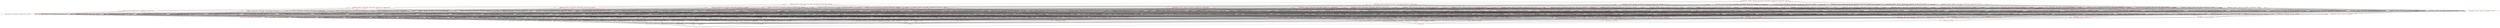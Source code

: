 digraph G {
splines="line"
rankdir=BT
"{'rtable_Released', 'rtable_Price', 'rtable_Genre', 'rtable_Song_Name', 'rtable_CopyRight', 'rtable_Album_Name', 'rtable_Artist_Name', 'rtable_Time'}" [shape=box];
"set()" [shape=box];
"set()" [color=green];
"set()" -> "{'rtable_Song_Name'}";
"set()" -> "{'rtable_Artist_Name'}";
"set()" -> "{'rtable_Album_Name'}";
"set()" -> "{'rtable_Genre'}";
"set()" -> "{'rtable_Price'}";
"set()" -> "{'rtable_CopyRight'}";
"set()" -> "{'rtable_Time'}";
"set()" -> "{'rtable_Released'}";
"{'rtable_Song_Name'}" [color=red];
"{'rtable_Song_Name'}" -> "{'rtable_Song_Name', 'rtable_Artist_Name'}";
"{'rtable_Song_Name'}" -> "{'rtable_Song_Name', 'rtable_Album_Name'}";
"{'rtable_Song_Name'}" -> "{'rtable_Song_Name', 'rtable_Genre'}";
"{'rtable_Song_Name'}" -> "{'rtable_Song_Name', 'rtable_Price'}";
"{'rtable_Song_Name'}" -> "{'rtable_Song_Name', 'rtable_CopyRight'}";
"{'rtable_Song_Name'}" -> "{'rtable_Song_Name', 'rtable_Time'}";
"{'rtable_Song_Name'}" -> "{'rtable_Song_Name', 'rtable_Released'}";
"{'rtable_Artist_Name'}" [color=red];
"{'rtable_Artist_Name'}" -> "{'rtable_Song_Name', 'rtable_Artist_Name'}";
"{'rtable_Artist_Name'}" -> "{'rtable_Album_Name', 'rtable_Artist_Name'}";
"{'rtable_Artist_Name'}" -> "{'rtable_Artist_Name', 'rtable_Genre'}";
"{'rtable_Artist_Name'}" -> "{'rtable_Price', 'rtable_Artist_Name'}";
"{'rtable_Artist_Name'}" -> "{'rtable_CopyRight', 'rtable_Artist_Name'}";
"{'rtable_Artist_Name'}" -> "{'rtable_Artist_Name', 'rtable_Time'}";
"{'rtable_Artist_Name'}" -> "{'rtable_Artist_Name', 'rtable_Released'}";
"{'rtable_Album_Name'}" [color=red];
"{'rtable_Album_Name'}" -> "{'rtable_Song_Name', 'rtable_Album_Name'}";
"{'rtable_Album_Name'}" -> "{'rtable_Album_Name', 'rtable_Artist_Name'}";
"{'rtable_Album_Name'}" -> "{'rtable_Album_Name', 'rtable_Genre'}";
"{'rtable_Album_Name'}" -> "{'rtable_Price', 'rtable_Album_Name'}";
"{'rtable_Album_Name'}" -> "{'rtable_CopyRight', 'rtable_Album_Name'}";
"{'rtable_Album_Name'}" -> "{'rtable_Album_Name', 'rtable_Time'}";
"{'rtable_Album_Name'}" -> "{'rtable_Album_Name', 'rtable_Released'}";
"{'rtable_Genre'}" [color=red];
"{'rtable_Genre'}" -> "{'rtable_Song_Name', 'rtable_Genre'}";
"{'rtable_Genre'}" -> "{'rtable_Artist_Name', 'rtable_Genre'}";
"{'rtable_Genre'}" -> "{'rtable_Album_Name', 'rtable_Genre'}";
"{'rtable_Genre'}" -> "{'rtable_Price', 'rtable_Genre'}";
"{'rtable_Genre'}" -> "{'rtable_CopyRight', 'rtable_Genre'}";
"{'rtable_Genre'}" -> "{'rtable_Genre', 'rtable_Time'}";
"{'rtable_Genre'}" -> "{'rtable_Genre', 'rtable_Released'}";
"{'rtable_Price'}" [color=red];
"{'rtable_Price'}" -> "{'rtable_Song_Name', 'rtable_Price'}";
"{'rtable_Price'}" -> "{'rtable_Price', 'rtable_Artist_Name'}";
"{'rtable_Price'}" -> "{'rtable_Price', 'rtable_Album_Name'}";
"{'rtable_Price'}" -> "{'rtable_Price', 'rtable_Genre'}";
"{'rtable_Price'}" -> "{'rtable_Price', 'rtable_CopyRight'}";
"{'rtable_Price'}" -> "{'rtable_Price', 'rtable_Time'}";
"{'rtable_Price'}" -> "{'rtable_Price', 'rtable_Released'}";
"{'rtable_CopyRight'}" [color=red];
"{'rtable_CopyRight'}" -> "{'rtable_Song_Name', 'rtable_CopyRight'}";
"{'rtable_CopyRight'}" -> "{'rtable_CopyRight', 'rtable_Artist_Name'}";
"{'rtable_CopyRight'}" -> "{'rtable_CopyRight', 'rtable_Album_Name'}";
"{'rtable_CopyRight'}" -> "{'rtable_CopyRight', 'rtable_Genre'}";
"{'rtable_CopyRight'}" -> "{'rtable_Price', 'rtable_CopyRight'}";
"{'rtable_CopyRight'}" -> "{'rtable_CopyRight', 'rtable_Time'}";
"{'rtable_CopyRight'}" -> "{'rtable_CopyRight', 'rtable_Released'}";
"{'rtable_Time'}" [color=red];
"{'rtable_Time'}" -> "{'rtable_Song_Name', 'rtable_Time'}";
"{'rtable_Time'}" -> "{'rtable_Artist_Name', 'rtable_Time'}";
"{'rtable_Time'}" -> "{'rtable_Album_Name', 'rtable_Time'}";
"{'rtable_Time'}" -> "{'rtable_Genre', 'rtable_Time'}";
"{'rtable_Time'}" -> "{'rtable_Price', 'rtable_Time'}";
"{'rtable_Time'}" -> "{'rtable_CopyRight', 'rtable_Time'}";
"{'rtable_Time'}" -> "{'rtable_Released', 'rtable_Time'}";
"{'rtable_Released'}" [color=red];
"{'rtable_Released'}" -> "{'rtable_Song_Name', 'rtable_Released'}";
"{'rtable_Released'}" -> "{'rtable_Artist_Name', 'rtable_Released'}";
"{'rtable_Released'}" -> "{'rtable_Album_Name', 'rtable_Released'}";
"{'rtable_Released'}" -> "{'rtable_Genre', 'rtable_Released'}";
"{'rtable_Released'}" -> "{'rtable_Price', 'rtable_Released'}";
"{'rtable_Released'}" -> "{'rtable_CopyRight', 'rtable_Released'}";
"{'rtable_Released'}" -> "{'rtable_Released', 'rtable_Time'}";
"{'rtable_Song_Name', 'rtable_Artist_Name'}" [color=red];
"{'rtable_Song_Name', 'rtable_Artist_Name'}" -> "{'rtable_Song_Name', 'rtable_Album_Name', 'rtable_Artist_Name'}";
"{'rtable_Song_Name', 'rtable_Artist_Name'}" -> "{'rtable_Song_Name', 'rtable_Artist_Name', 'rtable_Genre'}";
"{'rtable_Song_Name', 'rtable_Artist_Name'}" -> "{'rtable_Song_Name', 'rtable_Price', 'rtable_Artist_Name'}";
"{'rtable_Song_Name', 'rtable_Artist_Name'}" -> "{'rtable_Song_Name', 'rtable_CopyRight', 'rtable_Artist_Name'}";
"{'rtable_Song_Name', 'rtable_Artist_Name'}" -> "{'rtable_Song_Name', 'rtable_Artist_Name', 'rtable_Time'}";
"{'rtable_Song_Name', 'rtable_Artist_Name'}" -> "{'rtable_Song_Name', 'rtable_Artist_Name', 'rtable_Released'}";
"{'rtable_Song_Name', 'rtable_Album_Name'}" [color=red];
"{'rtable_Song_Name', 'rtable_Album_Name'}" -> "{'rtable_Song_Name', 'rtable_Album_Name', 'rtable_Artist_Name'}";
"{'rtable_Song_Name', 'rtable_Album_Name'}" -> "{'rtable_Song_Name', 'rtable_Album_Name', 'rtable_Genre'}";
"{'rtable_Song_Name', 'rtable_Album_Name'}" -> "{'rtable_Song_Name', 'rtable_Price', 'rtable_Album_Name'}";
"{'rtable_Song_Name', 'rtable_Album_Name'}" -> "{'rtable_Song_Name', 'rtable_CopyRight', 'rtable_Album_Name'}";
"{'rtable_Song_Name', 'rtable_Album_Name'}" -> "{'rtable_Song_Name', 'rtable_Album_Name', 'rtable_Time'}";
"{'rtable_Song_Name', 'rtable_Album_Name'}" -> "{'rtable_Song_Name', 'rtable_Album_Name', 'rtable_Released'}";
"{'rtable_Song_Name', 'rtable_Genre'}" [color=red];
"{'rtable_Song_Name', 'rtable_Genre'}" -> "{'rtable_Song_Name', 'rtable_Artist_Name', 'rtable_Genre'}";
"{'rtable_Song_Name', 'rtable_Genre'}" -> "{'rtable_Song_Name', 'rtable_Album_Name', 'rtable_Genre'}";
"{'rtable_Song_Name', 'rtable_Genre'}" -> "{'rtable_Song_Name', 'rtable_Price', 'rtable_Genre'}";
"{'rtable_Song_Name', 'rtable_Genre'}" -> "{'rtable_Song_Name', 'rtable_CopyRight', 'rtable_Genre'}";
"{'rtable_Song_Name', 'rtable_Genre'}" -> "{'rtable_Song_Name', 'rtable_Genre', 'rtable_Time'}";
"{'rtable_Song_Name', 'rtable_Genre'}" -> "{'rtable_Song_Name', 'rtable_Genre', 'rtable_Released'}";
"{'rtable_Song_Name', 'rtable_Price'}" [color=red];
"{'rtable_Song_Name', 'rtable_Price'}" -> "{'rtable_Song_Name', 'rtable_Price', 'rtable_Artist_Name'}";
"{'rtable_Song_Name', 'rtable_Price'}" -> "{'rtable_Song_Name', 'rtable_Price', 'rtable_Album_Name'}";
"{'rtable_Song_Name', 'rtable_Price'}" -> "{'rtable_Song_Name', 'rtable_Price', 'rtable_Genre'}";
"{'rtable_Song_Name', 'rtable_Price'}" -> "{'rtable_Song_Name', 'rtable_Price', 'rtable_CopyRight'}";
"{'rtable_Song_Name', 'rtable_Price'}" -> "{'rtable_Song_Name', 'rtable_Price', 'rtable_Time'}";
"{'rtable_Song_Name', 'rtable_Price'}" -> "{'rtable_Song_Name', 'rtable_Price', 'rtable_Released'}";
"{'rtable_Song_Name', 'rtable_CopyRight'}" [color=red];
"{'rtable_Song_Name', 'rtable_CopyRight'}" -> "{'rtable_Song_Name', 'rtable_CopyRight', 'rtable_Artist_Name'}";
"{'rtable_Song_Name', 'rtable_CopyRight'}" -> "{'rtable_Song_Name', 'rtable_CopyRight', 'rtable_Album_Name'}";
"{'rtable_Song_Name', 'rtable_CopyRight'}" -> "{'rtable_Song_Name', 'rtable_CopyRight', 'rtable_Genre'}";
"{'rtable_Song_Name', 'rtable_CopyRight'}" -> "{'rtable_Song_Name', 'rtable_Price', 'rtable_CopyRight'}";
"{'rtable_Song_Name', 'rtable_CopyRight'}" -> "{'rtable_Song_Name', 'rtable_CopyRight', 'rtable_Time'}";
"{'rtable_Song_Name', 'rtable_CopyRight'}" -> "{'rtable_Song_Name', 'rtable_CopyRight', 'rtable_Released'}";
"{'rtable_Song_Name', 'rtable_Time'}" [color=red];
"{'rtable_Song_Name', 'rtable_Time'}" -> "{'rtable_Song_Name', 'rtable_Artist_Name', 'rtable_Time'}";
"{'rtable_Song_Name', 'rtable_Time'}" -> "{'rtable_Song_Name', 'rtable_Album_Name', 'rtable_Time'}";
"{'rtable_Song_Name', 'rtable_Time'}" -> "{'rtable_Song_Name', 'rtable_Genre', 'rtable_Time'}";
"{'rtable_Song_Name', 'rtable_Time'}" -> "{'rtable_Song_Name', 'rtable_Price', 'rtable_Time'}";
"{'rtable_Song_Name', 'rtable_Time'}" -> "{'rtable_Song_Name', 'rtable_CopyRight', 'rtable_Time'}";
"{'rtable_Song_Name', 'rtable_Time'}" -> "{'rtable_Released', 'rtable_Song_Name', 'rtable_Time'}";
"{'rtable_Song_Name', 'rtable_Released'}" [color=red];
"{'rtable_Song_Name', 'rtable_Released'}" -> "{'rtable_Song_Name', 'rtable_Artist_Name', 'rtable_Released'}";
"{'rtable_Song_Name', 'rtable_Released'}" -> "{'rtable_Song_Name', 'rtable_Album_Name', 'rtable_Released'}";
"{'rtable_Song_Name', 'rtable_Released'}" -> "{'rtable_Song_Name', 'rtable_Genre', 'rtable_Released'}";
"{'rtable_Song_Name', 'rtable_Released'}" -> "{'rtable_Song_Name', 'rtable_Price', 'rtable_Released'}";
"{'rtable_Song_Name', 'rtable_Released'}" -> "{'rtable_Song_Name', 'rtable_CopyRight', 'rtable_Released'}";
"{'rtable_Song_Name', 'rtable_Released'}" -> "{'rtable_Released', 'rtable_Song_Name', 'rtable_Time'}";
"{'rtable_Album_Name', 'rtable_Artist_Name'}" [color=red];
"{'rtable_Album_Name', 'rtable_Artist_Name'}" -> "{'rtable_Song_Name', 'rtable_Album_Name', 'rtable_Artist_Name'}";
"{'rtable_Album_Name', 'rtable_Artist_Name'}" -> "{'rtable_Album_Name', 'rtable_Artist_Name', 'rtable_Genre'}";
"{'rtable_Album_Name', 'rtable_Artist_Name'}" -> "{'rtable_Price', 'rtable_Album_Name', 'rtable_Artist_Name'}";
"{'rtable_Album_Name', 'rtable_Artist_Name'}" -> "{'rtable_CopyRight', 'rtable_Album_Name', 'rtable_Artist_Name'}";
"{'rtable_Album_Name', 'rtable_Artist_Name'}" -> "{'rtable_Album_Name', 'rtable_Artist_Name', 'rtable_Time'}";
"{'rtable_Album_Name', 'rtable_Artist_Name'}" -> "{'rtable_Album_Name', 'rtable_Artist_Name', 'rtable_Released'}";
"{'rtable_Artist_Name', 'rtable_Genre'}" [color=red];
"{'rtable_Artist_Name', 'rtable_Genre'}" -> "{'rtable_Song_Name', 'rtable_Artist_Name', 'rtable_Genre'}";
"{'rtable_Artist_Name', 'rtable_Genre'}" -> "{'rtable_Album_Name', 'rtable_Artist_Name', 'rtable_Genre'}";
"{'rtable_Artist_Name', 'rtable_Genre'}" -> "{'rtable_Price', 'rtable_Artist_Name', 'rtable_Genre'}";
"{'rtable_Artist_Name', 'rtable_Genre'}" -> "{'rtable_CopyRight', 'rtable_Artist_Name', 'rtable_Genre'}";
"{'rtable_Artist_Name', 'rtable_Genre'}" -> "{'rtable_Artist_Name', 'rtable_Genre', 'rtable_Time'}";
"{'rtable_Artist_Name', 'rtable_Genre'}" -> "{'rtable_Artist_Name', 'rtable_Genre', 'rtable_Released'}";
"{'rtable_Price', 'rtable_Artist_Name'}" [color=red];
"{'rtable_Price', 'rtable_Artist_Name'}" -> "{'rtable_Song_Name', 'rtable_Price', 'rtable_Artist_Name'}";
"{'rtable_Price', 'rtable_Artist_Name'}" -> "{'rtable_Price', 'rtable_Album_Name', 'rtable_Artist_Name'}";
"{'rtable_Price', 'rtable_Artist_Name'}" -> "{'rtable_Price', 'rtable_Artist_Name', 'rtable_Genre'}";
"{'rtable_Price', 'rtable_Artist_Name'}" -> "{'rtable_Price', 'rtable_Artist_Name', 'rtable_CopyRight'}";
"{'rtable_Price', 'rtable_Artist_Name'}" -> "{'rtable_Price', 'rtable_Artist_Name', 'rtable_Time'}";
"{'rtable_Price', 'rtable_Artist_Name'}" -> "{'rtable_Price', 'rtable_Artist_Name', 'rtable_Released'}";
"{'rtable_CopyRight', 'rtable_Artist_Name'}" [color=red];
"{'rtable_CopyRight', 'rtable_Artist_Name'}" -> "{'rtable_Song_Name', 'rtable_CopyRight', 'rtable_Artist_Name'}";
"{'rtable_CopyRight', 'rtable_Artist_Name'}" -> "{'rtable_CopyRight', 'rtable_Album_Name', 'rtable_Artist_Name'}";
"{'rtable_CopyRight', 'rtable_Artist_Name'}" -> "{'rtable_CopyRight', 'rtable_Artist_Name', 'rtable_Genre'}";
"{'rtable_CopyRight', 'rtable_Artist_Name'}" -> "{'rtable_Price', 'rtable_Artist_Name', 'rtable_CopyRight'}";
"{'rtable_CopyRight', 'rtable_Artist_Name'}" -> "{'rtable_CopyRight', 'rtable_Artist_Name', 'rtable_Time'}";
"{'rtable_CopyRight', 'rtable_Artist_Name'}" -> "{'rtable_CopyRight', 'rtable_Artist_Name', 'rtable_Released'}";
"{'rtable_Artist_Name', 'rtable_Time'}" [color=red];
"{'rtable_Artist_Name', 'rtable_Time'}" -> "{'rtable_Song_Name', 'rtable_Artist_Name', 'rtable_Time'}";
"{'rtable_Artist_Name', 'rtable_Time'}" -> "{'rtable_Album_Name', 'rtable_Artist_Name', 'rtable_Time'}";
"{'rtable_Artist_Name', 'rtable_Time'}" -> "{'rtable_Artist_Name', 'rtable_Genre', 'rtable_Time'}";
"{'rtable_Artist_Name', 'rtable_Time'}" -> "{'rtable_Price', 'rtable_Artist_Name', 'rtable_Time'}";
"{'rtable_Artist_Name', 'rtable_Time'}" -> "{'rtable_CopyRight', 'rtable_Artist_Name', 'rtable_Time'}";
"{'rtable_Artist_Name', 'rtable_Time'}" -> "{'rtable_Released', 'rtable_Artist_Name', 'rtable_Time'}";
"{'rtable_Artist_Name', 'rtable_Released'}" [color=red];
"{'rtable_Artist_Name', 'rtable_Released'}" -> "{'rtable_Song_Name', 'rtable_Artist_Name', 'rtable_Released'}";
"{'rtable_Artist_Name', 'rtable_Released'}" -> "{'rtable_Album_Name', 'rtable_Artist_Name', 'rtable_Released'}";
"{'rtable_Artist_Name', 'rtable_Released'}" -> "{'rtable_Artist_Name', 'rtable_Genre', 'rtable_Released'}";
"{'rtable_Artist_Name', 'rtable_Released'}" -> "{'rtable_Price', 'rtable_Artist_Name', 'rtable_Released'}";
"{'rtable_Artist_Name', 'rtable_Released'}" -> "{'rtable_CopyRight', 'rtable_Artist_Name', 'rtable_Released'}";
"{'rtable_Artist_Name', 'rtable_Released'}" -> "{'rtable_Released', 'rtable_Artist_Name', 'rtable_Time'}";
"{'rtable_Album_Name', 'rtable_Genre'}" [color=red];
"{'rtable_Album_Name', 'rtable_Genre'}" -> "{'rtable_Song_Name', 'rtable_Album_Name', 'rtable_Genre'}";
"{'rtable_Album_Name', 'rtable_Genre'}" -> "{'rtable_Album_Name', 'rtable_Artist_Name', 'rtable_Genre'}";
"{'rtable_Album_Name', 'rtable_Genre'}" -> "{'rtable_Price', 'rtable_Album_Name', 'rtable_Genre'}";
"{'rtable_Album_Name', 'rtable_Genre'}" -> "{'rtable_CopyRight', 'rtable_Album_Name', 'rtable_Genre'}";
"{'rtable_Album_Name', 'rtable_Genre'}" -> "{'rtable_Album_Name', 'rtable_Genre', 'rtable_Time'}";
"{'rtable_Album_Name', 'rtable_Genre'}" -> "{'rtable_Album_Name', 'rtable_Genre', 'rtable_Released'}";
"{'rtable_Price', 'rtable_Album_Name'}" [color=red];
"{'rtable_Price', 'rtable_Album_Name'}" -> "{'rtable_Song_Name', 'rtable_Price', 'rtable_Album_Name'}";
"{'rtable_Price', 'rtable_Album_Name'}" -> "{'rtable_Price', 'rtable_Album_Name', 'rtable_Artist_Name'}";
"{'rtable_Price', 'rtable_Album_Name'}" -> "{'rtable_Price', 'rtable_Album_Name', 'rtable_Genre'}";
"{'rtable_Price', 'rtable_Album_Name'}" -> "{'rtable_Price', 'rtable_Album_Name', 'rtable_CopyRight'}";
"{'rtable_Price', 'rtable_Album_Name'}" -> "{'rtable_Price', 'rtable_Album_Name', 'rtable_Time'}";
"{'rtable_Price', 'rtable_Album_Name'}" -> "{'rtable_Price', 'rtable_Album_Name', 'rtable_Released'}";
"{'rtable_CopyRight', 'rtable_Album_Name'}" [color=red];
"{'rtable_CopyRight', 'rtable_Album_Name'}" -> "{'rtable_Song_Name', 'rtable_CopyRight', 'rtable_Album_Name'}";
"{'rtable_CopyRight', 'rtable_Album_Name'}" -> "{'rtable_CopyRight', 'rtable_Album_Name', 'rtable_Artist_Name'}";
"{'rtable_CopyRight', 'rtable_Album_Name'}" -> "{'rtable_CopyRight', 'rtable_Album_Name', 'rtable_Genre'}";
"{'rtable_CopyRight', 'rtable_Album_Name'}" -> "{'rtable_Price', 'rtable_Album_Name', 'rtable_CopyRight'}";
"{'rtable_CopyRight', 'rtable_Album_Name'}" -> "{'rtable_CopyRight', 'rtable_Album_Name', 'rtable_Time'}";
"{'rtable_CopyRight', 'rtable_Album_Name'}" -> "{'rtable_CopyRight', 'rtable_Album_Name', 'rtable_Released'}";
"{'rtable_Album_Name', 'rtable_Time'}" [color=red];
"{'rtable_Album_Name', 'rtable_Time'}" -> "{'rtable_Song_Name', 'rtable_Album_Name', 'rtable_Time'}";
"{'rtable_Album_Name', 'rtable_Time'}" -> "{'rtable_Album_Name', 'rtable_Artist_Name', 'rtable_Time'}";
"{'rtable_Album_Name', 'rtable_Time'}" -> "{'rtable_Album_Name', 'rtable_Genre', 'rtable_Time'}";
"{'rtable_Album_Name', 'rtable_Time'}" -> "{'rtable_Price', 'rtable_Album_Name', 'rtable_Time'}";
"{'rtable_Album_Name', 'rtable_Time'}" -> "{'rtable_CopyRight', 'rtable_Album_Name', 'rtable_Time'}";
"{'rtable_Album_Name', 'rtable_Time'}" -> "{'rtable_Released', 'rtable_Album_Name', 'rtable_Time'}";
"{'rtable_Album_Name', 'rtable_Released'}" [color=red];
"{'rtable_Album_Name', 'rtable_Released'}" -> "{'rtable_Song_Name', 'rtable_Album_Name', 'rtable_Released'}";
"{'rtable_Album_Name', 'rtable_Released'}" -> "{'rtable_Album_Name', 'rtable_Artist_Name', 'rtable_Released'}";
"{'rtable_Album_Name', 'rtable_Released'}" -> "{'rtable_Album_Name', 'rtable_Genre', 'rtable_Released'}";
"{'rtable_Album_Name', 'rtable_Released'}" -> "{'rtable_Price', 'rtable_Album_Name', 'rtable_Released'}";
"{'rtable_Album_Name', 'rtable_Released'}" -> "{'rtable_CopyRight', 'rtable_Album_Name', 'rtable_Released'}";
"{'rtable_Album_Name', 'rtable_Released'}" -> "{'rtable_Released', 'rtable_Album_Name', 'rtable_Time'}";
"{'rtable_Price', 'rtable_Genre'}" [color=red];
"{'rtable_Price', 'rtable_Genre'}" -> "{'rtable_Song_Name', 'rtable_Price', 'rtable_Genre'}";
"{'rtable_Price', 'rtable_Genre'}" -> "{'rtable_Price', 'rtable_Artist_Name', 'rtable_Genre'}";
"{'rtable_Price', 'rtable_Genre'}" -> "{'rtable_Price', 'rtable_Album_Name', 'rtable_Genre'}";
"{'rtable_Price', 'rtable_Genre'}" -> "{'rtable_Price', 'rtable_Genre', 'rtable_CopyRight'}";
"{'rtable_Price', 'rtable_Genre'}" -> "{'rtable_Price', 'rtable_Genre', 'rtable_Time'}";
"{'rtable_Price', 'rtable_Genre'}" -> "{'rtable_Price', 'rtable_Genre', 'rtable_Released'}";
"{'rtable_CopyRight', 'rtable_Genre'}" [color=red];
"{'rtable_CopyRight', 'rtable_Genre'}" -> "{'rtable_Song_Name', 'rtable_CopyRight', 'rtable_Genre'}";
"{'rtable_CopyRight', 'rtable_Genre'}" -> "{'rtable_CopyRight', 'rtable_Artist_Name', 'rtable_Genre'}";
"{'rtable_CopyRight', 'rtable_Genre'}" -> "{'rtable_CopyRight', 'rtable_Album_Name', 'rtable_Genre'}";
"{'rtable_CopyRight', 'rtable_Genre'}" -> "{'rtable_Price', 'rtable_Genre', 'rtable_CopyRight'}";
"{'rtable_CopyRight', 'rtable_Genre'}" -> "{'rtable_CopyRight', 'rtable_Genre', 'rtable_Time'}";
"{'rtable_CopyRight', 'rtable_Genre'}" -> "{'rtable_CopyRight', 'rtable_Genre', 'rtable_Released'}";
"{'rtable_Genre', 'rtable_Time'}" [color=red];
"{'rtable_Genre', 'rtable_Time'}" -> "{'rtable_Song_Name', 'rtable_Genre', 'rtable_Time'}";
"{'rtable_Genre', 'rtable_Time'}" -> "{'rtable_Artist_Name', 'rtable_Genre', 'rtable_Time'}";
"{'rtable_Genre', 'rtable_Time'}" -> "{'rtable_Album_Name', 'rtable_Genre', 'rtable_Time'}";
"{'rtable_Genre', 'rtable_Time'}" -> "{'rtable_Price', 'rtable_Genre', 'rtable_Time'}";
"{'rtable_Genre', 'rtable_Time'}" -> "{'rtable_CopyRight', 'rtable_Genre', 'rtable_Time'}";
"{'rtable_Genre', 'rtable_Time'}" -> "{'rtable_Released', 'rtable_Genre', 'rtable_Time'}";
"{'rtable_Genre', 'rtable_Released'}" [color=red];
"{'rtable_Genre', 'rtable_Released'}" -> "{'rtable_Song_Name', 'rtable_Genre', 'rtable_Released'}";
"{'rtable_Genre', 'rtable_Released'}" -> "{'rtable_Artist_Name', 'rtable_Genre', 'rtable_Released'}";
"{'rtable_Genre', 'rtable_Released'}" -> "{'rtable_Album_Name', 'rtable_Genre', 'rtable_Released'}";
"{'rtable_Genre', 'rtable_Released'}" -> "{'rtable_Price', 'rtable_Genre', 'rtable_Released'}";
"{'rtable_Genre', 'rtable_Released'}" -> "{'rtable_CopyRight', 'rtable_Genre', 'rtable_Released'}";
"{'rtable_Genre', 'rtable_Released'}" -> "{'rtable_Released', 'rtable_Genre', 'rtable_Time'}";
"{'rtable_Price', 'rtable_CopyRight'}" [color=red];
"{'rtable_Price', 'rtable_CopyRight'}" -> "{'rtable_Song_Name', 'rtable_Price', 'rtable_CopyRight'}";
"{'rtable_Price', 'rtable_CopyRight'}" -> "{'rtable_Price', 'rtable_Artist_Name', 'rtable_CopyRight'}";
"{'rtable_Price', 'rtable_CopyRight'}" -> "{'rtable_Price', 'rtable_Album_Name', 'rtable_CopyRight'}";
"{'rtable_Price', 'rtable_CopyRight'}" -> "{'rtable_Price', 'rtable_Genre', 'rtable_CopyRight'}";
"{'rtable_Price', 'rtable_CopyRight'}" -> "{'rtable_Price', 'rtable_Time', 'rtable_CopyRight'}";
"{'rtable_Price', 'rtable_CopyRight'}" -> "{'rtable_Released', 'rtable_Price', 'rtable_CopyRight'}";
"{'rtable_Price', 'rtable_Time'}" [color=red];
"{'rtable_Price', 'rtable_Time'}" -> "{'rtable_Song_Name', 'rtable_Price', 'rtable_Time'}";
"{'rtable_Price', 'rtable_Time'}" -> "{'rtable_Price', 'rtable_Artist_Name', 'rtable_Time'}";
"{'rtable_Price', 'rtable_Time'}" -> "{'rtable_Price', 'rtable_Album_Name', 'rtable_Time'}";
"{'rtable_Price', 'rtable_Time'}" -> "{'rtable_Price', 'rtable_Genre', 'rtable_Time'}";
"{'rtable_Price', 'rtable_Time'}" -> "{'rtable_Price', 'rtable_Time', 'rtable_CopyRight'}";
"{'rtable_Price', 'rtable_Time'}" -> "{'rtable_Released', 'rtable_Price', 'rtable_Time'}";
"{'rtable_Price', 'rtable_Released'}" [color=red];
"{'rtable_Price', 'rtable_Released'}" -> "{'rtable_Song_Name', 'rtable_Price', 'rtable_Released'}";
"{'rtable_Price', 'rtable_Released'}" -> "{'rtable_Price', 'rtable_Artist_Name', 'rtable_Released'}";
"{'rtable_Price', 'rtable_Released'}" -> "{'rtable_Price', 'rtable_Album_Name', 'rtable_Released'}";
"{'rtable_Price', 'rtable_Released'}" -> "{'rtable_Price', 'rtable_Genre', 'rtable_Released'}";
"{'rtable_Price', 'rtable_Released'}" -> "{'rtable_Released', 'rtable_Price', 'rtable_CopyRight'}";
"{'rtable_Price', 'rtable_Released'}" -> "{'rtable_Released', 'rtable_Price', 'rtable_Time'}";
"{'rtable_CopyRight', 'rtable_Time'}" [color=red];
"{'rtable_CopyRight', 'rtable_Time'}" -> "{'rtable_Song_Name', 'rtable_CopyRight', 'rtable_Time'}";
"{'rtable_CopyRight', 'rtable_Time'}" -> "{'rtable_CopyRight', 'rtable_Artist_Name', 'rtable_Time'}";
"{'rtable_CopyRight', 'rtable_Time'}" -> "{'rtable_CopyRight', 'rtable_Album_Name', 'rtable_Time'}";
"{'rtable_CopyRight', 'rtable_Time'}" -> "{'rtable_CopyRight', 'rtable_Genre', 'rtable_Time'}";
"{'rtable_CopyRight', 'rtable_Time'}" -> "{'rtable_Price', 'rtable_Time', 'rtable_CopyRight'}";
"{'rtable_CopyRight', 'rtable_Time'}" -> "{'rtable_Released', 'rtable_CopyRight', 'rtable_Time'}";
"{'rtable_CopyRight', 'rtable_Released'}" [color=red];
"{'rtable_CopyRight', 'rtable_Released'}" -> "{'rtable_Song_Name', 'rtable_CopyRight', 'rtable_Released'}";
"{'rtable_CopyRight', 'rtable_Released'}" -> "{'rtable_CopyRight', 'rtable_Artist_Name', 'rtable_Released'}";
"{'rtable_CopyRight', 'rtable_Released'}" -> "{'rtable_CopyRight', 'rtable_Album_Name', 'rtable_Released'}";
"{'rtable_CopyRight', 'rtable_Released'}" -> "{'rtable_CopyRight', 'rtable_Genre', 'rtable_Released'}";
"{'rtable_CopyRight', 'rtable_Released'}" -> "{'rtable_Released', 'rtable_Price', 'rtable_CopyRight'}";
"{'rtable_CopyRight', 'rtable_Released'}" -> "{'rtable_Released', 'rtable_CopyRight', 'rtable_Time'}";
"{'rtable_Released', 'rtable_Time'}" [color=red];
"{'rtable_Released', 'rtable_Time'}" -> "{'rtable_Released', 'rtable_Song_Name', 'rtable_Time'}";
"{'rtable_Released', 'rtable_Time'}" -> "{'rtable_Released', 'rtable_Artist_Name', 'rtable_Time'}";
"{'rtable_Released', 'rtable_Time'}" -> "{'rtable_Released', 'rtable_Album_Name', 'rtable_Time'}";
"{'rtable_Released', 'rtable_Time'}" -> "{'rtable_Released', 'rtable_Genre', 'rtable_Time'}";
"{'rtable_Released', 'rtable_Time'}" -> "{'rtable_Released', 'rtable_Price', 'rtable_Time'}";
"{'rtable_Released', 'rtable_Time'}" -> "{'rtable_Released', 'rtable_CopyRight', 'rtable_Time'}";
"{'rtable_Song_Name', 'rtable_Album_Name', 'rtable_Artist_Name'}" [color=red];
"{'rtable_Song_Name', 'rtable_Album_Name', 'rtable_Artist_Name'}" -> "{'rtable_Song_Name', 'rtable_Album_Name', 'rtable_Artist_Name', 'rtable_Genre'}";
"{'rtable_Song_Name', 'rtable_Album_Name', 'rtable_Artist_Name'}" -> "{'rtable_Song_Name', 'rtable_Price', 'rtable_Album_Name', 'rtable_Artist_Name'}";
"{'rtable_Song_Name', 'rtable_Album_Name', 'rtable_Artist_Name'}" -> "{'rtable_Song_Name', 'rtable_CopyRight', 'rtable_Album_Name', 'rtable_Artist_Name'}";
"{'rtable_Song_Name', 'rtable_Album_Name', 'rtable_Artist_Name'}" -> "{'rtable_Song_Name', 'rtable_Album_Name', 'rtable_Artist_Name', 'rtable_Time'}";
"{'rtable_Song_Name', 'rtable_Album_Name', 'rtable_Artist_Name'}" -> "{'rtable_Song_Name', 'rtable_Album_Name', 'rtable_Artist_Name', 'rtable_Released'}";
"{'rtable_Song_Name', 'rtable_Artist_Name', 'rtable_Genre'}" [color=red];
"{'rtable_Song_Name', 'rtable_Artist_Name', 'rtable_Genre'}" -> "{'rtable_Song_Name', 'rtable_Album_Name', 'rtable_Artist_Name', 'rtable_Genre'}";
"{'rtable_Song_Name', 'rtable_Artist_Name', 'rtable_Genre'}" -> "{'rtable_Song_Name', 'rtable_Price', 'rtable_Artist_Name', 'rtable_Genre'}";
"{'rtable_Song_Name', 'rtable_Artist_Name', 'rtable_Genre'}" -> "{'rtable_Song_Name', 'rtable_CopyRight', 'rtable_Artist_Name', 'rtable_Genre'}";
"{'rtable_Song_Name', 'rtable_Artist_Name', 'rtable_Genre'}" -> "{'rtable_Song_Name', 'rtable_Artist_Name', 'rtable_Genre', 'rtable_Time'}";
"{'rtable_Song_Name', 'rtable_Artist_Name', 'rtable_Genre'}" -> "{'rtable_Song_Name', 'rtable_Artist_Name', 'rtable_Genre', 'rtable_Released'}";
"{'rtable_Song_Name', 'rtable_Price', 'rtable_Artist_Name'}" [color=red];
"{'rtable_Song_Name', 'rtable_Price', 'rtable_Artist_Name'}" -> "{'rtable_Song_Name', 'rtable_Price', 'rtable_Album_Name', 'rtable_Artist_Name'}";
"{'rtable_Song_Name', 'rtable_Price', 'rtable_Artist_Name'}" -> "{'rtable_Song_Name', 'rtable_Price', 'rtable_Artist_Name', 'rtable_Genre'}";
"{'rtable_Song_Name', 'rtable_Price', 'rtable_Artist_Name'}" -> "{'rtable_Song_Name', 'rtable_Price', 'rtable_Artist_Name', 'rtable_CopyRight'}";
"{'rtable_Song_Name', 'rtable_Price', 'rtable_Artist_Name'}" -> "{'rtable_Song_Name', 'rtable_Price', 'rtable_Artist_Name', 'rtable_Time'}";
"{'rtable_Song_Name', 'rtable_Price', 'rtable_Artist_Name'}" -> "{'rtable_Song_Name', 'rtable_Price', 'rtable_Artist_Name', 'rtable_Released'}";
"{'rtable_Song_Name', 'rtable_CopyRight', 'rtable_Artist_Name'}" [color=red];
"{'rtable_Song_Name', 'rtable_CopyRight', 'rtable_Artist_Name'}" -> "{'rtable_Song_Name', 'rtable_CopyRight', 'rtable_Album_Name', 'rtable_Artist_Name'}";
"{'rtable_Song_Name', 'rtable_CopyRight', 'rtable_Artist_Name'}" -> "{'rtable_Song_Name', 'rtable_CopyRight', 'rtable_Artist_Name', 'rtable_Genre'}";
"{'rtable_Song_Name', 'rtable_CopyRight', 'rtable_Artist_Name'}" -> "{'rtable_Song_Name', 'rtable_Price', 'rtable_Artist_Name', 'rtable_CopyRight'}";
"{'rtable_Song_Name', 'rtable_CopyRight', 'rtable_Artist_Name'}" -> "{'rtable_Song_Name', 'rtable_CopyRight', 'rtable_Artist_Name', 'rtable_Time'}";
"{'rtable_Song_Name', 'rtable_CopyRight', 'rtable_Artist_Name'}" -> "{'rtable_Song_Name', 'rtable_CopyRight', 'rtable_Artist_Name', 'rtable_Released'}";
"{'rtable_Song_Name', 'rtable_Artist_Name', 'rtable_Time'}" [color=red];
"{'rtable_Song_Name', 'rtable_Artist_Name', 'rtable_Time'}" -> "{'rtable_Song_Name', 'rtable_Album_Name', 'rtable_Artist_Name', 'rtable_Time'}";
"{'rtable_Song_Name', 'rtable_Artist_Name', 'rtable_Time'}" -> "{'rtable_Song_Name', 'rtable_Artist_Name', 'rtable_Genre', 'rtable_Time'}";
"{'rtable_Song_Name', 'rtable_Artist_Name', 'rtable_Time'}" -> "{'rtable_Song_Name', 'rtable_Price', 'rtable_Artist_Name', 'rtable_Time'}";
"{'rtable_Song_Name', 'rtable_Artist_Name', 'rtable_Time'}" -> "{'rtable_Song_Name', 'rtable_CopyRight', 'rtable_Artist_Name', 'rtable_Time'}";
"{'rtable_Song_Name', 'rtable_Artist_Name', 'rtable_Time'}" -> "{'rtable_Released', 'rtable_Song_Name', 'rtable_Artist_Name', 'rtable_Time'}";
"{'rtable_Song_Name', 'rtable_Artist_Name', 'rtable_Released'}" [color=red];
"{'rtable_Song_Name', 'rtable_Artist_Name', 'rtable_Released'}" -> "{'rtable_Song_Name', 'rtable_Album_Name', 'rtable_Artist_Name', 'rtable_Released'}";
"{'rtable_Song_Name', 'rtable_Artist_Name', 'rtable_Released'}" -> "{'rtable_Song_Name', 'rtable_Artist_Name', 'rtable_Genre', 'rtable_Released'}";
"{'rtable_Song_Name', 'rtable_Artist_Name', 'rtable_Released'}" -> "{'rtable_Song_Name', 'rtable_Price', 'rtable_Artist_Name', 'rtable_Released'}";
"{'rtable_Song_Name', 'rtable_Artist_Name', 'rtable_Released'}" -> "{'rtable_Song_Name', 'rtable_CopyRight', 'rtable_Artist_Name', 'rtable_Released'}";
"{'rtable_Song_Name', 'rtable_Artist_Name', 'rtable_Released'}" -> "{'rtable_Released', 'rtable_Song_Name', 'rtable_Artist_Name', 'rtable_Time'}";
"{'rtable_Song_Name', 'rtable_Album_Name', 'rtable_Genre'}" [color=red];
"{'rtable_Song_Name', 'rtable_Album_Name', 'rtable_Genre'}" -> "{'rtable_Song_Name', 'rtable_Album_Name', 'rtable_Artist_Name', 'rtable_Genre'}";
"{'rtable_Song_Name', 'rtable_Album_Name', 'rtable_Genre'}" -> "{'rtable_Song_Name', 'rtable_Price', 'rtable_Album_Name', 'rtable_Genre'}";
"{'rtable_Song_Name', 'rtable_Album_Name', 'rtable_Genre'}" -> "{'rtable_Song_Name', 'rtable_CopyRight', 'rtable_Album_Name', 'rtable_Genre'}";
"{'rtable_Song_Name', 'rtable_Album_Name', 'rtable_Genre'}" -> "{'rtable_Song_Name', 'rtable_Album_Name', 'rtable_Genre', 'rtable_Time'}";
"{'rtable_Song_Name', 'rtable_Album_Name', 'rtable_Genre'}" -> "{'rtable_Song_Name', 'rtable_Album_Name', 'rtable_Genre', 'rtable_Released'}";
"{'rtable_Song_Name', 'rtable_Price', 'rtable_Album_Name'}" [color=red];
"{'rtable_Song_Name', 'rtable_Price', 'rtable_Album_Name'}" -> "{'rtable_Song_Name', 'rtable_Price', 'rtable_Album_Name', 'rtable_Artist_Name'}";
"{'rtable_Song_Name', 'rtable_Price', 'rtable_Album_Name'}" -> "{'rtable_Song_Name', 'rtable_Price', 'rtable_Album_Name', 'rtable_Genre'}";
"{'rtable_Song_Name', 'rtable_Price', 'rtable_Album_Name'}" -> "{'rtable_Song_Name', 'rtable_Price', 'rtable_Album_Name', 'rtable_CopyRight'}";
"{'rtable_Song_Name', 'rtable_Price', 'rtable_Album_Name'}" -> "{'rtable_Song_Name', 'rtable_Price', 'rtable_Album_Name', 'rtable_Time'}";
"{'rtable_Song_Name', 'rtable_Price', 'rtable_Album_Name'}" -> "{'rtable_Song_Name', 'rtable_Price', 'rtable_Album_Name', 'rtable_Released'}";
"{'rtable_Song_Name', 'rtable_CopyRight', 'rtable_Album_Name'}" [color=red];
"{'rtable_Song_Name', 'rtable_CopyRight', 'rtable_Album_Name'}" -> "{'rtable_Song_Name', 'rtable_CopyRight', 'rtable_Album_Name', 'rtable_Artist_Name'}";
"{'rtable_Song_Name', 'rtable_CopyRight', 'rtable_Album_Name'}" -> "{'rtable_Song_Name', 'rtable_CopyRight', 'rtable_Album_Name', 'rtable_Genre'}";
"{'rtable_Song_Name', 'rtable_CopyRight', 'rtable_Album_Name'}" -> "{'rtable_Song_Name', 'rtable_Price', 'rtable_Album_Name', 'rtable_CopyRight'}";
"{'rtable_Song_Name', 'rtable_CopyRight', 'rtable_Album_Name'}" -> "{'rtable_Song_Name', 'rtable_CopyRight', 'rtable_Album_Name', 'rtable_Time'}";
"{'rtable_Song_Name', 'rtable_CopyRight', 'rtable_Album_Name'}" -> "{'rtable_Song_Name', 'rtable_CopyRight', 'rtable_Album_Name', 'rtable_Released'}";
"{'rtable_Song_Name', 'rtable_Album_Name', 'rtable_Time'}" [color=red];
"{'rtable_Song_Name', 'rtable_Album_Name', 'rtable_Time'}" -> "{'rtable_Song_Name', 'rtable_Album_Name', 'rtable_Artist_Name', 'rtable_Time'}";
"{'rtable_Song_Name', 'rtable_Album_Name', 'rtable_Time'}" -> "{'rtable_Song_Name', 'rtable_Album_Name', 'rtable_Genre', 'rtable_Time'}";
"{'rtable_Song_Name', 'rtable_Album_Name', 'rtable_Time'}" -> "{'rtable_Song_Name', 'rtable_Price', 'rtable_Album_Name', 'rtable_Time'}";
"{'rtable_Song_Name', 'rtable_Album_Name', 'rtable_Time'}" -> "{'rtable_Song_Name', 'rtable_CopyRight', 'rtable_Album_Name', 'rtable_Time'}";
"{'rtable_Song_Name', 'rtable_Album_Name', 'rtable_Time'}" -> "{'rtable_Released', 'rtable_Song_Name', 'rtable_Album_Name', 'rtable_Time'}";
"{'rtable_Song_Name', 'rtable_Album_Name', 'rtable_Released'}" [color=red];
"{'rtable_Song_Name', 'rtable_Album_Name', 'rtable_Released'}" -> "{'rtable_Song_Name', 'rtable_Album_Name', 'rtable_Artist_Name', 'rtable_Released'}";
"{'rtable_Song_Name', 'rtable_Album_Name', 'rtable_Released'}" -> "{'rtable_Song_Name', 'rtable_Album_Name', 'rtable_Genre', 'rtable_Released'}";
"{'rtable_Song_Name', 'rtable_Album_Name', 'rtable_Released'}" -> "{'rtable_Song_Name', 'rtable_Price', 'rtable_Album_Name', 'rtable_Released'}";
"{'rtable_Song_Name', 'rtable_Album_Name', 'rtable_Released'}" -> "{'rtable_Song_Name', 'rtable_CopyRight', 'rtable_Album_Name', 'rtable_Released'}";
"{'rtable_Song_Name', 'rtable_Album_Name', 'rtable_Released'}" -> "{'rtable_Released', 'rtable_Song_Name', 'rtable_Album_Name', 'rtable_Time'}";
"{'rtable_Song_Name', 'rtable_Price', 'rtable_Genre'}" [color=red];
"{'rtable_Song_Name', 'rtable_Price', 'rtable_Genre'}" -> "{'rtable_Song_Name', 'rtable_Price', 'rtable_Artist_Name', 'rtable_Genre'}";
"{'rtable_Song_Name', 'rtable_Price', 'rtable_Genre'}" -> "{'rtable_Song_Name', 'rtable_Price', 'rtable_Album_Name', 'rtable_Genre'}";
"{'rtable_Song_Name', 'rtable_Price', 'rtable_Genre'}" -> "{'rtable_Song_Name', 'rtable_Price', 'rtable_Genre', 'rtable_CopyRight'}";
"{'rtable_Song_Name', 'rtable_Price', 'rtable_Genre'}" -> "{'rtable_Song_Name', 'rtable_Price', 'rtable_Genre', 'rtable_Time'}";
"{'rtable_Song_Name', 'rtable_Price', 'rtable_Genre'}" -> "{'rtable_Song_Name', 'rtable_Price', 'rtable_Genre', 'rtable_Released'}";
"{'rtable_Song_Name', 'rtable_CopyRight', 'rtable_Genre'}" [color=red];
"{'rtable_Song_Name', 'rtable_CopyRight', 'rtable_Genre'}" -> "{'rtable_Song_Name', 'rtable_CopyRight', 'rtable_Artist_Name', 'rtable_Genre'}";
"{'rtable_Song_Name', 'rtable_CopyRight', 'rtable_Genre'}" -> "{'rtable_Song_Name', 'rtable_CopyRight', 'rtable_Album_Name', 'rtable_Genre'}";
"{'rtable_Song_Name', 'rtable_CopyRight', 'rtable_Genre'}" -> "{'rtable_Song_Name', 'rtable_Price', 'rtable_Genre', 'rtable_CopyRight'}";
"{'rtable_Song_Name', 'rtable_CopyRight', 'rtable_Genre'}" -> "{'rtable_Song_Name', 'rtable_CopyRight', 'rtable_Genre', 'rtable_Time'}";
"{'rtable_Song_Name', 'rtable_CopyRight', 'rtable_Genre'}" -> "{'rtable_Song_Name', 'rtable_CopyRight', 'rtable_Genre', 'rtable_Released'}";
"{'rtable_Song_Name', 'rtable_Genre', 'rtable_Time'}" [color=red];
"{'rtable_Song_Name', 'rtable_Genre', 'rtable_Time'}" -> "{'rtable_Song_Name', 'rtable_Artist_Name', 'rtable_Genre', 'rtable_Time'}";
"{'rtable_Song_Name', 'rtable_Genre', 'rtable_Time'}" -> "{'rtable_Song_Name', 'rtable_Album_Name', 'rtable_Genre', 'rtable_Time'}";
"{'rtable_Song_Name', 'rtable_Genre', 'rtable_Time'}" -> "{'rtable_Song_Name', 'rtable_Price', 'rtable_Genre', 'rtable_Time'}";
"{'rtable_Song_Name', 'rtable_Genre', 'rtable_Time'}" -> "{'rtable_Song_Name', 'rtable_CopyRight', 'rtable_Genre', 'rtable_Time'}";
"{'rtable_Song_Name', 'rtable_Genre', 'rtable_Time'}" -> "{'rtable_Released', 'rtable_Song_Name', 'rtable_Genre', 'rtable_Time'}";
"{'rtable_Song_Name', 'rtable_Genre', 'rtable_Released'}" [color=red];
"{'rtable_Song_Name', 'rtable_Genre', 'rtable_Released'}" -> "{'rtable_Song_Name', 'rtable_Artist_Name', 'rtable_Genre', 'rtable_Released'}";
"{'rtable_Song_Name', 'rtable_Genre', 'rtable_Released'}" -> "{'rtable_Song_Name', 'rtable_Album_Name', 'rtable_Genre', 'rtable_Released'}";
"{'rtable_Song_Name', 'rtable_Genre', 'rtable_Released'}" -> "{'rtable_Song_Name', 'rtable_Price', 'rtable_Genre', 'rtable_Released'}";
"{'rtable_Song_Name', 'rtable_Genre', 'rtable_Released'}" -> "{'rtable_Song_Name', 'rtable_CopyRight', 'rtable_Genre', 'rtable_Released'}";
"{'rtable_Song_Name', 'rtable_Genre', 'rtable_Released'}" -> "{'rtable_Released', 'rtable_Song_Name', 'rtable_Genre', 'rtable_Time'}";
"{'rtable_Song_Name', 'rtable_Price', 'rtable_CopyRight'}" [color=red];
"{'rtable_Song_Name', 'rtable_Price', 'rtable_CopyRight'}" -> "{'rtable_Song_Name', 'rtable_Price', 'rtable_Artist_Name', 'rtable_CopyRight'}";
"{'rtable_Song_Name', 'rtable_Price', 'rtable_CopyRight'}" -> "{'rtable_Song_Name', 'rtable_Price', 'rtable_Album_Name', 'rtable_CopyRight'}";
"{'rtable_Song_Name', 'rtable_Price', 'rtable_CopyRight'}" -> "{'rtable_Song_Name', 'rtable_Price', 'rtable_Genre', 'rtable_CopyRight'}";
"{'rtable_Song_Name', 'rtable_Price', 'rtable_CopyRight'}" -> "{'rtable_Song_Name', 'rtable_Price', 'rtable_Time', 'rtable_CopyRight'}";
"{'rtable_Song_Name', 'rtable_Price', 'rtable_CopyRight'}" -> "{'rtable_Released', 'rtable_Song_Name', 'rtable_Price', 'rtable_CopyRight'}";
"{'rtable_Song_Name', 'rtable_Price', 'rtable_Time'}" [color=red];
"{'rtable_Song_Name', 'rtable_Price', 'rtable_Time'}" -> "{'rtable_Song_Name', 'rtable_Price', 'rtable_Artist_Name', 'rtable_Time'}";
"{'rtable_Song_Name', 'rtable_Price', 'rtable_Time'}" -> "{'rtable_Song_Name', 'rtable_Price', 'rtable_Album_Name', 'rtable_Time'}";
"{'rtable_Song_Name', 'rtable_Price', 'rtable_Time'}" -> "{'rtable_Song_Name', 'rtable_Price', 'rtable_Genre', 'rtable_Time'}";
"{'rtable_Song_Name', 'rtable_Price', 'rtable_Time'}" -> "{'rtable_Song_Name', 'rtable_Price', 'rtable_Time', 'rtable_CopyRight'}";
"{'rtable_Song_Name', 'rtable_Price', 'rtable_Time'}" -> "{'rtable_Released', 'rtable_Song_Name', 'rtable_Price', 'rtable_Time'}";
"{'rtable_Song_Name', 'rtable_Price', 'rtable_Released'}" [color=red];
"{'rtable_Song_Name', 'rtable_Price', 'rtable_Released'}" -> "{'rtable_Song_Name', 'rtable_Price', 'rtable_Artist_Name', 'rtable_Released'}";
"{'rtable_Song_Name', 'rtable_Price', 'rtable_Released'}" -> "{'rtable_Song_Name', 'rtable_Price', 'rtable_Album_Name', 'rtable_Released'}";
"{'rtable_Song_Name', 'rtable_Price', 'rtable_Released'}" -> "{'rtable_Song_Name', 'rtable_Price', 'rtable_Genre', 'rtable_Released'}";
"{'rtable_Song_Name', 'rtable_Price', 'rtable_Released'}" -> "{'rtable_Released', 'rtable_Song_Name', 'rtable_Price', 'rtable_CopyRight'}";
"{'rtable_Song_Name', 'rtable_Price', 'rtable_Released'}" -> "{'rtable_Released', 'rtable_Song_Name', 'rtable_Price', 'rtable_Time'}";
"{'rtable_Song_Name', 'rtable_CopyRight', 'rtable_Time'}" [color=red];
"{'rtable_Song_Name', 'rtable_CopyRight', 'rtable_Time'}" -> "{'rtable_Song_Name', 'rtable_CopyRight', 'rtable_Artist_Name', 'rtable_Time'}";
"{'rtable_Song_Name', 'rtable_CopyRight', 'rtable_Time'}" -> "{'rtable_Song_Name', 'rtable_CopyRight', 'rtable_Album_Name', 'rtable_Time'}";
"{'rtable_Song_Name', 'rtable_CopyRight', 'rtable_Time'}" -> "{'rtable_Song_Name', 'rtable_CopyRight', 'rtable_Genre', 'rtable_Time'}";
"{'rtable_Song_Name', 'rtable_CopyRight', 'rtable_Time'}" -> "{'rtable_Song_Name', 'rtable_Price', 'rtable_Time', 'rtable_CopyRight'}";
"{'rtable_Song_Name', 'rtable_CopyRight', 'rtable_Time'}" -> "{'rtable_Released', 'rtable_Song_Name', 'rtable_CopyRight', 'rtable_Time'}";
"{'rtable_Song_Name', 'rtable_CopyRight', 'rtable_Released'}" [color=red];
"{'rtable_Song_Name', 'rtable_CopyRight', 'rtable_Released'}" -> "{'rtable_Song_Name', 'rtable_CopyRight', 'rtable_Artist_Name', 'rtable_Released'}";
"{'rtable_Song_Name', 'rtable_CopyRight', 'rtable_Released'}" -> "{'rtable_Song_Name', 'rtable_CopyRight', 'rtable_Album_Name', 'rtable_Released'}";
"{'rtable_Song_Name', 'rtable_CopyRight', 'rtable_Released'}" -> "{'rtable_Song_Name', 'rtable_CopyRight', 'rtable_Genre', 'rtable_Released'}";
"{'rtable_Song_Name', 'rtable_CopyRight', 'rtable_Released'}" -> "{'rtable_Released', 'rtable_Song_Name', 'rtable_Price', 'rtable_CopyRight'}";
"{'rtable_Song_Name', 'rtable_CopyRight', 'rtable_Released'}" -> "{'rtable_Released', 'rtable_Song_Name', 'rtable_CopyRight', 'rtable_Time'}";
"{'rtable_Released', 'rtable_Song_Name', 'rtable_Time'}" [color=red];
"{'rtable_Released', 'rtable_Song_Name', 'rtable_Time'}" -> "{'rtable_Released', 'rtable_Song_Name', 'rtable_Artist_Name', 'rtable_Time'}";
"{'rtable_Released', 'rtable_Song_Name', 'rtable_Time'}" -> "{'rtable_Released', 'rtable_Song_Name', 'rtable_Album_Name', 'rtable_Time'}";
"{'rtable_Released', 'rtable_Song_Name', 'rtable_Time'}" -> "{'rtable_Released', 'rtable_Song_Name', 'rtable_Genre', 'rtable_Time'}";
"{'rtable_Released', 'rtable_Song_Name', 'rtable_Time'}" -> "{'rtable_Released', 'rtable_Song_Name', 'rtable_Price', 'rtable_Time'}";
"{'rtable_Released', 'rtable_Song_Name', 'rtable_Time'}" -> "{'rtable_Released', 'rtable_Song_Name', 'rtable_CopyRight', 'rtable_Time'}";
"{'rtable_Album_Name', 'rtable_Artist_Name', 'rtable_Genre'}" [color=red];
"{'rtable_Album_Name', 'rtable_Artist_Name', 'rtable_Genre'}" -> "{'rtable_Song_Name', 'rtable_Album_Name', 'rtable_Artist_Name', 'rtable_Genre'}";
"{'rtable_Album_Name', 'rtable_Artist_Name', 'rtable_Genre'}" -> "{'rtable_Price', 'rtable_Album_Name', 'rtable_Artist_Name', 'rtable_Genre'}";
"{'rtable_Album_Name', 'rtable_Artist_Name', 'rtable_Genre'}" -> "{'rtable_CopyRight', 'rtable_Album_Name', 'rtable_Artist_Name', 'rtable_Genre'}";
"{'rtable_Album_Name', 'rtable_Artist_Name', 'rtable_Genre'}" -> "{'rtable_Album_Name', 'rtable_Artist_Name', 'rtable_Genre', 'rtable_Time'}";
"{'rtable_Album_Name', 'rtable_Artist_Name', 'rtable_Genre'}" -> "{'rtable_Album_Name', 'rtable_Artist_Name', 'rtable_Genre', 'rtable_Released'}";
"{'rtable_Price', 'rtable_Album_Name', 'rtable_Artist_Name'}" [color=red];
"{'rtable_Price', 'rtable_Album_Name', 'rtable_Artist_Name'}" -> "{'rtable_Song_Name', 'rtable_Price', 'rtable_Album_Name', 'rtable_Artist_Name'}";
"{'rtable_Price', 'rtable_Album_Name', 'rtable_Artist_Name'}" -> "{'rtable_Price', 'rtable_Album_Name', 'rtable_Artist_Name', 'rtable_Genre'}";
"{'rtable_Price', 'rtable_Album_Name', 'rtable_Artist_Name'}" -> "{'rtable_Price', 'rtable_Album_Name', 'rtable_Artist_Name', 'rtable_CopyRight'}";
"{'rtable_Price', 'rtable_Album_Name', 'rtable_Artist_Name'}" -> "{'rtable_Price', 'rtable_Album_Name', 'rtable_Artist_Name', 'rtable_Time'}";
"{'rtable_Price', 'rtable_Album_Name', 'rtable_Artist_Name'}" -> "{'rtable_Price', 'rtable_Album_Name', 'rtable_Artist_Name', 'rtable_Released'}";
"{'rtable_CopyRight', 'rtable_Album_Name', 'rtable_Artist_Name'}" [color=red];
"{'rtable_CopyRight', 'rtable_Album_Name', 'rtable_Artist_Name'}" -> "{'rtable_Song_Name', 'rtable_CopyRight', 'rtable_Album_Name', 'rtable_Artist_Name'}";
"{'rtable_CopyRight', 'rtable_Album_Name', 'rtable_Artist_Name'}" -> "{'rtable_CopyRight', 'rtable_Album_Name', 'rtable_Artist_Name', 'rtable_Genre'}";
"{'rtable_CopyRight', 'rtable_Album_Name', 'rtable_Artist_Name'}" -> "{'rtable_Price', 'rtable_Album_Name', 'rtable_Artist_Name', 'rtable_CopyRight'}";
"{'rtable_CopyRight', 'rtable_Album_Name', 'rtable_Artist_Name'}" -> "{'rtable_CopyRight', 'rtable_Album_Name', 'rtable_Artist_Name', 'rtable_Time'}";
"{'rtable_CopyRight', 'rtable_Album_Name', 'rtable_Artist_Name'}" -> "{'rtable_CopyRight', 'rtable_Album_Name', 'rtable_Artist_Name', 'rtable_Released'}";
"{'rtable_Album_Name', 'rtable_Artist_Name', 'rtable_Time'}" [color=red];
"{'rtable_Album_Name', 'rtable_Artist_Name', 'rtable_Time'}" -> "{'rtable_Song_Name', 'rtable_Album_Name', 'rtable_Artist_Name', 'rtable_Time'}";
"{'rtable_Album_Name', 'rtable_Artist_Name', 'rtable_Time'}" -> "{'rtable_Album_Name', 'rtable_Artist_Name', 'rtable_Genre', 'rtable_Time'}";
"{'rtable_Album_Name', 'rtable_Artist_Name', 'rtable_Time'}" -> "{'rtable_Price', 'rtable_Album_Name', 'rtable_Artist_Name', 'rtable_Time'}";
"{'rtable_Album_Name', 'rtable_Artist_Name', 'rtable_Time'}" -> "{'rtable_CopyRight', 'rtable_Album_Name', 'rtable_Artist_Name', 'rtable_Time'}";
"{'rtable_Album_Name', 'rtable_Artist_Name', 'rtable_Time'}" -> "{'rtable_Released', 'rtable_Album_Name', 'rtable_Artist_Name', 'rtable_Time'}";
"{'rtable_Album_Name', 'rtable_Artist_Name', 'rtable_Released'}" [color=red];
"{'rtable_Album_Name', 'rtable_Artist_Name', 'rtable_Released'}" -> "{'rtable_Song_Name', 'rtable_Album_Name', 'rtable_Artist_Name', 'rtable_Released'}";
"{'rtable_Album_Name', 'rtable_Artist_Name', 'rtable_Released'}" -> "{'rtable_Album_Name', 'rtable_Artist_Name', 'rtable_Genre', 'rtable_Released'}";
"{'rtable_Album_Name', 'rtable_Artist_Name', 'rtable_Released'}" -> "{'rtable_Price', 'rtable_Album_Name', 'rtable_Artist_Name', 'rtable_Released'}";
"{'rtable_Album_Name', 'rtable_Artist_Name', 'rtable_Released'}" -> "{'rtable_CopyRight', 'rtable_Album_Name', 'rtable_Artist_Name', 'rtable_Released'}";
"{'rtable_Album_Name', 'rtable_Artist_Name', 'rtable_Released'}" -> "{'rtable_Released', 'rtable_Album_Name', 'rtable_Artist_Name', 'rtable_Time'}";
"{'rtable_Price', 'rtable_Artist_Name', 'rtable_Genre'}" [color=red];
"{'rtable_Price', 'rtable_Artist_Name', 'rtable_Genre'}" -> "{'rtable_Song_Name', 'rtable_Price', 'rtable_Artist_Name', 'rtable_Genre'}";
"{'rtable_Price', 'rtable_Artist_Name', 'rtable_Genre'}" -> "{'rtable_Price', 'rtable_Album_Name', 'rtable_Artist_Name', 'rtable_Genre'}";
"{'rtable_Price', 'rtable_Artist_Name', 'rtable_Genre'}" -> "{'rtable_Price', 'rtable_Artist_Name', 'rtable_Genre', 'rtable_CopyRight'}";
"{'rtable_Price', 'rtable_Artist_Name', 'rtable_Genre'}" -> "{'rtable_Price', 'rtable_Artist_Name', 'rtable_Genre', 'rtable_Time'}";
"{'rtable_Price', 'rtable_Artist_Name', 'rtable_Genre'}" -> "{'rtable_Price', 'rtable_Artist_Name', 'rtable_Genre', 'rtable_Released'}";
"{'rtable_CopyRight', 'rtable_Artist_Name', 'rtable_Genre'}" [color=red];
"{'rtable_CopyRight', 'rtable_Artist_Name', 'rtable_Genre'}" -> "{'rtable_Song_Name', 'rtable_CopyRight', 'rtable_Artist_Name', 'rtable_Genre'}";
"{'rtable_CopyRight', 'rtable_Artist_Name', 'rtable_Genre'}" -> "{'rtable_CopyRight', 'rtable_Album_Name', 'rtable_Artist_Name', 'rtable_Genre'}";
"{'rtable_CopyRight', 'rtable_Artist_Name', 'rtable_Genre'}" -> "{'rtable_Price', 'rtable_Artist_Name', 'rtable_Genre', 'rtable_CopyRight'}";
"{'rtable_CopyRight', 'rtable_Artist_Name', 'rtable_Genre'}" -> "{'rtable_CopyRight', 'rtable_Artist_Name', 'rtable_Genre', 'rtable_Time'}";
"{'rtable_CopyRight', 'rtable_Artist_Name', 'rtable_Genre'}" -> "{'rtable_CopyRight', 'rtable_Artist_Name', 'rtable_Genre', 'rtable_Released'}";
"{'rtable_Artist_Name', 'rtable_Genre', 'rtable_Time'}" [color=red];
"{'rtable_Artist_Name', 'rtable_Genre', 'rtable_Time'}" -> "{'rtable_Song_Name', 'rtable_Artist_Name', 'rtable_Genre', 'rtable_Time'}";
"{'rtable_Artist_Name', 'rtable_Genre', 'rtable_Time'}" -> "{'rtable_Album_Name', 'rtable_Artist_Name', 'rtable_Genre', 'rtable_Time'}";
"{'rtable_Artist_Name', 'rtable_Genre', 'rtable_Time'}" -> "{'rtable_Price', 'rtable_Artist_Name', 'rtable_Genre', 'rtable_Time'}";
"{'rtable_Artist_Name', 'rtable_Genre', 'rtable_Time'}" -> "{'rtable_CopyRight', 'rtable_Artist_Name', 'rtable_Genre', 'rtable_Time'}";
"{'rtable_Artist_Name', 'rtable_Genre', 'rtable_Time'}" -> "{'rtable_Released', 'rtable_Artist_Name', 'rtable_Genre', 'rtable_Time'}";
"{'rtable_Artist_Name', 'rtable_Genre', 'rtable_Released'}" [color=red];
"{'rtable_Artist_Name', 'rtable_Genre', 'rtable_Released'}" -> "{'rtable_Song_Name', 'rtable_Artist_Name', 'rtable_Genre', 'rtable_Released'}";
"{'rtable_Artist_Name', 'rtable_Genre', 'rtable_Released'}" -> "{'rtable_Album_Name', 'rtable_Artist_Name', 'rtable_Genre', 'rtable_Released'}";
"{'rtable_Artist_Name', 'rtable_Genre', 'rtable_Released'}" -> "{'rtable_Price', 'rtable_Artist_Name', 'rtable_Genre', 'rtable_Released'}";
"{'rtable_Artist_Name', 'rtable_Genre', 'rtable_Released'}" -> "{'rtable_CopyRight', 'rtable_Artist_Name', 'rtable_Genre', 'rtable_Released'}";
"{'rtable_Artist_Name', 'rtable_Genre', 'rtable_Released'}" -> "{'rtable_Released', 'rtable_Artist_Name', 'rtable_Genre', 'rtable_Time'}";
"{'rtable_Price', 'rtable_Artist_Name', 'rtable_CopyRight'}" [color=red];
"{'rtable_Price', 'rtable_Artist_Name', 'rtable_CopyRight'}" -> "{'rtable_Song_Name', 'rtable_Price', 'rtable_Artist_Name', 'rtable_CopyRight'}";
"{'rtable_Price', 'rtable_Artist_Name', 'rtable_CopyRight'}" -> "{'rtable_Price', 'rtable_Album_Name', 'rtable_Artist_Name', 'rtable_CopyRight'}";
"{'rtable_Price', 'rtable_Artist_Name', 'rtable_CopyRight'}" -> "{'rtable_Price', 'rtable_Artist_Name', 'rtable_Genre', 'rtable_CopyRight'}";
"{'rtable_Price', 'rtable_Artist_Name', 'rtable_CopyRight'}" -> "{'rtable_Price', 'rtable_Time', 'rtable_Artist_Name', 'rtable_CopyRight'}";
"{'rtable_Price', 'rtable_Artist_Name', 'rtable_CopyRight'}" -> "{'rtable_Released', 'rtable_Price', 'rtable_Artist_Name', 'rtable_CopyRight'}";
"{'rtable_Price', 'rtable_Artist_Name', 'rtable_Time'}" [color=red];
"{'rtable_Price', 'rtable_Artist_Name', 'rtable_Time'}" -> "{'rtable_Song_Name', 'rtable_Price', 'rtable_Artist_Name', 'rtable_Time'}";
"{'rtable_Price', 'rtable_Artist_Name', 'rtable_Time'}" -> "{'rtable_Price', 'rtable_Album_Name', 'rtable_Artist_Name', 'rtable_Time'}";
"{'rtable_Price', 'rtable_Artist_Name', 'rtable_Time'}" -> "{'rtable_Price', 'rtable_Artist_Name', 'rtable_Genre', 'rtable_Time'}";
"{'rtable_Price', 'rtable_Artist_Name', 'rtable_Time'}" -> "{'rtable_Price', 'rtable_Time', 'rtable_Artist_Name', 'rtable_CopyRight'}";
"{'rtable_Price', 'rtable_Artist_Name', 'rtable_Time'}" -> "{'rtable_Released', 'rtable_Price', 'rtable_Artist_Name', 'rtable_Time'}";
"{'rtable_Price', 'rtable_Artist_Name', 'rtable_Released'}" [color=red];
"{'rtable_Price', 'rtable_Artist_Name', 'rtable_Released'}" -> "{'rtable_Song_Name', 'rtable_Price', 'rtable_Artist_Name', 'rtable_Released'}";
"{'rtable_Price', 'rtable_Artist_Name', 'rtable_Released'}" -> "{'rtable_Price', 'rtable_Album_Name', 'rtable_Artist_Name', 'rtable_Released'}";
"{'rtable_Price', 'rtable_Artist_Name', 'rtable_Released'}" -> "{'rtable_Price', 'rtable_Artist_Name', 'rtable_Genre', 'rtable_Released'}";
"{'rtable_Price', 'rtable_Artist_Name', 'rtable_Released'}" -> "{'rtable_Released', 'rtable_Price', 'rtable_Artist_Name', 'rtable_CopyRight'}";
"{'rtable_Price', 'rtable_Artist_Name', 'rtable_Released'}" -> "{'rtable_Released', 'rtable_Price', 'rtable_Artist_Name', 'rtable_Time'}";
"{'rtable_CopyRight', 'rtable_Artist_Name', 'rtable_Time'}" [color=red];
"{'rtable_CopyRight', 'rtable_Artist_Name', 'rtable_Time'}" -> "{'rtable_Song_Name', 'rtable_CopyRight', 'rtable_Artist_Name', 'rtable_Time'}";
"{'rtable_CopyRight', 'rtable_Artist_Name', 'rtable_Time'}" -> "{'rtable_CopyRight', 'rtable_Album_Name', 'rtable_Artist_Name', 'rtable_Time'}";
"{'rtable_CopyRight', 'rtable_Artist_Name', 'rtable_Time'}" -> "{'rtable_CopyRight', 'rtable_Artist_Name', 'rtable_Genre', 'rtable_Time'}";
"{'rtable_CopyRight', 'rtable_Artist_Name', 'rtable_Time'}" -> "{'rtable_Price', 'rtable_Time', 'rtable_Artist_Name', 'rtable_CopyRight'}";
"{'rtable_CopyRight', 'rtable_Artist_Name', 'rtable_Time'}" -> "{'rtable_Released', 'rtable_CopyRight', 'rtable_Artist_Name', 'rtable_Time'}";
"{'rtable_CopyRight', 'rtable_Artist_Name', 'rtable_Released'}" [color=red];
"{'rtable_CopyRight', 'rtable_Artist_Name', 'rtable_Released'}" -> "{'rtable_Song_Name', 'rtable_CopyRight', 'rtable_Artist_Name', 'rtable_Released'}";
"{'rtable_CopyRight', 'rtable_Artist_Name', 'rtable_Released'}" -> "{'rtable_CopyRight', 'rtable_Album_Name', 'rtable_Artist_Name', 'rtable_Released'}";
"{'rtable_CopyRight', 'rtable_Artist_Name', 'rtable_Released'}" -> "{'rtable_CopyRight', 'rtable_Artist_Name', 'rtable_Genre', 'rtable_Released'}";
"{'rtable_CopyRight', 'rtable_Artist_Name', 'rtable_Released'}" -> "{'rtable_Released', 'rtable_Price', 'rtable_Artist_Name', 'rtable_CopyRight'}";
"{'rtable_CopyRight', 'rtable_Artist_Name', 'rtable_Released'}" -> "{'rtable_Released', 'rtable_CopyRight', 'rtable_Artist_Name', 'rtable_Time'}";
"{'rtable_Released', 'rtable_Artist_Name', 'rtable_Time'}" [color=red];
"{'rtable_Released', 'rtable_Artist_Name', 'rtable_Time'}" -> "{'rtable_Released', 'rtable_Song_Name', 'rtable_Artist_Name', 'rtable_Time'}";
"{'rtable_Released', 'rtable_Artist_Name', 'rtable_Time'}" -> "{'rtable_Released', 'rtable_Album_Name', 'rtable_Artist_Name', 'rtable_Time'}";
"{'rtable_Released', 'rtable_Artist_Name', 'rtable_Time'}" -> "{'rtable_Released', 'rtable_Artist_Name', 'rtable_Genre', 'rtable_Time'}";
"{'rtable_Released', 'rtable_Artist_Name', 'rtable_Time'}" -> "{'rtable_Released', 'rtable_Price', 'rtable_Artist_Name', 'rtable_Time'}";
"{'rtable_Released', 'rtable_Artist_Name', 'rtable_Time'}" -> "{'rtable_Released', 'rtable_CopyRight', 'rtable_Artist_Name', 'rtable_Time'}";
"{'rtable_Price', 'rtable_Album_Name', 'rtable_Genre'}" [color=red];
"{'rtable_Price', 'rtable_Album_Name', 'rtable_Genre'}" -> "{'rtable_Song_Name', 'rtable_Price', 'rtable_Album_Name', 'rtable_Genre'}";
"{'rtable_Price', 'rtable_Album_Name', 'rtable_Genre'}" -> "{'rtable_Price', 'rtable_Album_Name', 'rtable_Artist_Name', 'rtable_Genre'}";
"{'rtable_Price', 'rtable_Album_Name', 'rtable_Genre'}" -> "{'rtable_Price', 'rtable_Album_Name', 'rtable_Genre', 'rtable_CopyRight'}";
"{'rtable_Price', 'rtable_Album_Name', 'rtable_Genre'}" -> "{'rtable_Price', 'rtable_Album_Name', 'rtable_Genre', 'rtable_Time'}";
"{'rtable_Price', 'rtable_Album_Name', 'rtable_Genre'}" -> "{'rtable_Price', 'rtable_Album_Name', 'rtable_Genre', 'rtable_Released'}";
"{'rtable_CopyRight', 'rtable_Album_Name', 'rtable_Genre'}" [color=red];
"{'rtable_CopyRight', 'rtable_Album_Name', 'rtable_Genre'}" -> "{'rtable_Song_Name', 'rtable_CopyRight', 'rtable_Album_Name', 'rtable_Genre'}";
"{'rtable_CopyRight', 'rtable_Album_Name', 'rtable_Genre'}" -> "{'rtable_CopyRight', 'rtable_Album_Name', 'rtable_Artist_Name', 'rtable_Genre'}";
"{'rtable_CopyRight', 'rtable_Album_Name', 'rtable_Genre'}" -> "{'rtable_Price', 'rtable_Album_Name', 'rtable_Genre', 'rtable_CopyRight'}";
"{'rtable_CopyRight', 'rtable_Album_Name', 'rtable_Genre'}" -> "{'rtable_CopyRight', 'rtable_Album_Name', 'rtable_Genre', 'rtable_Time'}";
"{'rtable_CopyRight', 'rtable_Album_Name', 'rtable_Genre'}" -> "{'rtable_CopyRight', 'rtable_Album_Name', 'rtable_Genre', 'rtable_Released'}";
"{'rtable_Album_Name', 'rtable_Genre', 'rtable_Time'}" [color=red];
"{'rtable_Album_Name', 'rtable_Genre', 'rtable_Time'}" -> "{'rtable_Song_Name', 'rtable_Album_Name', 'rtable_Genre', 'rtable_Time'}";
"{'rtable_Album_Name', 'rtable_Genre', 'rtable_Time'}" -> "{'rtable_Album_Name', 'rtable_Artist_Name', 'rtable_Genre', 'rtable_Time'}";
"{'rtable_Album_Name', 'rtable_Genre', 'rtable_Time'}" -> "{'rtable_Price', 'rtable_Album_Name', 'rtable_Genre', 'rtable_Time'}";
"{'rtable_Album_Name', 'rtable_Genre', 'rtable_Time'}" -> "{'rtable_CopyRight', 'rtable_Album_Name', 'rtable_Genre', 'rtable_Time'}";
"{'rtable_Album_Name', 'rtable_Genre', 'rtable_Time'}" -> "{'rtable_Released', 'rtable_Album_Name', 'rtable_Genre', 'rtable_Time'}";
"{'rtable_Album_Name', 'rtable_Genre', 'rtable_Released'}" [color=red];
"{'rtable_Album_Name', 'rtable_Genre', 'rtable_Released'}" -> "{'rtable_Song_Name', 'rtable_Album_Name', 'rtable_Genre', 'rtable_Released'}";
"{'rtable_Album_Name', 'rtable_Genre', 'rtable_Released'}" -> "{'rtable_Album_Name', 'rtable_Artist_Name', 'rtable_Genre', 'rtable_Released'}";
"{'rtable_Album_Name', 'rtable_Genre', 'rtable_Released'}" -> "{'rtable_Price', 'rtable_Album_Name', 'rtable_Genre', 'rtable_Released'}";
"{'rtable_Album_Name', 'rtable_Genre', 'rtable_Released'}" -> "{'rtable_CopyRight', 'rtable_Album_Name', 'rtable_Genre', 'rtable_Released'}";
"{'rtable_Album_Name', 'rtable_Genre', 'rtable_Released'}" -> "{'rtable_Released', 'rtable_Album_Name', 'rtable_Genre', 'rtable_Time'}";
"{'rtable_Price', 'rtable_Album_Name', 'rtable_CopyRight'}" [color=red];
"{'rtable_Price', 'rtable_Album_Name', 'rtable_CopyRight'}" -> "{'rtable_Song_Name', 'rtable_Price', 'rtable_Album_Name', 'rtable_CopyRight'}";
"{'rtable_Price', 'rtable_Album_Name', 'rtable_CopyRight'}" -> "{'rtable_Price', 'rtable_Album_Name', 'rtable_Artist_Name', 'rtable_CopyRight'}";
"{'rtable_Price', 'rtable_Album_Name', 'rtable_CopyRight'}" -> "{'rtable_Price', 'rtable_Album_Name', 'rtable_Genre', 'rtable_CopyRight'}";
"{'rtable_Price', 'rtable_Album_Name', 'rtable_CopyRight'}" -> "{'rtable_Price', 'rtable_Album_Name', 'rtable_Time', 'rtable_CopyRight'}";
"{'rtable_Price', 'rtable_Album_Name', 'rtable_CopyRight'}" -> "{'rtable_Released', 'rtable_Price', 'rtable_Album_Name', 'rtable_CopyRight'}";
"{'rtable_Price', 'rtable_Album_Name', 'rtable_Time'}" [color=red];
"{'rtable_Price', 'rtable_Album_Name', 'rtable_Time'}" -> "{'rtable_Song_Name', 'rtable_Price', 'rtable_Album_Name', 'rtable_Time'}";
"{'rtable_Price', 'rtable_Album_Name', 'rtable_Time'}" -> "{'rtable_Price', 'rtable_Album_Name', 'rtable_Artist_Name', 'rtable_Time'}";
"{'rtable_Price', 'rtable_Album_Name', 'rtable_Time'}" -> "{'rtable_Price', 'rtable_Album_Name', 'rtable_Genre', 'rtable_Time'}";
"{'rtable_Price', 'rtable_Album_Name', 'rtable_Time'}" -> "{'rtable_Price', 'rtable_Album_Name', 'rtable_Time', 'rtable_CopyRight'}";
"{'rtable_Price', 'rtable_Album_Name', 'rtable_Time'}" -> "{'rtable_Released', 'rtable_Price', 'rtable_Album_Name', 'rtable_Time'}";
"{'rtable_Price', 'rtable_Album_Name', 'rtable_Released'}" [color=red];
"{'rtable_Price', 'rtable_Album_Name', 'rtable_Released'}" -> "{'rtable_Song_Name', 'rtable_Price', 'rtable_Album_Name', 'rtable_Released'}";
"{'rtable_Price', 'rtable_Album_Name', 'rtable_Released'}" -> "{'rtable_Price', 'rtable_Album_Name', 'rtable_Artist_Name', 'rtable_Released'}";
"{'rtable_Price', 'rtable_Album_Name', 'rtable_Released'}" -> "{'rtable_Price', 'rtable_Album_Name', 'rtable_Genre', 'rtable_Released'}";
"{'rtable_Price', 'rtable_Album_Name', 'rtable_Released'}" -> "{'rtable_Released', 'rtable_Price', 'rtable_Album_Name', 'rtable_CopyRight'}";
"{'rtable_Price', 'rtable_Album_Name', 'rtable_Released'}" -> "{'rtable_Released', 'rtable_Price', 'rtable_Album_Name', 'rtable_Time'}";
"{'rtable_CopyRight', 'rtable_Album_Name', 'rtable_Time'}" [color=red];
"{'rtable_CopyRight', 'rtable_Album_Name', 'rtable_Time'}" -> "{'rtable_Song_Name', 'rtable_CopyRight', 'rtable_Album_Name', 'rtable_Time'}";
"{'rtable_CopyRight', 'rtable_Album_Name', 'rtable_Time'}" -> "{'rtable_CopyRight', 'rtable_Album_Name', 'rtable_Artist_Name', 'rtable_Time'}";
"{'rtable_CopyRight', 'rtable_Album_Name', 'rtable_Time'}" -> "{'rtable_CopyRight', 'rtable_Album_Name', 'rtable_Genre', 'rtable_Time'}";
"{'rtable_CopyRight', 'rtable_Album_Name', 'rtable_Time'}" -> "{'rtable_Price', 'rtable_Album_Name', 'rtable_Time', 'rtable_CopyRight'}";
"{'rtable_CopyRight', 'rtable_Album_Name', 'rtable_Time'}" -> "{'rtable_Released', 'rtable_CopyRight', 'rtable_Album_Name', 'rtable_Time'}";
"{'rtable_CopyRight', 'rtable_Album_Name', 'rtable_Released'}" [color=red];
"{'rtable_CopyRight', 'rtable_Album_Name', 'rtable_Released'}" -> "{'rtable_Song_Name', 'rtable_CopyRight', 'rtable_Album_Name', 'rtable_Released'}";
"{'rtable_CopyRight', 'rtable_Album_Name', 'rtable_Released'}" -> "{'rtable_CopyRight', 'rtable_Album_Name', 'rtable_Artist_Name', 'rtable_Released'}";
"{'rtable_CopyRight', 'rtable_Album_Name', 'rtable_Released'}" -> "{'rtable_CopyRight', 'rtable_Album_Name', 'rtable_Genre', 'rtable_Released'}";
"{'rtable_CopyRight', 'rtable_Album_Name', 'rtable_Released'}" -> "{'rtable_Released', 'rtable_Price', 'rtable_Album_Name', 'rtable_CopyRight'}";
"{'rtable_CopyRight', 'rtable_Album_Name', 'rtable_Released'}" -> "{'rtable_Released', 'rtable_CopyRight', 'rtable_Album_Name', 'rtable_Time'}";
"{'rtable_Released', 'rtable_Album_Name', 'rtable_Time'}" [color=red];
"{'rtable_Released', 'rtable_Album_Name', 'rtable_Time'}" -> "{'rtable_Released', 'rtable_Song_Name', 'rtable_Album_Name', 'rtable_Time'}";
"{'rtable_Released', 'rtable_Album_Name', 'rtable_Time'}" -> "{'rtable_Released', 'rtable_Album_Name', 'rtable_Artist_Name', 'rtable_Time'}";
"{'rtable_Released', 'rtable_Album_Name', 'rtable_Time'}" -> "{'rtable_Released', 'rtable_Album_Name', 'rtable_Genre', 'rtable_Time'}";
"{'rtable_Released', 'rtable_Album_Name', 'rtable_Time'}" -> "{'rtable_Released', 'rtable_Price', 'rtable_Album_Name', 'rtable_Time'}";
"{'rtable_Released', 'rtable_Album_Name', 'rtable_Time'}" -> "{'rtable_Released', 'rtable_CopyRight', 'rtable_Album_Name', 'rtable_Time'}";
"{'rtable_Price', 'rtable_Genre', 'rtable_CopyRight'}" [color=red];
"{'rtable_Price', 'rtable_Genre', 'rtable_CopyRight'}" -> "{'rtable_Song_Name', 'rtable_Price', 'rtable_Genre', 'rtable_CopyRight'}";
"{'rtable_Price', 'rtable_Genre', 'rtable_CopyRight'}" -> "{'rtable_Price', 'rtable_Artist_Name', 'rtable_Genre', 'rtable_CopyRight'}";
"{'rtable_Price', 'rtable_Genre', 'rtable_CopyRight'}" -> "{'rtable_Price', 'rtable_Album_Name', 'rtable_Genre', 'rtable_CopyRight'}";
"{'rtable_Price', 'rtable_Genre', 'rtable_CopyRight'}" -> "{'rtable_Price', 'rtable_Time', 'rtable_Genre', 'rtable_CopyRight'}";
"{'rtable_Price', 'rtable_Genre', 'rtable_CopyRight'}" -> "{'rtable_Released', 'rtable_Price', 'rtable_Genre', 'rtable_CopyRight'}";
"{'rtable_Price', 'rtable_Genre', 'rtable_Time'}" [color=red];
"{'rtable_Price', 'rtable_Genre', 'rtable_Time'}" -> "{'rtable_Song_Name', 'rtable_Price', 'rtable_Genre', 'rtable_Time'}";
"{'rtable_Price', 'rtable_Genre', 'rtable_Time'}" -> "{'rtable_Price', 'rtable_Artist_Name', 'rtable_Genre', 'rtable_Time'}";
"{'rtable_Price', 'rtable_Genre', 'rtable_Time'}" -> "{'rtable_Price', 'rtable_Album_Name', 'rtable_Genre', 'rtable_Time'}";
"{'rtable_Price', 'rtable_Genre', 'rtable_Time'}" -> "{'rtable_Price', 'rtable_Time', 'rtable_Genre', 'rtable_CopyRight'}";
"{'rtable_Price', 'rtable_Genre', 'rtable_Time'}" -> "{'rtable_Released', 'rtable_Price', 'rtable_Genre', 'rtable_Time'}";
"{'rtable_Price', 'rtable_Genre', 'rtable_Released'}" [color=red];
"{'rtable_Price', 'rtable_Genre', 'rtable_Released'}" -> "{'rtable_Song_Name', 'rtable_Price', 'rtable_Genre', 'rtable_Released'}";
"{'rtable_Price', 'rtable_Genre', 'rtable_Released'}" -> "{'rtable_Price', 'rtable_Artist_Name', 'rtable_Genre', 'rtable_Released'}";
"{'rtable_Price', 'rtable_Genre', 'rtable_Released'}" -> "{'rtable_Price', 'rtable_Album_Name', 'rtable_Genre', 'rtable_Released'}";
"{'rtable_Price', 'rtable_Genre', 'rtable_Released'}" -> "{'rtable_Released', 'rtable_Price', 'rtable_Genre', 'rtable_CopyRight'}";
"{'rtable_Price', 'rtable_Genre', 'rtable_Released'}" -> "{'rtable_Released', 'rtable_Price', 'rtable_Genre', 'rtable_Time'}";
"{'rtable_CopyRight', 'rtable_Genre', 'rtable_Time'}" [color=red];
"{'rtable_CopyRight', 'rtable_Genre', 'rtable_Time'}" -> "{'rtable_Song_Name', 'rtable_CopyRight', 'rtable_Genre', 'rtable_Time'}";
"{'rtable_CopyRight', 'rtable_Genre', 'rtable_Time'}" -> "{'rtable_CopyRight', 'rtable_Artist_Name', 'rtable_Genre', 'rtable_Time'}";
"{'rtable_CopyRight', 'rtable_Genre', 'rtable_Time'}" -> "{'rtable_CopyRight', 'rtable_Album_Name', 'rtable_Genre', 'rtable_Time'}";
"{'rtable_CopyRight', 'rtable_Genre', 'rtable_Time'}" -> "{'rtable_Price', 'rtable_Time', 'rtable_Genre', 'rtable_CopyRight'}";
"{'rtable_CopyRight', 'rtable_Genre', 'rtable_Time'}" -> "{'rtable_Released', 'rtable_CopyRight', 'rtable_Genre', 'rtable_Time'}";
"{'rtable_CopyRight', 'rtable_Genre', 'rtable_Released'}" [color=red];
"{'rtable_CopyRight', 'rtable_Genre', 'rtable_Released'}" -> "{'rtable_Song_Name', 'rtable_CopyRight', 'rtable_Genre', 'rtable_Released'}";
"{'rtable_CopyRight', 'rtable_Genre', 'rtable_Released'}" -> "{'rtable_CopyRight', 'rtable_Artist_Name', 'rtable_Genre', 'rtable_Released'}";
"{'rtable_CopyRight', 'rtable_Genre', 'rtable_Released'}" -> "{'rtable_CopyRight', 'rtable_Album_Name', 'rtable_Genre', 'rtable_Released'}";
"{'rtable_CopyRight', 'rtable_Genre', 'rtable_Released'}" -> "{'rtable_Released', 'rtable_Price', 'rtable_Genre', 'rtable_CopyRight'}";
"{'rtable_CopyRight', 'rtable_Genre', 'rtable_Released'}" -> "{'rtable_Released', 'rtable_CopyRight', 'rtable_Genre', 'rtable_Time'}";
"{'rtable_Released', 'rtable_Genre', 'rtable_Time'}" [color=red];
"{'rtable_Released', 'rtable_Genre', 'rtable_Time'}" -> "{'rtable_Released', 'rtable_Song_Name', 'rtable_Genre', 'rtable_Time'}";
"{'rtable_Released', 'rtable_Genre', 'rtable_Time'}" -> "{'rtable_Released', 'rtable_Artist_Name', 'rtable_Genre', 'rtable_Time'}";
"{'rtable_Released', 'rtable_Genre', 'rtable_Time'}" -> "{'rtable_Released', 'rtable_Album_Name', 'rtable_Genre', 'rtable_Time'}";
"{'rtable_Released', 'rtable_Genre', 'rtable_Time'}" -> "{'rtable_Released', 'rtable_Price', 'rtable_Genre', 'rtable_Time'}";
"{'rtable_Released', 'rtable_Genre', 'rtable_Time'}" -> "{'rtable_Released', 'rtable_CopyRight', 'rtable_Genre', 'rtable_Time'}";
"{'rtable_Price', 'rtable_Time', 'rtable_CopyRight'}" [color=red];
"{'rtable_Price', 'rtable_Time', 'rtable_CopyRight'}" -> "{'rtable_Song_Name', 'rtable_Price', 'rtable_Time', 'rtable_CopyRight'}";
"{'rtable_Price', 'rtable_Time', 'rtable_CopyRight'}" -> "{'rtable_Price', 'rtable_Time', 'rtable_Artist_Name', 'rtable_CopyRight'}";
"{'rtable_Price', 'rtable_Time', 'rtable_CopyRight'}" -> "{'rtable_Price', 'rtable_Album_Name', 'rtable_Time', 'rtable_CopyRight'}";
"{'rtable_Price', 'rtable_Time', 'rtable_CopyRight'}" -> "{'rtable_Price', 'rtable_Time', 'rtable_Genre', 'rtable_CopyRight'}";
"{'rtable_Price', 'rtable_Time', 'rtable_CopyRight'}" -> "{'rtable_Released', 'rtable_Price', 'rtable_Time', 'rtable_CopyRight'}";
"{'rtable_Released', 'rtable_Price', 'rtable_CopyRight'}" [color=red];
"{'rtable_Released', 'rtable_Price', 'rtable_CopyRight'}" -> "{'rtable_Released', 'rtable_Song_Name', 'rtable_Price', 'rtable_CopyRight'}";
"{'rtable_Released', 'rtable_Price', 'rtable_CopyRight'}" -> "{'rtable_Released', 'rtable_Price', 'rtable_Artist_Name', 'rtable_CopyRight'}";
"{'rtable_Released', 'rtable_Price', 'rtable_CopyRight'}" -> "{'rtable_Released', 'rtable_Price', 'rtable_Album_Name', 'rtable_CopyRight'}";
"{'rtable_Released', 'rtable_Price', 'rtable_CopyRight'}" -> "{'rtable_Released', 'rtable_Price', 'rtable_Genre', 'rtable_CopyRight'}";
"{'rtable_Released', 'rtable_Price', 'rtable_CopyRight'}" -> "{'rtable_Released', 'rtable_Price', 'rtable_Time', 'rtable_CopyRight'}";
"{'rtable_Released', 'rtable_Price', 'rtable_Time'}" [color=red];
"{'rtable_Released', 'rtable_Price', 'rtable_Time'}" -> "{'rtable_Released', 'rtable_Song_Name', 'rtable_Price', 'rtable_Time'}";
"{'rtable_Released', 'rtable_Price', 'rtable_Time'}" -> "{'rtable_Released', 'rtable_Price', 'rtable_Artist_Name', 'rtable_Time'}";
"{'rtable_Released', 'rtable_Price', 'rtable_Time'}" -> "{'rtable_Released', 'rtable_Price', 'rtable_Album_Name', 'rtable_Time'}";
"{'rtable_Released', 'rtable_Price', 'rtable_Time'}" -> "{'rtable_Released', 'rtable_Price', 'rtable_Genre', 'rtable_Time'}";
"{'rtable_Released', 'rtable_Price', 'rtable_Time'}" -> "{'rtable_Released', 'rtable_Price', 'rtable_Time', 'rtable_CopyRight'}";
"{'rtable_Released', 'rtable_CopyRight', 'rtable_Time'}" [color=red];
"{'rtable_Released', 'rtable_CopyRight', 'rtable_Time'}" -> "{'rtable_Released', 'rtable_Song_Name', 'rtable_CopyRight', 'rtable_Time'}";
"{'rtable_Released', 'rtable_CopyRight', 'rtable_Time'}" -> "{'rtable_Released', 'rtable_CopyRight', 'rtable_Artist_Name', 'rtable_Time'}";
"{'rtable_Released', 'rtable_CopyRight', 'rtable_Time'}" -> "{'rtable_Released', 'rtable_CopyRight', 'rtable_Album_Name', 'rtable_Time'}";
"{'rtable_Released', 'rtable_CopyRight', 'rtable_Time'}" -> "{'rtable_Released', 'rtable_CopyRight', 'rtable_Genre', 'rtable_Time'}";
"{'rtable_Released', 'rtable_CopyRight', 'rtable_Time'}" -> "{'rtable_Released', 'rtable_Price', 'rtable_Time', 'rtable_CopyRight'}";
"{'rtable_Song_Name', 'rtable_Album_Name', 'rtable_Artist_Name', 'rtable_Genre'}" [color=red];
"{'rtable_Song_Name', 'rtable_Album_Name', 'rtable_Artist_Name', 'rtable_Genre'}" -> "{'rtable_Price', 'rtable_Genre', 'rtable_Song_Name', 'rtable_Album_Name', 'rtable_Artist_Name'}";
"{'rtable_Song_Name', 'rtable_Album_Name', 'rtable_Artist_Name', 'rtable_Genre'}" -> "{'rtable_Genre', 'rtable_Song_Name', 'rtable_CopyRight', 'rtable_Album_Name', 'rtable_Artist_Name'}";
"{'rtable_Song_Name', 'rtable_Album_Name', 'rtable_Artist_Name', 'rtable_Genre'}" -> "{'rtable_Genre', 'rtable_Song_Name', 'rtable_Album_Name', 'rtable_Artist_Name', 'rtable_Time'}";
"{'rtable_Song_Name', 'rtable_Album_Name', 'rtable_Artist_Name', 'rtable_Genre'}" -> "{'rtable_Released', 'rtable_Genre', 'rtable_Song_Name', 'rtable_Album_Name', 'rtable_Artist_Name'}";
"{'rtable_Song_Name', 'rtable_Price', 'rtable_Album_Name', 'rtable_Artist_Name'}" [color=red];
"{'rtable_Song_Name', 'rtable_Price', 'rtable_Album_Name', 'rtable_Artist_Name'}" -> "{'rtable_Price', 'rtable_Genre', 'rtable_Song_Name', 'rtable_Album_Name', 'rtable_Artist_Name'}";
"{'rtable_Song_Name', 'rtable_Price', 'rtable_Album_Name', 'rtable_Artist_Name'}" -> "{'rtable_Price', 'rtable_Song_Name', 'rtable_CopyRight', 'rtable_Album_Name', 'rtable_Artist_Name'}";
"{'rtable_Song_Name', 'rtable_Price', 'rtable_Album_Name', 'rtable_Artist_Name'}" -> "{'rtable_Price', 'rtable_Song_Name', 'rtable_Album_Name', 'rtable_Artist_Name', 'rtable_Time'}";
"{'rtable_Song_Name', 'rtable_Price', 'rtable_Album_Name', 'rtable_Artist_Name'}" -> "{'rtable_Released', 'rtable_Price', 'rtable_Song_Name', 'rtable_Album_Name', 'rtable_Artist_Name'}";
"{'rtable_Song_Name', 'rtable_CopyRight', 'rtable_Album_Name', 'rtable_Artist_Name'}" [color=red];
"{'rtable_Song_Name', 'rtable_CopyRight', 'rtable_Album_Name', 'rtable_Artist_Name'}" -> "{'rtable_Genre', 'rtable_Song_Name', 'rtable_CopyRight', 'rtable_Album_Name', 'rtable_Artist_Name'}";
"{'rtable_Song_Name', 'rtable_CopyRight', 'rtable_Album_Name', 'rtable_Artist_Name'}" -> "{'rtable_Price', 'rtable_Song_Name', 'rtable_CopyRight', 'rtable_Album_Name', 'rtable_Artist_Name'}";
"{'rtable_Song_Name', 'rtable_CopyRight', 'rtable_Album_Name', 'rtable_Artist_Name'}" -> "{'rtable_Song_Name', 'rtable_CopyRight', 'rtable_Album_Name', 'rtable_Artist_Name', 'rtable_Time'}";
"{'rtable_Song_Name', 'rtable_CopyRight', 'rtable_Album_Name', 'rtable_Artist_Name'}" -> "{'rtable_Released', 'rtable_Song_Name', 'rtable_CopyRight', 'rtable_Album_Name', 'rtable_Artist_Name'}";
"{'rtable_Song_Name', 'rtable_Album_Name', 'rtable_Artist_Name', 'rtable_Time'}" [color=red];
"{'rtable_Song_Name', 'rtable_Album_Name', 'rtable_Artist_Name', 'rtable_Time'}" -> "{'rtable_Genre', 'rtable_Song_Name', 'rtable_Album_Name', 'rtable_Artist_Name', 'rtable_Time'}";
"{'rtable_Song_Name', 'rtable_Album_Name', 'rtable_Artist_Name', 'rtable_Time'}" -> "{'rtable_Price', 'rtable_Song_Name', 'rtable_Album_Name', 'rtable_Artist_Name', 'rtable_Time'}";
"{'rtable_Song_Name', 'rtable_Album_Name', 'rtable_Artist_Name', 'rtable_Time'}" -> "{'rtable_Song_Name', 'rtable_CopyRight', 'rtable_Album_Name', 'rtable_Artist_Name', 'rtable_Time'}";
"{'rtable_Song_Name', 'rtable_Album_Name', 'rtable_Artist_Name', 'rtable_Time'}" -> "{'rtable_Released', 'rtable_Song_Name', 'rtable_Album_Name', 'rtable_Artist_Name', 'rtable_Time'}";
"{'rtable_Song_Name', 'rtable_Album_Name', 'rtable_Artist_Name', 'rtable_Released'}" [color=red];
"{'rtable_Song_Name', 'rtable_Album_Name', 'rtable_Artist_Name', 'rtable_Released'}" -> "{'rtable_Released', 'rtable_Genre', 'rtable_Song_Name', 'rtable_Album_Name', 'rtable_Artist_Name'}";
"{'rtable_Song_Name', 'rtable_Album_Name', 'rtable_Artist_Name', 'rtable_Released'}" -> "{'rtable_Released', 'rtable_Price', 'rtable_Song_Name', 'rtable_Album_Name', 'rtable_Artist_Name'}";
"{'rtable_Song_Name', 'rtable_Album_Name', 'rtable_Artist_Name', 'rtable_Released'}" -> "{'rtable_Released', 'rtable_Song_Name', 'rtable_CopyRight', 'rtable_Album_Name', 'rtable_Artist_Name'}";
"{'rtable_Song_Name', 'rtable_Album_Name', 'rtable_Artist_Name', 'rtable_Released'}" -> "{'rtable_Released', 'rtable_Song_Name', 'rtable_Album_Name', 'rtable_Artist_Name', 'rtable_Time'}";
"{'rtable_Song_Name', 'rtable_Price', 'rtable_Artist_Name', 'rtable_Genre'}" [color=red];
"{'rtable_Song_Name', 'rtable_Price', 'rtable_Artist_Name', 'rtable_Genre'}" -> "{'rtable_Price', 'rtable_Genre', 'rtable_Song_Name', 'rtable_Album_Name', 'rtable_Artist_Name'}";
"{'rtable_Song_Name', 'rtable_Price', 'rtable_Artist_Name', 'rtable_Genre'}" -> "{'rtable_Price', 'rtable_Genre', 'rtable_Song_Name', 'rtable_CopyRight', 'rtable_Artist_Name'}";
"{'rtable_Song_Name', 'rtable_Price', 'rtable_Artist_Name', 'rtable_Genre'}" -> "{'rtable_Price', 'rtable_Genre', 'rtable_Song_Name', 'rtable_Artist_Name', 'rtable_Time'}";
"{'rtable_Song_Name', 'rtable_Price', 'rtable_Artist_Name', 'rtable_Genre'}" -> "{'rtable_Released', 'rtable_Price', 'rtable_Genre', 'rtable_Song_Name', 'rtable_Artist_Name'}";
"{'rtable_Song_Name', 'rtable_CopyRight', 'rtable_Artist_Name', 'rtable_Genre'}" [color=red];
"{'rtable_Song_Name', 'rtable_CopyRight', 'rtable_Artist_Name', 'rtable_Genre'}" -> "{'rtable_Genre', 'rtable_Song_Name', 'rtable_CopyRight', 'rtable_Album_Name', 'rtable_Artist_Name'}";
"{'rtable_Song_Name', 'rtable_CopyRight', 'rtable_Artist_Name', 'rtable_Genre'}" -> "{'rtable_Price', 'rtable_Genre', 'rtable_Song_Name', 'rtable_CopyRight', 'rtable_Artist_Name'}";
"{'rtable_Song_Name', 'rtable_CopyRight', 'rtable_Artist_Name', 'rtable_Genre'}" -> "{'rtable_Genre', 'rtable_Song_Name', 'rtable_CopyRight', 'rtable_Artist_Name', 'rtable_Time'}";
"{'rtable_Song_Name', 'rtable_CopyRight', 'rtable_Artist_Name', 'rtable_Genre'}" -> "{'rtable_Released', 'rtable_Genre', 'rtable_Song_Name', 'rtable_CopyRight', 'rtable_Artist_Name'}";
"{'rtable_Song_Name', 'rtable_Artist_Name', 'rtable_Genre', 'rtable_Time'}" [color=red];
"{'rtable_Song_Name', 'rtable_Artist_Name', 'rtable_Genre', 'rtable_Time'}" -> "{'rtable_Genre', 'rtable_Song_Name', 'rtable_Album_Name', 'rtable_Artist_Name', 'rtable_Time'}";
"{'rtable_Song_Name', 'rtable_Artist_Name', 'rtable_Genre', 'rtable_Time'}" -> "{'rtable_Price', 'rtable_Genre', 'rtable_Song_Name', 'rtable_Artist_Name', 'rtable_Time'}";
"{'rtable_Song_Name', 'rtable_Artist_Name', 'rtable_Genre', 'rtable_Time'}" -> "{'rtable_Genre', 'rtable_Song_Name', 'rtable_CopyRight', 'rtable_Artist_Name', 'rtable_Time'}";
"{'rtable_Song_Name', 'rtable_Artist_Name', 'rtable_Genre', 'rtable_Time'}" -> "{'rtable_Released', 'rtable_Genre', 'rtable_Song_Name', 'rtable_Artist_Name', 'rtable_Time'}";
"{'rtable_Song_Name', 'rtable_Artist_Name', 'rtable_Genre', 'rtable_Released'}" [color=red];
"{'rtable_Song_Name', 'rtable_Artist_Name', 'rtable_Genre', 'rtable_Released'}" -> "{'rtable_Released', 'rtable_Genre', 'rtable_Song_Name', 'rtable_Album_Name', 'rtable_Artist_Name'}";
"{'rtable_Song_Name', 'rtable_Artist_Name', 'rtable_Genre', 'rtable_Released'}" -> "{'rtable_Released', 'rtable_Price', 'rtable_Genre', 'rtable_Song_Name', 'rtable_Artist_Name'}";
"{'rtable_Song_Name', 'rtable_Artist_Name', 'rtable_Genre', 'rtable_Released'}" -> "{'rtable_Released', 'rtable_Genre', 'rtable_Song_Name', 'rtable_CopyRight', 'rtable_Artist_Name'}";
"{'rtable_Song_Name', 'rtable_Artist_Name', 'rtable_Genre', 'rtable_Released'}" -> "{'rtable_Released', 'rtable_Genre', 'rtable_Song_Name', 'rtable_Artist_Name', 'rtable_Time'}";
"{'rtable_Song_Name', 'rtable_Price', 'rtable_Artist_Name', 'rtable_CopyRight'}" [color=red];
"{'rtable_Song_Name', 'rtable_Price', 'rtable_Artist_Name', 'rtable_CopyRight'}" -> "{'rtable_Price', 'rtable_Song_Name', 'rtable_CopyRight', 'rtable_Album_Name', 'rtable_Artist_Name'}";
"{'rtable_Song_Name', 'rtable_Price', 'rtable_Artist_Name', 'rtable_CopyRight'}" -> "{'rtable_Price', 'rtable_Genre', 'rtable_Song_Name', 'rtable_CopyRight', 'rtable_Artist_Name'}";
"{'rtable_Song_Name', 'rtable_Price', 'rtable_Artist_Name', 'rtable_CopyRight'}" -> "{'rtable_Price', 'rtable_Song_Name', 'rtable_CopyRight', 'rtable_Artist_Name', 'rtable_Time'}";
"{'rtable_Song_Name', 'rtable_Price', 'rtable_Artist_Name', 'rtable_CopyRight'}" -> "{'rtable_Released', 'rtable_Price', 'rtable_Song_Name', 'rtable_CopyRight', 'rtable_Artist_Name'}";
"{'rtable_Song_Name', 'rtable_Price', 'rtable_Artist_Name', 'rtable_Time'}" [color=red];
"{'rtable_Song_Name', 'rtable_Price', 'rtable_Artist_Name', 'rtable_Time'}" -> "{'rtable_Price', 'rtable_Song_Name', 'rtable_Album_Name', 'rtable_Artist_Name', 'rtable_Time'}";
"{'rtable_Song_Name', 'rtable_Price', 'rtable_Artist_Name', 'rtable_Time'}" -> "{'rtable_Price', 'rtable_Genre', 'rtable_Song_Name', 'rtable_Artist_Name', 'rtable_Time'}";
"{'rtable_Song_Name', 'rtable_Price', 'rtable_Artist_Name', 'rtable_Time'}" -> "{'rtable_Price', 'rtable_Song_Name', 'rtable_CopyRight', 'rtable_Artist_Name', 'rtable_Time'}";
"{'rtable_Song_Name', 'rtable_Price', 'rtable_Artist_Name', 'rtable_Time'}" -> "{'rtable_Released', 'rtable_Price', 'rtable_Song_Name', 'rtable_Artist_Name', 'rtable_Time'}";
"{'rtable_Song_Name', 'rtable_Price', 'rtable_Artist_Name', 'rtable_Released'}" [color=red];
"{'rtable_Song_Name', 'rtable_Price', 'rtable_Artist_Name', 'rtable_Released'}" -> "{'rtable_Released', 'rtable_Price', 'rtable_Song_Name', 'rtable_Album_Name', 'rtable_Artist_Name'}";
"{'rtable_Song_Name', 'rtable_Price', 'rtable_Artist_Name', 'rtable_Released'}" -> "{'rtable_Released', 'rtable_Price', 'rtable_Genre', 'rtable_Song_Name', 'rtable_Artist_Name'}";
"{'rtable_Song_Name', 'rtable_Price', 'rtable_Artist_Name', 'rtable_Released'}" -> "{'rtable_Released', 'rtable_Price', 'rtable_Song_Name', 'rtable_CopyRight', 'rtable_Artist_Name'}";
"{'rtable_Song_Name', 'rtable_Price', 'rtable_Artist_Name', 'rtable_Released'}" -> "{'rtable_Released', 'rtable_Price', 'rtable_Song_Name', 'rtable_Artist_Name', 'rtable_Time'}";
"{'rtable_Song_Name', 'rtable_CopyRight', 'rtable_Artist_Name', 'rtable_Time'}" [color=red];
"{'rtable_Song_Name', 'rtable_CopyRight', 'rtable_Artist_Name', 'rtable_Time'}" -> "{'rtable_Song_Name', 'rtable_CopyRight', 'rtable_Album_Name', 'rtable_Artist_Name', 'rtable_Time'}";
"{'rtable_Song_Name', 'rtable_CopyRight', 'rtable_Artist_Name', 'rtable_Time'}" -> "{'rtable_Genre', 'rtable_Song_Name', 'rtable_CopyRight', 'rtable_Artist_Name', 'rtable_Time'}";
"{'rtable_Song_Name', 'rtable_CopyRight', 'rtable_Artist_Name', 'rtable_Time'}" -> "{'rtable_Price', 'rtable_Song_Name', 'rtable_CopyRight', 'rtable_Artist_Name', 'rtable_Time'}";
"{'rtable_Song_Name', 'rtable_CopyRight', 'rtable_Artist_Name', 'rtable_Time'}" -> "{'rtable_Released', 'rtable_Song_Name', 'rtable_CopyRight', 'rtable_Artist_Name', 'rtable_Time'}";
"{'rtable_Song_Name', 'rtable_CopyRight', 'rtable_Artist_Name', 'rtable_Released'}" [color=red];
"{'rtable_Song_Name', 'rtable_CopyRight', 'rtable_Artist_Name', 'rtable_Released'}" -> "{'rtable_Released', 'rtable_Song_Name', 'rtable_CopyRight', 'rtable_Album_Name', 'rtable_Artist_Name'}";
"{'rtable_Song_Name', 'rtable_CopyRight', 'rtable_Artist_Name', 'rtable_Released'}" -> "{'rtable_Released', 'rtable_Genre', 'rtable_Song_Name', 'rtable_CopyRight', 'rtable_Artist_Name'}";
"{'rtable_Song_Name', 'rtable_CopyRight', 'rtable_Artist_Name', 'rtable_Released'}" -> "{'rtable_Released', 'rtable_Price', 'rtable_Song_Name', 'rtable_CopyRight', 'rtable_Artist_Name'}";
"{'rtable_Song_Name', 'rtable_CopyRight', 'rtable_Artist_Name', 'rtable_Released'}" -> "{'rtable_Released', 'rtable_Song_Name', 'rtable_CopyRight', 'rtable_Artist_Name', 'rtable_Time'}";
"{'rtable_Released', 'rtable_Song_Name', 'rtable_Artist_Name', 'rtable_Time'}" [color=red];
"{'rtable_Released', 'rtable_Song_Name', 'rtable_Artist_Name', 'rtable_Time'}" -> "{'rtable_Released', 'rtable_Song_Name', 'rtable_Album_Name', 'rtable_Artist_Name', 'rtable_Time'}";
"{'rtable_Released', 'rtable_Song_Name', 'rtable_Artist_Name', 'rtable_Time'}" -> "{'rtable_Released', 'rtable_Genre', 'rtable_Song_Name', 'rtable_Artist_Name', 'rtable_Time'}";
"{'rtable_Released', 'rtable_Song_Name', 'rtable_Artist_Name', 'rtable_Time'}" -> "{'rtable_Released', 'rtable_Price', 'rtable_Song_Name', 'rtable_Artist_Name', 'rtable_Time'}";
"{'rtable_Released', 'rtable_Song_Name', 'rtable_Artist_Name', 'rtable_Time'}" -> "{'rtable_Released', 'rtable_Song_Name', 'rtable_CopyRight', 'rtable_Artist_Name', 'rtable_Time'}";
"{'rtable_Song_Name', 'rtable_Price', 'rtable_Album_Name', 'rtable_Genre'}" [color=red];
"{'rtable_Song_Name', 'rtable_Price', 'rtable_Album_Name', 'rtable_Genre'}" -> "{'rtable_Price', 'rtable_Genre', 'rtable_Song_Name', 'rtable_Album_Name', 'rtable_Artist_Name'}";
"{'rtable_Song_Name', 'rtable_Price', 'rtable_Album_Name', 'rtable_Genre'}" -> "{'rtable_Price', 'rtable_Genre', 'rtable_Song_Name', 'rtable_CopyRight', 'rtable_Album_Name'}";
"{'rtable_Song_Name', 'rtable_Price', 'rtable_Album_Name', 'rtable_Genre'}" -> "{'rtable_Price', 'rtable_Genre', 'rtable_Song_Name', 'rtable_Album_Name', 'rtable_Time'}";
"{'rtable_Song_Name', 'rtable_Price', 'rtable_Album_Name', 'rtable_Genre'}" -> "{'rtable_Released', 'rtable_Price', 'rtable_Genre', 'rtable_Song_Name', 'rtable_Album_Name'}";
"{'rtable_Song_Name', 'rtable_CopyRight', 'rtable_Album_Name', 'rtable_Genre'}" [color=red];
"{'rtable_Song_Name', 'rtable_CopyRight', 'rtable_Album_Name', 'rtable_Genre'}" -> "{'rtable_Genre', 'rtable_Song_Name', 'rtable_CopyRight', 'rtable_Album_Name', 'rtable_Artist_Name'}";
"{'rtable_Song_Name', 'rtable_CopyRight', 'rtable_Album_Name', 'rtable_Genre'}" -> "{'rtable_Price', 'rtable_Genre', 'rtable_Song_Name', 'rtable_CopyRight', 'rtable_Album_Name'}";
"{'rtable_Song_Name', 'rtable_CopyRight', 'rtable_Album_Name', 'rtable_Genre'}" -> "{'rtable_Genre', 'rtable_Song_Name', 'rtable_CopyRight', 'rtable_Album_Name', 'rtable_Time'}";
"{'rtable_Song_Name', 'rtable_CopyRight', 'rtable_Album_Name', 'rtable_Genre'}" -> "{'rtable_Released', 'rtable_Genre', 'rtable_Song_Name', 'rtable_CopyRight', 'rtable_Album_Name'}";
"{'rtable_Song_Name', 'rtable_Album_Name', 'rtable_Genre', 'rtable_Time'}" [color=red];
"{'rtable_Song_Name', 'rtable_Album_Name', 'rtable_Genre', 'rtable_Time'}" -> "{'rtable_Genre', 'rtable_Song_Name', 'rtable_Album_Name', 'rtable_Artist_Name', 'rtable_Time'}";
"{'rtable_Song_Name', 'rtable_Album_Name', 'rtable_Genre', 'rtable_Time'}" -> "{'rtable_Price', 'rtable_Genre', 'rtable_Song_Name', 'rtable_Album_Name', 'rtable_Time'}";
"{'rtable_Song_Name', 'rtable_Album_Name', 'rtable_Genre', 'rtable_Time'}" -> "{'rtable_Genre', 'rtable_Song_Name', 'rtable_CopyRight', 'rtable_Album_Name', 'rtable_Time'}";
"{'rtable_Song_Name', 'rtable_Album_Name', 'rtable_Genre', 'rtable_Time'}" -> "{'rtable_Released', 'rtable_Genre', 'rtable_Song_Name', 'rtable_Album_Name', 'rtable_Time'}";
"{'rtable_Song_Name', 'rtable_Album_Name', 'rtable_Genre', 'rtable_Released'}" [color=red];
"{'rtable_Song_Name', 'rtable_Album_Name', 'rtable_Genre', 'rtable_Released'}" -> "{'rtable_Released', 'rtable_Genre', 'rtable_Song_Name', 'rtable_Album_Name', 'rtable_Artist_Name'}";
"{'rtable_Song_Name', 'rtable_Album_Name', 'rtable_Genre', 'rtable_Released'}" -> "{'rtable_Released', 'rtable_Price', 'rtable_Genre', 'rtable_Song_Name', 'rtable_Album_Name'}";
"{'rtable_Song_Name', 'rtable_Album_Name', 'rtable_Genre', 'rtable_Released'}" -> "{'rtable_Released', 'rtable_Genre', 'rtable_Song_Name', 'rtable_CopyRight', 'rtable_Album_Name'}";
"{'rtable_Song_Name', 'rtable_Album_Name', 'rtable_Genre', 'rtable_Released'}" -> "{'rtable_Released', 'rtable_Genre', 'rtable_Song_Name', 'rtable_Album_Name', 'rtable_Time'}";
"{'rtable_Song_Name', 'rtable_Price', 'rtable_Album_Name', 'rtable_CopyRight'}" [color=red];
"{'rtable_Song_Name', 'rtable_Price', 'rtable_Album_Name', 'rtable_CopyRight'}" -> "{'rtable_Price', 'rtable_Song_Name', 'rtable_CopyRight', 'rtable_Album_Name', 'rtable_Artist_Name'}";
"{'rtable_Song_Name', 'rtable_Price', 'rtable_Album_Name', 'rtable_CopyRight'}" -> "{'rtable_Price', 'rtable_Genre', 'rtable_Song_Name', 'rtable_CopyRight', 'rtable_Album_Name'}";
"{'rtable_Song_Name', 'rtable_Price', 'rtable_Album_Name', 'rtable_CopyRight'}" -> "{'rtable_Price', 'rtable_Song_Name', 'rtable_CopyRight', 'rtable_Album_Name', 'rtable_Time'}";
"{'rtable_Song_Name', 'rtable_Price', 'rtable_Album_Name', 'rtable_CopyRight'}" -> "{'rtable_Released', 'rtable_Price', 'rtable_Song_Name', 'rtable_CopyRight', 'rtable_Album_Name'}";
"{'rtable_Song_Name', 'rtable_Price', 'rtable_Album_Name', 'rtable_Time'}" [color=red];
"{'rtable_Song_Name', 'rtable_Price', 'rtable_Album_Name', 'rtable_Time'}" -> "{'rtable_Price', 'rtable_Song_Name', 'rtable_Album_Name', 'rtable_Artist_Name', 'rtable_Time'}";
"{'rtable_Song_Name', 'rtable_Price', 'rtable_Album_Name', 'rtable_Time'}" -> "{'rtable_Price', 'rtable_Genre', 'rtable_Song_Name', 'rtable_Album_Name', 'rtable_Time'}";
"{'rtable_Song_Name', 'rtable_Price', 'rtable_Album_Name', 'rtable_Time'}" -> "{'rtable_Price', 'rtable_Song_Name', 'rtable_CopyRight', 'rtable_Album_Name', 'rtable_Time'}";
"{'rtable_Song_Name', 'rtable_Price', 'rtable_Album_Name', 'rtable_Time'}" -> "{'rtable_Released', 'rtable_Price', 'rtable_Song_Name', 'rtable_Album_Name', 'rtable_Time'}";
"{'rtable_Song_Name', 'rtable_Price', 'rtable_Album_Name', 'rtable_Released'}" [color=red];
"{'rtable_Song_Name', 'rtable_Price', 'rtable_Album_Name', 'rtable_Released'}" -> "{'rtable_Released', 'rtable_Price', 'rtable_Song_Name', 'rtable_Album_Name', 'rtable_Artist_Name'}";
"{'rtable_Song_Name', 'rtable_Price', 'rtable_Album_Name', 'rtable_Released'}" -> "{'rtable_Released', 'rtable_Price', 'rtable_Genre', 'rtable_Song_Name', 'rtable_Album_Name'}";
"{'rtable_Song_Name', 'rtable_Price', 'rtable_Album_Name', 'rtable_Released'}" -> "{'rtable_Released', 'rtable_Price', 'rtable_Song_Name', 'rtable_CopyRight', 'rtable_Album_Name'}";
"{'rtable_Song_Name', 'rtable_Price', 'rtable_Album_Name', 'rtable_Released'}" -> "{'rtable_Released', 'rtable_Price', 'rtable_Song_Name', 'rtable_Album_Name', 'rtable_Time'}";
"{'rtable_Song_Name', 'rtable_CopyRight', 'rtable_Album_Name', 'rtable_Time'}" [color=red];
"{'rtable_Song_Name', 'rtable_CopyRight', 'rtable_Album_Name', 'rtable_Time'}" -> "{'rtable_Song_Name', 'rtable_CopyRight', 'rtable_Album_Name', 'rtable_Artist_Name', 'rtable_Time'}";
"{'rtable_Song_Name', 'rtable_CopyRight', 'rtable_Album_Name', 'rtable_Time'}" -> "{'rtable_Genre', 'rtable_Song_Name', 'rtable_CopyRight', 'rtable_Album_Name', 'rtable_Time'}";
"{'rtable_Song_Name', 'rtable_CopyRight', 'rtable_Album_Name', 'rtable_Time'}" -> "{'rtable_Price', 'rtable_Song_Name', 'rtable_CopyRight', 'rtable_Album_Name', 'rtable_Time'}";
"{'rtable_Song_Name', 'rtable_CopyRight', 'rtable_Album_Name', 'rtable_Time'}" -> "{'rtable_Released', 'rtable_Song_Name', 'rtable_CopyRight', 'rtable_Album_Name', 'rtable_Time'}";
"{'rtable_Song_Name', 'rtable_CopyRight', 'rtable_Album_Name', 'rtable_Released'}" [color=red];
"{'rtable_Song_Name', 'rtable_CopyRight', 'rtable_Album_Name', 'rtable_Released'}" -> "{'rtable_Released', 'rtable_Song_Name', 'rtable_CopyRight', 'rtable_Album_Name', 'rtable_Artist_Name'}";
"{'rtable_Song_Name', 'rtable_CopyRight', 'rtable_Album_Name', 'rtable_Released'}" -> "{'rtable_Released', 'rtable_Genre', 'rtable_Song_Name', 'rtable_CopyRight', 'rtable_Album_Name'}";
"{'rtable_Song_Name', 'rtable_CopyRight', 'rtable_Album_Name', 'rtable_Released'}" -> "{'rtable_Released', 'rtable_Price', 'rtable_Song_Name', 'rtable_CopyRight', 'rtable_Album_Name'}";
"{'rtable_Song_Name', 'rtable_CopyRight', 'rtable_Album_Name', 'rtable_Released'}" -> "{'rtable_Released', 'rtable_Song_Name', 'rtable_CopyRight', 'rtable_Album_Name', 'rtable_Time'}";
"{'rtable_Released', 'rtable_Song_Name', 'rtable_Album_Name', 'rtable_Time'}" [color=red];
"{'rtable_Released', 'rtable_Song_Name', 'rtable_Album_Name', 'rtable_Time'}" -> "{'rtable_Released', 'rtable_Song_Name', 'rtable_Album_Name', 'rtable_Artist_Name', 'rtable_Time'}";
"{'rtable_Released', 'rtable_Song_Name', 'rtable_Album_Name', 'rtable_Time'}" -> "{'rtable_Released', 'rtable_Genre', 'rtable_Song_Name', 'rtable_Album_Name', 'rtable_Time'}";
"{'rtable_Released', 'rtable_Song_Name', 'rtable_Album_Name', 'rtable_Time'}" -> "{'rtable_Released', 'rtable_Price', 'rtable_Song_Name', 'rtable_Album_Name', 'rtable_Time'}";
"{'rtable_Released', 'rtable_Song_Name', 'rtable_Album_Name', 'rtable_Time'}" -> "{'rtable_Released', 'rtable_Song_Name', 'rtable_CopyRight', 'rtable_Album_Name', 'rtable_Time'}";
"{'rtable_Song_Name', 'rtable_Price', 'rtable_Genre', 'rtable_CopyRight'}" [color=red];
"{'rtable_Song_Name', 'rtable_Price', 'rtable_Genre', 'rtable_CopyRight'}" -> "{'rtable_Price', 'rtable_Genre', 'rtable_Song_Name', 'rtable_CopyRight', 'rtable_Artist_Name'}";
"{'rtable_Song_Name', 'rtable_Price', 'rtable_Genre', 'rtable_CopyRight'}" -> "{'rtable_Price', 'rtable_Genre', 'rtable_Song_Name', 'rtable_CopyRight', 'rtable_Album_Name'}";
"{'rtable_Song_Name', 'rtable_Price', 'rtable_Genre', 'rtable_CopyRight'}" -> "{'rtable_Price', 'rtable_Genre', 'rtable_Song_Name', 'rtable_CopyRight', 'rtable_Time'}";
"{'rtable_Song_Name', 'rtable_Price', 'rtable_Genre', 'rtable_CopyRight'}" -> "{'rtable_Released', 'rtable_Price', 'rtable_Genre', 'rtable_Song_Name', 'rtable_CopyRight'}";
"{'rtable_Song_Name', 'rtable_Price', 'rtable_Genre', 'rtable_Time'}" [color=red];
"{'rtable_Song_Name', 'rtable_Price', 'rtable_Genre', 'rtable_Time'}" -> "{'rtable_Price', 'rtable_Genre', 'rtable_Song_Name', 'rtable_Artist_Name', 'rtable_Time'}";
"{'rtable_Song_Name', 'rtable_Price', 'rtable_Genre', 'rtable_Time'}" -> "{'rtable_Price', 'rtable_Genre', 'rtable_Song_Name', 'rtable_Album_Name', 'rtable_Time'}";
"{'rtable_Song_Name', 'rtable_Price', 'rtable_Genre', 'rtable_Time'}" -> "{'rtable_Price', 'rtable_Genre', 'rtable_Song_Name', 'rtable_CopyRight', 'rtable_Time'}";
"{'rtable_Song_Name', 'rtable_Price', 'rtable_Genre', 'rtable_Time'}" -> "{'rtable_Released', 'rtable_Price', 'rtable_Genre', 'rtable_Song_Name', 'rtable_Time'}";
"{'rtable_Song_Name', 'rtable_Price', 'rtable_Genre', 'rtable_Released'}" [color=red];
"{'rtable_Song_Name', 'rtable_Price', 'rtable_Genre', 'rtable_Released'}" -> "{'rtable_Released', 'rtable_Price', 'rtable_Genre', 'rtable_Song_Name', 'rtable_Artist_Name'}";
"{'rtable_Song_Name', 'rtable_Price', 'rtable_Genre', 'rtable_Released'}" -> "{'rtable_Released', 'rtable_Price', 'rtable_Genre', 'rtable_Song_Name', 'rtable_Album_Name'}";
"{'rtable_Song_Name', 'rtable_Price', 'rtable_Genre', 'rtable_Released'}" -> "{'rtable_Released', 'rtable_Price', 'rtable_Genre', 'rtable_Song_Name', 'rtable_CopyRight'}";
"{'rtable_Song_Name', 'rtable_Price', 'rtable_Genre', 'rtable_Released'}" -> "{'rtable_Released', 'rtable_Price', 'rtable_Genre', 'rtable_Song_Name', 'rtable_Time'}";
"{'rtable_Song_Name', 'rtable_CopyRight', 'rtable_Genre', 'rtable_Time'}" [color=red];
"{'rtable_Song_Name', 'rtable_CopyRight', 'rtable_Genre', 'rtable_Time'}" -> "{'rtable_Genre', 'rtable_Song_Name', 'rtable_CopyRight', 'rtable_Artist_Name', 'rtable_Time'}";
"{'rtable_Song_Name', 'rtable_CopyRight', 'rtable_Genre', 'rtable_Time'}" -> "{'rtable_Genre', 'rtable_Song_Name', 'rtable_CopyRight', 'rtable_Album_Name', 'rtable_Time'}";
"{'rtable_Song_Name', 'rtable_CopyRight', 'rtable_Genre', 'rtable_Time'}" -> "{'rtable_Price', 'rtable_Genre', 'rtable_Song_Name', 'rtable_CopyRight', 'rtable_Time'}";
"{'rtable_Song_Name', 'rtable_CopyRight', 'rtable_Genre', 'rtable_Time'}" -> "{'rtable_Released', 'rtable_Genre', 'rtable_Song_Name', 'rtable_CopyRight', 'rtable_Time'}";
"{'rtable_Song_Name', 'rtable_CopyRight', 'rtable_Genre', 'rtable_Released'}" [color=red];
"{'rtable_Song_Name', 'rtable_CopyRight', 'rtable_Genre', 'rtable_Released'}" -> "{'rtable_Released', 'rtable_Genre', 'rtable_Song_Name', 'rtable_CopyRight', 'rtable_Artist_Name'}";
"{'rtable_Song_Name', 'rtable_CopyRight', 'rtable_Genre', 'rtable_Released'}" -> "{'rtable_Released', 'rtable_Genre', 'rtable_Song_Name', 'rtable_CopyRight', 'rtable_Album_Name'}";
"{'rtable_Song_Name', 'rtable_CopyRight', 'rtable_Genre', 'rtable_Released'}" -> "{'rtable_Released', 'rtable_Price', 'rtable_Genre', 'rtable_Song_Name', 'rtable_CopyRight'}";
"{'rtable_Song_Name', 'rtable_CopyRight', 'rtable_Genre', 'rtable_Released'}" -> "{'rtable_Released', 'rtable_Genre', 'rtable_Song_Name', 'rtable_CopyRight', 'rtable_Time'}";
"{'rtable_Released', 'rtable_Song_Name', 'rtable_Genre', 'rtable_Time'}" [color=red];
"{'rtable_Released', 'rtable_Song_Name', 'rtable_Genre', 'rtable_Time'}" -> "{'rtable_Released', 'rtable_Genre', 'rtable_Song_Name', 'rtable_Artist_Name', 'rtable_Time'}";
"{'rtable_Released', 'rtable_Song_Name', 'rtable_Genre', 'rtable_Time'}" -> "{'rtable_Released', 'rtable_Genre', 'rtable_Song_Name', 'rtable_Album_Name', 'rtable_Time'}";
"{'rtable_Released', 'rtable_Song_Name', 'rtable_Genre', 'rtable_Time'}" -> "{'rtable_Released', 'rtable_Price', 'rtable_Genre', 'rtable_Song_Name', 'rtable_Time'}";
"{'rtable_Released', 'rtable_Song_Name', 'rtable_Genre', 'rtable_Time'}" -> "{'rtable_Released', 'rtable_Genre', 'rtable_Song_Name', 'rtable_CopyRight', 'rtable_Time'}";
"{'rtable_Song_Name', 'rtable_Price', 'rtable_Time', 'rtable_CopyRight'}" [color=red];
"{'rtable_Song_Name', 'rtable_Price', 'rtable_Time', 'rtable_CopyRight'}" -> "{'rtable_Price', 'rtable_Song_Name', 'rtable_CopyRight', 'rtable_Artist_Name', 'rtable_Time'}";
"{'rtable_Song_Name', 'rtable_Price', 'rtable_Time', 'rtable_CopyRight'}" -> "{'rtable_Price', 'rtable_Song_Name', 'rtable_CopyRight', 'rtable_Album_Name', 'rtable_Time'}";
"{'rtable_Song_Name', 'rtable_Price', 'rtable_Time', 'rtable_CopyRight'}" -> "{'rtable_Price', 'rtable_Genre', 'rtable_Song_Name', 'rtable_CopyRight', 'rtable_Time'}";
"{'rtable_Song_Name', 'rtable_Price', 'rtable_Time', 'rtable_CopyRight'}" -> "{'rtable_Released', 'rtable_Price', 'rtable_Song_Name', 'rtable_CopyRight', 'rtable_Time'}";
"{'rtable_Released', 'rtable_Song_Name', 'rtable_Price', 'rtable_CopyRight'}" [color=red];
"{'rtable_Released', 'rtable_Song_Name', 'rtable_Price', 'rtable_CopyRight'}" -> "{'rtable_Released', 'rtable_Price', 'rtable_Song_Name', 'rtable_CopyRight', 'rtable_Artist_Name'}";
"{'rtable_Released', 'rtable_Song_Name', 'rtable_Price', 'rtable_CopyRight'}" -> "{'rtable_Released', 'rtable_Price', 'rtable_Song_Name', 'rtable_CopyRight', 'rtable_Album_Name'}";
"{'rtable_Released', 'rtable_Song_Name', 'rtable_Price', 'rtable_CopyRight'}" -> "{'rtable_Released', 'rtable_Price', 'rtable_Genre', 'rtable_Song_Name', 'rtable_CopyRight'}";
"{'rtable_Released', 'rtable_Song_Name', 'rtable_Price', 'rtable_CopyRight'}" -> "{'rtable_Released', 'rtable_Price', 'rtable_Song_Name', 'rtable_CopyRight', 'rtable_Time'}";
"{'rtable_Released', 'rtable_Song_Name', 'rtable_Price', 'rtable_Time'}" [color=red];
"{'rtable_Released', 'rtable_Song_Name', 'rtable_Price', 'rtable_Time'}" -> "{'rtable_Released', 'rtable_Price', 'rtable_Song_Name', 'rtable_Artist_Name', 'rtable_Time'}";
"{'rtable_Released', 'rtable_Song_Name', 'rtable_Price', 'rtable_Time'}" -> "{'rtable_Released', 'rtable_Price', 'rtable_Song_Name', 'rtable_Album_Name', 'rtable_Time'}";
"{'rtable_Released', 'rtable_Song_Name', 'rtable_Price', 'rtable_Time'}" -> "{'rtable_Released', 'rtable_Price', 'rtable_Genre', 'rtable_Song_Name', 'rtable_Time'}";
"{'rtable_Released', 'rtable_Song_Name', 'rtable_Price', 'rtable_Time'}" -> "{'rtable_Released', 'rtable_Price', 'rtable_Song_Name', 'rtable_CopyRight', 'rtable_Time'}";
"{'rtable_Released', 'rtable_Song_Name', 'rtable_CopyRight', 'rtable_Time'}" [color=red];
"{'rtable_Released', 'rtable_Song_Name', 'rtable_CopyRight', 'rtable_Time'}" -> "{'rtable_Released', 'rtable_Song_Name', 'rtable_CopyRight', 'rtable_Artist_Name', 'rtable_Time'}";
"{'rtable_Released', 'rtable_Song_Name', 'rtable_CopyRight', 'rtable_Time'}" -> "{'rtable_Released', 'rtable_Song_Name', 'rtable_CopyRight', 'rtable_Album_Name', 'rtable_Time'}";
"{'rtable_Released', 'rtable_Song_Name', 'rtable_CopyRight', 'rtable_Time'}" -> "{'rtable_Released', 'rtable_Genre', 'rtable_Song_Name', 'rtable_CopyRight', 'rtable_Time'}";
"{'rtable_Released', 'rtable_Song_Name', 'rtable_CopyRight', 'rtable_Time'}" -> "{'rtable_Released', 'rtable_Price', 'rtable_Song_Name', 'rtable_CopyRight', 'rtable_Time'}";
"{'rtable_Price', 'rtable_Album_Name', 'rtable_Artist_Name', 'rtable_Genre'}" [color=red];
"{'rtable_Price', 'rtable_Album_Name', 'rtable_Artist_Name', 'rtable_Genre'}" -> "{'rtable_Price', 'rtable_Genre', 'rtable_Song_Name', 'rtable_Album_Name', 'rtable_Artist_Name'}";
"{'rtable_Price', 'rtable_Album_Name', 'rtable_Artist_Name', 'rtable_Genre'}" -> "{'rtable_Price', 'rtable_Genre', 'rtable_CopyRight', 'rtable_Album_Name', 'rtable_Artist_Name'}";
"{'rtable_Price', 'rtable_Album_Name', 'rtable_Artist_Name', 'rtable_Genre'}" -> "{'rtable_Price', 'rtable_Genre', 'rtable_Album_Name', 'rtable_Artist_Name', 'rtable_Time'}";
"{'rtable_Price', 'rtable_Album_Name', 'rtable_Artist_Name', 'rtable_Genre'}" -> "{'rtable_Released', 'rtable_Price', 'rtable_Genre', 'rtable_Album_Name', 'rtable_Artist_Name'}";
"{'rtable_CopyRight', 'rtable_Album_Name', 'rtable_Artist_Name', 'rtable_Genre'}" [color=red];
"{'rtable_CopyRight', 'rtable_Album_Name', 'rtable_Artist_Name', 'rtable_Genre'}" -> "{'rtable_Genre', 'rtable_Song_Name', 'rtable_CopyRight', 'rtable_Album_Name', 'rtable_Artist_Name'}";
"{'rtable_CopyRight', 'rtable_Album_Name', 'rtable_Artist_Name', 'rtable_Genre'}" -> "{'rtable_Price', 'rtable_Genre', 'rtable_CopyRight', 'rtable_Album_Name', 'rtable_Artist_Name'}";
"{'rtable_CopyRight', 'rtable_Album_Name', 'rtable_Artist_Name', 'rtable_Genre'}" -> "{'rtable_Genre', 'rtable_CopyRight', 'rtable_Album_Name', 'rtable_Artist_Name', 'rtable_Time'}";
"{'rtable_CopyRight', 'rtable_Album_Name', 'rtable_Artist_Name', 'rtable_Genre'}" -> "{'rtable_Released', 'rtable_Genre', 'rtable_CopyRight', 'rtable_Album_Name', 'rtable_Artist_Name'}";
"{'rtable_Album_Name', 'rtable_Artist_Name', 'rtable_Genre', 'rtable_Time'}" [color=red];
"{'rtable_Album_Name', 'rtable_Artist_Name', 'rtable_Genre', 'rtable_Time'}" -> "{'rtable_Genre', 'rtable_Song_Name', 'rtable_Album_Name', 'rtable_Artist_Name', 'rtable_Time'}";
"{'rtable_Album_Name', 'rtable_Artist_Name', 'rtable_Genre', 'rtable_Time'}" -> "{'rtable_Price', 'rtable_Genre', 'rtable_Album_Name', 'rtable_Artist_Name', 'rtable_Time'}";
"{'rtable_Album_Name', 'rtable_Artist_Name', 'rtable_Genre', 'rtable_Time'}" -> "{'rtable_Genre', 'rtable_CopyRight', 'rtable_Album_Name', 'rtable_Artist_Name', 'rtable_Time'}";
"{'rtable_Album_Name', 'rtable_Artist_Name', 'rtable_Genre', 'rtable_Time'}" -> "{'rtable_Released', 'rtable_Genre', 'rtable_Album_Name', 'rtable_Artist_Name', 'rtable_Time'}";
"{'rtable_Album_Name', 'rtable_Artist_Name', 'rtable_Genre', 'rtable_Released'}" [color=red];
"{'rtable_Album_Name', 'rtable_Artist_Name', 'rtable_Genre', 'rtable_Released'}" -> "{'rtable_Released', 'rtable_Genre', 'rtable_Song_Name', 'rtable_Album_Name', 'rtable_Artist_Name'}";
"{'rtable_Album_Name', 'rtable_Artist_Name', 'rtable_Genre', 'rtable_Released'}" -> "{'rtable_Released', 'rtable_Price', 'rtable_Genre', 'rtable_Album_Name', 'rtable_Artist_Name'}";
"{'rtable_Album_Name', 'rtable_Artist_Name', 'rtable_Genre', 'rtable_Released'}" -> "{'rtable_Released', 'rtable_Genre', 'rtable_CopyRight', 'rtable_Album_Name', 'rtable_Artist_Name'}";
"{'rtable_Album_Name', 'rtable_Artist_Name', 'rtable_Genre', 'rtable_Released'}" -> "{'rtable_Released', 'rtable_Genre', 'rtable_Album_Name', 'rtable_Artist_Name', 'rtable_Time'}";
"{'rtable_Price', 'rtable_Album_Name', 'rtable_Artist_Name', 'rtable_CopyRight'}" [color=red];
"{'rtable_Price', 'rtable_Album_Name', 'rtable_Artist_Name', 'rtable_CopyRight'}" -> "{'rtable_Price', 'rtable_Song_Name', 'rtable_CopyRight', 'rtable_Album_Name', 'rtable_Artist_Name'}";
"{'rtable_Price', 'rtable_Album_Name', 'rtable_Artist_Name', 'rtable_CopyRight'}" -> "{'rtable_Price', 'rtable_Genre', 'rtable_CopyRight', 'rtable_Album_Name', 'rtable_Artist_Name'}";
"{'rtable_Price', 'rtable_Album_Name', 'rtable_Artist_Name', 'rtable_CopyRight'}" -> "{'rtable_Price', 'rtable_CopyRight', 'rtable_Album_Name', 'rtable_Artist_Name', 'rtable_Time'}";
"{'rtable_Price', 'rtable_Album_Name', 'rtable_Artist_Name', 'rtable_CopyRight'}" -> "{'rtable_Released', 'rtable_Price', 'rtable_CopyRight', 'rtable_Album_Name', 'rtable_Artist_Name'}";
"{'rtable_Price', 'rtable_Album_Name', 'rtable_Artist_Name', 'rtable_Time'}" [color=red];
"{'rtable_Price', 'rtable_Album_Name', 'rtable_Artist_Name', 'rtable_Time'}" -> "{'rtable_Price', 'rtable_Song_Name', 'rtable_Album_Name', 'rtable_Artist_Name', 'rtable_Time'}";
"{'rtable_Price', 'rtable_Album_Name', 'rtable_Artist_Name', 'rtable_Time'}" -> "{'rtable_Price', 'rtable_Genre', 'rtable_Album_Name', 'rtable_Artist_Name', 'rtable_Time'}";
"{'rtable_Price', 'rtable_Album_Name', 'rtable_Artist_Name', 'rtable_Time'}" -> "{'rtable_Price', 'rtable_CopyRight', 'rtable_Album_Name', 'rtable_Artist_Name', 'rtable_Time'}";
"{'rtable_Price', 'rtable_Album_Name', 'rtable_Artist_Name', 'rtable_Time'}" -> "{'rtable_Released', 'rtable_Price', 'rtable_Album_Name', 'rtable_Artist_Name', 'rtable_Time'}";
"{'rtable_Price', 'rtable_Album_Name', 'rtable_Artist_Name', 'rtable_Released'}" [color=red];
"{'rtable_Price', 'rtable_Album_Name', 'rtable_Artist_Name', 'rtable_Released'}" -> "{'rtable_Released', 'rtable_Price', 'rtable_Song_Name', 'rtable_Album_Name', 'rtable_Artist_Name'}";
"{'rtable_Price', 'rtable_Album_Name', 'rtable_Artist_Name', 'rtable_Released'}" -> "{'rtable_Released', 'rtable_Price', 'rtable_Genre', 'rtable_Album_Name', 'rtable_Artist_Name'}";
"{'rtable_Price', 'rtable_Album_Name', 'rtable_Artist_Name', 'rtable_Released'}" -> "{'rtable_Released', 'rtable_Price', 'rtable_CopyRight', 'rtable_Album_Name', 'rtable_Artist_Name'}";
"{'rtable_Price', 'rtable_Album_Name', 'rtable_Artist_Name', 'rtable_Released'}" -> "{'rtable_Released', 'rtable_Price', 'rtable_Album_Name', 'rtable_Artist_Name', 'rtable_Time'}";
"{'rtable_CopyRight', 'rtable_Album_Name', 'rtable_Artist_Name', 'rtable_Time'}" [color=red];
"{'rtable_CopyRight', 'rtable_Album_Name', 'rtable_Artist_Name', 'rtable_Time'}" -> "{'rtable_Song_Name', 'rtable_CopyRight', 'rtable_Album_Name', 'rtable_Artist_Name', 'rtable_Time'}";
"{'rtable_CopyRight', 'rtable_Album_Name', 'rtable_Artist_Name', 'rtable_Time'}" -> "{'rtable_Genre', 'rtable_CopyRight', 'rtable_Album_Name', 'rtable_Artist_Name', 'rtable_Time'}";
"{'rtable_CopyRight', 'rtable_Album_Name', 'rtable_Artist_Name', 'rtable_Time'}" -> "{'rtable_Price', 'rtable_CopyRight', 'rtable_Album_Name', 'rtable_Artist_Name', 'rtable_Time'}";
"{'rtable_CopyRight', 'rtable_Album_Name', 'rtable_Artist_Name', 'rtable_Time'}" -> "{'rtable_Released', 'rtable_CopyRight', 'rtable_Album_Name', 'rtable_Artist_Name', 'rtable_Time'}";
"{'rtable_CopyRight', 'rtable_Album_Name', 'rtable_Artist_Name', 'rtable_Released'}" [color=red];
"{'rtable_CopyRight', 'rtable_Album_Name', 'rtable_Artist_Name', 'rtable_Released'}" -> "{'rtable_Released', 'rtable_Song_Name', 'rtable_CopyRight', 'rtable_Album_Name', 'rtable_Artist_Name'}";
"{'rtable_CopyRight', 'rtable_Album_Name', 'rtable_Artist_Name', 'rtable_Released'}" -> "{'rtable_Released', 'rtable_Genre', 'rtable_CopyRight', 'rtable_Album_Name', 'rtable_Artist_Name'}";
"{'rtable_CopyRight', 'rtable_Album_Name', 'rtable_Artist_Name', 'rtable_Released'}" -> "{'rtable_Released', 'rtable_Price', 'rtable_CopyRight', 'rtable_Album_Name', 'rtable_Artist_Name'}";
"{'rtable_CopyRight', 'rtable_Album_Name', 'rtable_Artist_Name', 'rtable_Released'}" -> "{'rtable_Released', 'rtable_CopyRight', 'rtable_Album_Name', 'rtable_Artist_Name', 'rtable_Time'}";
"{'rtable_Released', 'rtable_Album_Name', 'rtable_Artist_Name', 'rtable_Time'}" [color=red];
"{'rtable_Released', 'rtable_Album_Name', 'rtable_Artist_Name', 'rtable_Time'}" -> "{'rtable_Released', 'rtable_Song_Name', 'rtable_Album_Name', 'rtable_Artist_Name', 'rtable_Time'}";
"{'rtable_Released', 'rtable_Album_Name', 'rtable_Artist_Name', 'rtable_Time'}" -> "{'rtable_Released', 'rtable_Genre', 'rtable_Album_Name', 'rtable_Artist_Name', 'rtable_Time'}";
"{'rtable_Released', 'rtable_Album_Name', 'rtable_Artist_Name', 'rtable_Time'}" -> "{'rtable_Released', 'rtable_Price', 'rtable_Album_Name', 'rtable_Artist_Name', 'rtable_Time'}";
"{'rtable_Released', 'rtable_Album_Name', 'rtable_Artist_Name', 'rtable_Time'}" -> "{'rtable_Released', 'rtable_CopyRight', 'rtable_Album_Name', 'rtable_Artist_Name', 'rtable_Time'}";
"{'rtable_Price', 'rtable_Artist_Name', 'rtable_Genre', 'rtable_CopyRight'}" [color=red];
"{'rtable_Price', 'rtable_Artist_Name', 'rtable_Genre', 'rtable_CopyRight'}" -> "{'rtable_Price', 'rtable_Genre', 'rtable_Song_Name', 'rtable_CopyRight', 'rtable_Artist_Name'}";
"{'rtable_Price', 'rtable_Artist_Name', 'rtable_Genre', 'rtable_CopyRight'}" -> "{'rtable_Price', 'rtable_Genre', 'rtable_CopyRight', 'rtable_Album_Name', 'rtable_Artist_Name'}";
"{'rtable_Price', 'rtable_Artist_Name', 'rtable_Genre', 'rtable_CopyRight'}" -> "{'rtable_Price', 'rtable_Genre', 'rtable_CopyRight', 'rtable_Artist_Name', 'rtable_Time'}";
"{'rtable_Price', 'rtable_Artist_Name', 'rtable_Genre', 'rtable_CopyRight'}" -> "{'rtable_Released', 'rtable_Price', 'rtable_Genre', 'rtable_CopyRight', 'rtable_Artist_Name'}";
"{'rtable_Price', 'rtable_Artist_Name', 'rtable_Genre', 'rtable_Time'}" [color=red];
"{'rtable_Price', 'rtable_Artist_Name', 'rtable_Genre', 'rtable_Time'}" -> "{'rtable_Price', 'rtable_Genre', 'rtable_Song_Name', 'rtable_Artist_Name', 'rtable_Time'}";
"{'rtable_Price', 'rtable_Artist_Name', 'rtable_Genre', 'rtable_Time'}" -> "{'rtable_Price', 'rtable_Genre', 'rtable_Album_Name', 'rtable_Artist_Name', 'rtable_Time'}";
"{'rtable_Price', 'rtable_Artist_Name', 'rtable_Genre', 'rtable_Time'}" -> "{'rtable_Price', 'rtable_Genre', 'rtable_CopyRight', 'rtable_Artist_Name', 'rtable_Time'}";
"{'rtable_Price', 'rtable_Artist_Name', 'rtable_Genre', 'rtable_Time'}" -> "{'rtable_Released', 'rtable_Price', 'rtable_Genre', 'rtable_Artist_Name', 'rtable_Time'}";
"{'rtable_Price', 'rtable_Artist_Name', 'rtable_Genre', 'rtable_Released'}" [color=red];
"{'rtable_Price', 'rtable_Artist_Name', 'rtable_Genre', 'rtable_Released'}" -> "{'rtable_Released', 'rtable_Price', 'rtable_Genre', 'rtable_Song_Name', 'rtable_Artist_Name'}";
"{'rtable_Price', 'rtable_Artist_Name', 'rtable_Genre', 'rtable_Released'}" -> "{'rtable_Released', 'rtable_Price', 'rtable_Genre', 'rtable_Album_Name', 'rtable_Artist_Name'}";
"{'rtable_Price', 'rtable_Artist_Name', 'rtable_Genre', 'rtable_Released'}" -> "{'rtable_Released', 'rtable_Price', 'rtable_Genre', 'rtable_CopyRight', 'rtable_Artist_Name'}";
"{'rtable_Price', 'rtable_Artist_Name', 'rtable_Genre', 'rtable_Released'}" -> "{'rtable_Released', 'rtable_Price', 'rtable_Genre', 'rtable_Artist_Name', 'rtable_Time'}";
"{'rtable_CopyRight', 'rtable_Artist_Name', 'rtable_Genre', 'rtable_Time'}" [color=red];
"{'rtable_CopyRight', 'rtable_Artist_Name', 'rtable_Genre', 'rtable_Time'}" -> "{'rtable_Genre', 'rtable_Song_Name', 'rtable_CopyRight', 'rtable_Artist_Name', 'rtable_Time'}";
"{'rtable_CopyRight', 'rtable_Artist_Name', 'rtable_Genre', 'rtable_Time'}" -> "{'rtable_Genre', 'rtable_CopyRight', 'rtable_Album_Name', 'rtable_Artist_Name', 'rtable_Time'}";
"{'rtable_CopyRight', 'rtable_Artist_Name', 'rtable_Genre', 'rtable_Time'}" -> "{'rtable_Price', 'rtable_Genre', 'rtable_CopyRight', 'rtable_Artist_Name', 'rtable_Time'}";
"{'rtable_CopyRight', 'rtable_Artist_Name', 'rtable_Genre', 'rtable_Time'}" -> "{'rtable_Released', 'rtable_Genre', 'rtable_CopyRight', 'rtable_Artist_Name', 'rtable_Time'}";
"{'rtable_CopyRight', 'rtable_Artist_Name', 'rtable_Genre', 'rtable_Released'}" [color=red];
"{'rtable_CopyRight', 'rtable_Artist_Name', 'rtable_Genre', 'rtable_Released'}" -> "{'rtable_Released', 'rtable_Genre', 'rtable_Song_Name', 'rtable_CopyRight', 'rtable_Artist_Name'}";
"{'rtable_CopyRight', 'rtable_Artist_Name', 'rtable_Genre', 'rtable_Released'}" -> "{'rtable_Released', 'rtable_Genre', 'rtable_CopyRight', 'rtable_Album_Name', 'rtable_Artist_Name'}";
"{'rtable_CopyRight', 'rtable_Artist_Name', 'rtable_Genre', 'rtable_Released'}" -> "{'rtable_Released', 'rtable_Price', 'rtable_Genre', 'rtable_CopyRight', 'rtable_Artist_Name'}";
"{'rtable_CopyRight', 'rtable_Artist_Name', 'rtable_Genre', 'rtable_Released'}" -> "{'rtable_Released', 'rtable_Genre', 'rtable_CopyRight', 'rtable_Artist_Name', 'rtable_Time'}";
"{'rtable_Released', 'rtable_Artist_Name', 'rtable_Genre', 'rtable_Time'}" [color=red];
"{'rtable_Released', 'rtable_Artist_Name', 'rtable_Genre', 'rtable_Time'}" -> "{'rtable_Released', 'rtable_Genre', 'rtable_Song_Name', 'rtable_Artist_Name', 'rtable_Time'}";
"{'rtable_Released', 'rtable_Artist_Name', 'rtable_Genre', 'rtable_Time'}" -> "{'rtable_Released', 'rtable_Genre', 'rtable_Album_Name', 'rtable_Artist_Name', 'rtable_Time'}";
"{'rtable_Released', 'rtable_Artist_Name', 'rtable_Genre', 'rtable_Time'}" -> "{'rtable_Released', 'rtable_Price', 'rtable_Genre', 'rtable_Artist_Name', 'rtable_Time'}";
"{'rtable_Released', 'rtable_Artist_Name', 'rtable_Genre', 'rtable_Time'}" -> "{'rtable_Released', 'rtable_Genre', 'rtable_CopyRight', 'rtable_Artist_Name', 'rtable_Time'}";
"{'rtable_Price', 'rtable_Time', 'rtable_Artist_Name', 'rtable_CopyRight'}" [color=red];
"{'rtable_Price', 'rtable_Time', 'rtable_Artist_Name', 'rtable_CopyRight'}" -> "{'rtable_Price', 'rtable_Song_Name', 'rtable_CopyRight', 'rtable_Artist_Name', 'rtable_Time'}";
"{'rtable_Price', 'rtable_Time', 'rtable_Artist_Name', 'rtable_CopyRight'}" -> "{'rtable_Price', 'rtable_CopyRight', 'rtable_Album_Name', 'rtable_Artist_Name', 'rtable_Time'}";
"{'rtable_Price', 'rtable_Time', 'rtable_Artist_Name', 'rtable_CopyRight'}" -> "{'rtable_Price', 'rtable_Genre', 'rtable_CopyRight', 'rtable_Artist_Name', 'rtable_Time'}";
"{'rtable_Price', 'rtable_Time', 'rtable_Artist_Name', 'rtable_CopyRight'}" -> "{'rtable_Released', 'rtable_Price', 'rtable_CopyRight', 'rtable_Artist_Name', 'rtable_Time'}";
"{'rtable_Released', 'rtable_Price', 'rtable_Artist_Name', 'rtable_CopyRight'}" [color=red];
"{'rtable_Released', 'rtable_Price', 'rtable_Artist_Name', 'rtable_CopyRight'}" -> "{'rtable_Released', 'rtable_Price', 'rtable_Song_Name', 'rtable_CopyRight', 'rtable_Artist_Name'}";
"{'rtable_Released', 'rtable_Price', 'rtable_Artist_Name', 'rtable_CopyRight'}" -> "{'rtable_Released', 'rtable_Price', 'rtable_CopyRight', 'rtable_Album_Name', 'rtable_Artist_Name'}";
"{'rtable_Released', 'rtable_Price', 'rtable_Artist_Name', 'rtable_CopyRight'}" -> "{'rtable_Released', 'rtable_Price', 'rtable_Genre', 'rtable_CopyRight', 'rtable_Artist_Name'}";
"{'rtable_Released', 'rtable_Price', 'rtable_Artist_Name', 'rtable_CopyRight'}" -> "{'rtable_Released', 'rtable_Price', 'rtable_CopyRight', 'rtable_Artist_Name', 'rtable_Time'}";
"{'rtable_Released', 'rtable_Price', 'rtable_Artist_Name', 'rtable_Time'}" [color=red];
"{'rtable_Released', 'rtable_Price', 'rtable_Artist_Name', 'rtable_Time'}" -> "{'rtable_Released', 'rtable_Price', 'rtable_Song_Name', 'rtable_Artist_Name', 'rtable_Time'}";
"{'rtable_Released', 'rtable_Price', 'rtable_Artist_Name', 'rtable_Time'}" -> "{'rtable_Released', 'rtable_Price', 'rtable_Album_Name', 'rtable_Artist_Name', 'rtable_Time'}";
"{'rtable_Released', 'rtable_Price', 'rtable_Artist_Name', 'rtable_Time'}" -> "{'rtable_Released', 'rtable_Price', 'rtable_Genre', 'rtable_Artist_Name', 'rtable_Time'}";
"{'rtable_Released', 'rtable_Price', 'rtable_Artist_Name', 'rtable_Time'}" -> "{'rtable_Released', 'rtable_Price', 'rtable_CopyRight', 'rtable_Artist_Name', 'rtable_Time'}";
"{'rtable_Released', 'rtable_CopyRight', 'rtable_Artist_Name', 'rtable_Time'}" [color=red];
"{'rtable_Released', 'rtable_CopyRight', 'rtable_Artist_Name', 'rtable_Time'}" -> "{'rtable_Released', 'rtable_Song_Name', 'rtable_CopyRight', 'rtable_Artist_Name', 'rtable_Time'}";
"{'rtable_Released', 'rtable_CopyRight', 'rtable_Artist_Name', 'rtable_Time'}" -> "{'rtable_Released', 'rtable_CopyRight', 'rtable_Album_Name', 'rtable_Artist_Name', 'rtable_Time'}";
"{'rtable_Released', 'rtable_CopyRight', 'rtable_Artist_Name', 'rtable_Time'}" -> "{'rtable_Released', 'rtable_Genre', 'rtable_CopyRight', 'rtable_Artist_Name', 'rtable_Time'}";
"{'rtable_Released', 'rtable_CopyRight', 'rtable_Artist_Name', 'rtable_Time'}" -> "{'rtable_Released', 'rtable_Price', 'rtable_CopyRight', 'rtable_Artist_Name', 'rtable_Time'}";
"{'rtable_Price', 'rtable_Album_Name', 'rtable_Genre', 'rtable_CopyRight'}" [color=red];
"{'rtable_Price', 'rtable_Album_Name', 'rtable_Genre', 'rtable_CopyRight'}" -> "{'rtable_Price', 'rtable_Genre', 'rtable_Song_Name', 'rtable_CopyRight', 'rtable_Album_Name'}";
"{'rtable_Price', 'rtable_Album_Name', 'rtable_Genre', 'rtable_CopyRight'}" -> "{'rtable_Price', 'rtable_Genre', 'rtable_CopyRight', 'rtable_Album_Name', 'rtable_Artist_Name'}";
"{'rtable_Price', 'rtable_Album_Name', 'rtable_Genre', 'rtable_CopyRight'}" -> "{'rtable_Price', 'rtable_Genre', 'rtable_CopyRight', 'rtable_Album_Name', 'rtable_Time'}";
"{'rtable_Price', 'rtable_Album_Name', 'rtable_Genre', 'rtable_CopyRight'}" -> "{'rtable_Released', 'rtable_Price', 'rtable_Genre', 'rtable_CopyRight', 'rtable_Album_Name'}";
"{'rtable_Price', 'rtable_Album_Name', 'rtable_Genre', 'rtable_Time'}" [color=red];
"{'rtable_Price', 'rtable_Album_Name', 'rtable_Genre', 'rtable_Time'}" -> "{'rtable_Price', 'rtable_Genre', 'rtable_Song_Name', 'rtable_Album_Name', 'rtable_Time'}";
"{'rtable_Price', 'rtable_Album_Name', 'rtable_Genre', 'rtable_Time'}" -> "{'rtable_Price', 'rtable_Genre', 'rtable_Album_Name', 'rtable_Artist_Name', 'rtable_Time'}";
"{'rtable_Price', 'rtable_Album_Name', 'rtable_Genre', 'rtable_Time'}" -> "{'rtable_Price', 'rtable_Genre', 'rtable_CopyRight', 'rtable_Album_Name', 'rtable_Time'}";
"{'rtable_Price', 'rtable_Album_Name', 'rtable_Genre', 'rtable_Time'}" -> "{'rtable_Released', 'rtable_Price', 'rtable_Genre', 'rtable_Album_Name', 'rtable_Time'}";
"{'rtable_Price', 'rtable_Album_Name', 'rtable_Genre', 'rtable_Released'}" [color=red];
"{'rtable_Price', 'rtable_Album_Name', 'rtable_Genre', 'rtable_Released'}" -> "{'rtable_Released', 'rtable_Price', 'rtable_Genre', 'rtable_Song_Name', 'rtable_Album_Name'}";
"{'rtable_Price', 'rtable_Album_Name', 'rtable_Genre', 'rtable_Released'}" -> "{'rtable_Released', 'rtable_Price', 'rtable_Genre', 'rtable_Album_Name', 'rtable_Artist_Name'}";
"{'rtable_Price', 'rtable_Album_Name', 'rtable_Genre', 'rtable_Released'}" -> "{'rtable_Released', 'rtable_Price', 'rtable_Genre', 'rtable_CopyRight', 'rtable_Album_Name'}";
"{'rtable_Price', 'rtable_Album_Name', 'rtable_Genre', 'rtable_Released'}" -> "{'rtable_Released', 'rtable_Price', 'rtable_Genre', 'rtable_Album_Name', 'rtable_Time'}";
"{'rtable_CopyRight', 'rtable_Album_Name', 'rtable_Genre', 'rtable_Time'}" [color=red];
"{'rtable_CopyRight', 'rtable_Album_Name', 'rtable_Genre', 'rtable_Time'}" -> "{'rtable_Genre', 'rtable_Song_Name', 'rtable_CopyRight', 'rtable_Album_Name', 'rtable_Time'}";
"{'rtable_CopyRight', 'rtable_Album_Name', 'rtable_Genre', 'rtable_Time'}" -> "{'rtable_Genre', 'rtable_CopyRight', 'rtable_Album_Name', 'rtable_Artist_Name', 'rtable_Time'}";
"{'rtable_CopyRight', 'rtable_Album_Name', 'rtable_Genre', 'rtable_Time'}" -> "{'rtable_Price', 'rtable_Genre', 'rtable_CopyRight', 'rtable_Album_Name', 'rtable_Time'}";
"{'rtable_CopyRight', 'rtable_Album_Name', 'rtable_Genre', 'rtable_Time'}" -> "{'rtable_Released', 'rtable_Genre', 'rtable_CopyRight', 'rtable_Album_Name', 'rtable_Time'}";
"{'rtable_CopyRight', 'rtable_Album_Name', 'rtable_Genre', 'rtable_Released'}" [color=red];
"{'rtable_CopyRight', 'rtable_Album_Name', 'rtable_Genre', 'rtable_Released'}" -> "{'rtable_Released', 'rtable_Genre', 'rtable_Song_Name', 'rtable_CopyRight', 'rtable_Album_Name'}";
"{'rtable_CopyRight', 'rtable_Album_Name', 'rtable_Genre', 'rtable_Released'}" -> "{'rtable_Released', 'rtable_Genre', 'rtable_CopyRight', 'rtable_Album_Name', 'rtable_Artist_Name'}";
"{'rtable_CopyRight', 'rtable_Album_Name', 'rtable_Genre', 'rtable_Released'}" -> "{'rtable_Released', 'rtable_Price', 'rtable_Genre', 'rtable_CopyRight', 'rtable_Album_Name'}";
"{'rtable_CopyRight', 'rtable_Album_Name', 'rtable_Genre', 'rtable_Released'}" -> "{'rtable_Released', 'rtable_Genre', 'rtable_CopyRight', 'rtable_Album_Name', 'rtable_Time'}";
"{'rtable_Released', 'rtable_Album_Name', 'rtable_Genre', 'rtable_Time'}" [color=red];
"{'rtable_Released', 'rtable_Album_Name', 'rtable_Genre', 'rtable_Time'}" -> "{'rtable_Released', 'rtable_Genre', 'rtable_Song_Name', 'rtable_Album_Name', 'rtable_Time'}";
"{'rtable_Released', 'rtable_Album_Name', 'rtable_Genre', 'rtable_Time'}" -> "{'rtable_Released', 'rtable_Genre', 'rtable_Album_Name', 'rtable_Artist_Name', 'rtable_Time'}";
"{'rtable_Released', 'rtable_Album_Name', 'rtable_Genre', 'rtable_Time'}" -> "{'rtable_Released', 'rtable_Price', 'rtable_Genre', 'rtable_Album_Name', 'rtable_Time'}";
"{'rtable_Released', 'rtable_Album_Name', 'rtable_Genre', 'rtable_Time'}" -> "{'rtable_Released', 'rtable_Genre', 'rtable_CopyRight', 'rtable_Album_Name', 'rtable_Time'}";
"{'rtable_Price', 'rtable_Album_Name', 'rtable_Time', 'rtable_CopyRight'}" [color=red];
"{'rtable_Price', 'rtable_Album_Name', 'rtable_Time', 'rtable_CopyRight'}" -> "{'rtable_Price', 'rtable_Song_Name', 'rtable_CopyRight', 'rtable_Album_Name', 'rtable_Time'}";
"{'rtable_Price', 'rtable_Album_Name', 'rtable_Time', 'rtable_CopyRight'}" -> "{'rtable_Price', 'rtable_CopyRight', 'rtable_Album_Name', 'rtable_Artist_Name', 'rtable_Time'}";
"{'rtable_Price', 'rtable_Album_Name', 'rtable_Time', 'rtable_CopyRight'}" -> "{'rtable_Price', 'rtable_Genre', 'rtable_CopyRight', 'rtable_Album_Name', 'rtable_Time'}";
"{'rtable_Price', 'rtable_Album_Name', 'rtable_Time', 'rtable_CopyRight'}" -> "{'rtable_Released', 'rtable_Price', 'rtable_CopyRight', 'rtable_Album_Name', 'rtable_Time'}";
"{'rtable_Released', 'rtable_Price', 'rtable_Album_Name', 'rtable_CopyRight'}" [color=red];
"{'rtable_Released', 'rtable_Price', 'rtable_Album_Name', 'rtable_CopyRight'}" -> "{'rtable_Released', 'rtable_Price', 'rtable_Song_Name', 'rtable_CopyRight', 'rtable_Album_Name'}";
"{'rtable_Released', 'rtable_Price', 'rtable_Album_Name', 'rtable_CopyRight'}" -> "{'rtable_Released', 'rtable_Price', 'rtable_CopyRight', 'rtable_Album_Name', 'rtable_Artist_Name'}";
"{'rtable_Released', 'rtable_Price', 'rtable_Album_Name', 'rtable_CopyRight'}" -> "{'rtable_Released', 'rtable_Price', 'rtable_Genre', 'rtable_CopyRight', 'rtable_Album_Name'}";
"{'rtable_Released', 'rtable_Price', 'rtable_Album_Name', 'rtable_CopyRight'}" -> "{'rtable_Released', 'rtable_Price', 'rtable_CopyRight', 'rtable_Album_Name', 'rtable_Time'}";
"{'rtable_Released', 'rtable_Price', 'rtable_Album_Name', 'rtable_Time'}" [color=red];
"{'rtable_Released', 'rtable_Price', 'rtable_Album_Name', 'rtable_Time'}" -> "{'rtable_Released', 'rtable_Price', 'rtable_Song_Name', 'rtable_Album_Name', 'rtable_Time'}";
"{'rtable_Released', 'rtable_Price', 'rtable_Album_Name', 'rtable_Time'}" -> "{'rtable_Released', 'rtable_Price', 'rtable_Album_Name', 'rtable_Artist_Name', 'rtable_Time'}";
"{'rtable_Released', 'rtable_Price', 'rtable_Album_Name', 'rtable_Time'}" -> "{'rtable_Released', 'rtable_Price', 'rtable_Genre', 'rtable_Album_Name', 'rtable_Time'}";
"{'rtable_Released', 'rtable_Price', 'rtable_Album_Name', 'rtable_Time'}" -> "{'rtable_Released', 'rtable_Price', 'rtable_CopyRight', 'rtable_Album_Name', 'rtable_Time'}";
"{'rtable_Released', 'rtable_CopyRight', 'rtable_Album_Name', 'rtable_Time'}" [color=red];
"{'rtable_Released', 'rtable_CopyRight', 'rtable_Album_Name', 'rtable_Time'}" -> "{'rtable_Released', 'rtable_Song_Name', 'rtable_CopyRight', 'rtable_Album_Name', 'rtable_Time'}";
"{'rtable_Released', 'rtable_CopyRight', 'rtable_Album_Name', 'rtable_Time'}" -> "{'rtable_Released', 'rtable_CopyRight', 'rtable_Album_Name', 'rtable_Artist_Name', 'rtable_Time'}";
"{'rtable_Released', 'rtable_CopyRight', 'rtable_Album_Name', 'rtable_Time'}" -> "{'rtable_Released', 'rtable_Genre', 'rtable_CopyRight', 'rtable_Album_Name', 'rtable_Time'}";
"{'rtable_Released', 'rtable_CopyRight', 'rtable_Album_Name', 'rtable_Time'}" -> "{'rtable_Released', 'rtable_Price', 'rtable_CopyRight', 'rtable_Album_Name', 'rtable_Time'}";
"{'rtable_Price', 'rtable_Time', 'rtable_Genre', 'rtable_CopyRight'}" [color=red];
"{'rtable_Price', 'rtable_Time', 'rtable_Genre', 'rtable_CopyRight'}" -> "{'rtable_Price', 'rtable_Genre', 'rtable_Song_Name', 'rtable_CopyRight', 'rtable_Time'}";
"{'rtable_Price', 'rtable_Time', 'rtable_Genre', 'rtable_CopyRight'}" -> "{'rtable_Price', 'rtable_Genre', 'rtable_CopyRight', 'rtable_Artist_Name', 'rtable_Time'}";
"{'rtable_Price', 'rtable_Time', 'rtable_Genre', 'rtable_CopyRight'}" -> "{'rtable_Price', 'rtable_Genre', 'rtable_CopyRight', 'rtable_Album_Name', 'rtable_Time'}";
"{'rtable_Price', 'rtable_Time', 'rtable_Genre', 'rtable_CopyRight'}" -> "{'rtable_Released', 'rtable_Price', 'rtable_Genre', 'rtable_CopyRight', 'rtable_Time'}";
"{'rtable_Released', 'rtable_Price', 'rtable_Genre', 'rtable_CopyRight'}" [color=red];
"{'rtable_Released', 'rtable_Price', 'rtable_Genre', 'rtable_CopyRight'}" -> "{'rtable_Released', 'rtable_Price', 'rtable_Genre', 'rtable_Song_Name', 'rtable_CopyRight'}";
"{'rtable_Released', 'rtable_Price', 'rtable_Genre', 'rtable_CopyRight'}" -> "{'rtable_Released', 'rtable_Price', 'rtable_Genre', 'rtable_CopyRight', 'rtable_Artist_Name'}";
"{'rtable_Released', 'rtable_Price', 'rtable_Genre', 'rtable_CopyRight'}" -> "{'rtable_Released', 'rtable_Price', 'rtable_Genre', 'rtable_CopyRight', 'rtable_Album_Name'}";
"{'rtable_Released', 'rtable_Price', 'rtable_Genre', 'rtable_CopyRight'}" -> "{'rtable_Released', 'rtable_Price', 'rtable_Genre', 'rtable_CopyRight', 'rtable_Time'}";
"{'rtable_Released', 'rtable_Price', 'rtable_Genre', 'rtable_Time'}" [color=red];
"{'rtable_Released', 'rtable_Price', 'rtable_Genre', 'rtable_Time'}" -> "{'rtable_Released', 'rtable_Price', 'rtable_Genre', 'rtable_Song_Name', 'rtable_Time'}";
"{'rtable_Released', 'rtable_Price', 'rtable_Genre', 'rtable_Time'}" -> "{'rtable_Released', 'rtable_Price', 'rtable_Genre', 'rtable_Artist_Name', 'rtable_Time'}";
"{'rtable_Released', 'rtable_Price', 'rtable_Genre', 'rtable_Time'}" -> "{'rtable_Released', 'rtable_Price', 'rtable_Genre', 'rtable_Album_Name', 'rtable_Time'}";
"{'rtable_Released', 'rtable_Price', 'rtable_Genre', 'rtable_Time'}" -> "{'rtable_Released', 'rtable_Price', 'rtable_Genre', 'rtable_CopyRight', 'rtable_Time'}";
"{'rtable_Released', 'rtable_CopyRight', 'rtable_Genre', 'rtable_Time'}" [color=red];
"{'rtable_Released', 'rtable_CopyRight', 'rtable_Genre', 'rtable_Time'}" -> "{'rtable_Released', 'rtable_Genre', 'rtable_Song_Name', 'rtable_CopyRight', 'rtable_Time'}";
"{'rtable_Released', 'rtable_CopyRight', 'rtable_Genre', 'rtable_Time'}" -> "{'rtable_Released', 'rtable_Genre', 'rtable_CopyRight', 'rtable_Artist_Name', 'rtable_Time'}";
"{'rtable_Released', 'rtable_CopyRight', 'rtable_Genre', 'rtable_Time'}" -> "{'rtable_Released', 'rtable_Genre', 'rtable_CopyRight', 'rtable_Album_Name', 'rtable_Time'}";
"{'rtable_Released', 'rtable_CopyRight', 'rtable_Genre', 'rtable_Time'}" -> "{'rtable_Released', 'rtable_Price', 'rtable_Genre', 'rtable_CopyRight', 'rtable_Time'}";
"{'rtable_Released', 'rtable_Price', 'rtable_Time', 'rtable_CopyRight'}" [color=red];
"{'rtable_Released', 'rtable_Price', 'rtable_Time', 'rtable_CopyRight'}" -> "{'rtable_Released', 'rtable_Price', 'rtable_Song_Name', 'rtable_CopyRight', 'rtable_Time'}";
"{'rtable_Released', 'rtable_Price', 'rtable_Time', 'rtable_CopyRight'}" -> "{'rtable_Released', 'rtable_Price', 'rtable_CopyRight', 'rtable_Artist_Name', 'rtable_Time'}";
"{'rtable_Released', 'rtable_Price', 'rtable_Time', 'rtable_CopyRight'}" -> "{'rtable_Released', 'rtable_Price', 'rtable_CopyRight', 'rtable_Album_Name', 'rtable_Time'}";
"{'rtable_Released', 'rtable_Price', 'rtable_Time', 'rtable_CopyRight'}" -> "{'rtable_Released', 'rtable_Price', 'rtable_Genre', 'rtable_CopyRight', 'rtable_Time'}";
"{'rtable_Price', 'rtable_Genre', 'rtable_Song_Name', 'rtable_Album_Name', 'rtable_Artist_Name'}" [color=red];
"{'rtable_Price', 'rtable_Genre', 'rtable_Song_Name', 'rtable_Album_Name', 'rtable_Artist_Name'}" -> "{'rtable_Price', 'rtable_Genre', 'rtable_Song_Name', 'rtable_CopyRight', 'rtable_Album_Name', 'rtable_Artist_Name'}";
"{'rtable_Price', 'rtable_Genre', 'rtable_Song_Name', 'rtable_Album_Name', 'rtable_Artist_Name'}" -> "{'rtable_Price', 'rtable_Genre', 'rtable_Song_Name', 'rtable_Album_Name', 'rtable_Artist_Name', 'rtable_Time'}";
"{'rtable_Price', 'rtable_Genre', 'rtable_Song_Name', 'rtable_Album_Name', 'rtable_Artist_Name'}" -> "{'rtable_Released', 'rtable_Price', 'rtable_Genre', 'rtable_Song_Name', 'rtable_Album_Name', 'rtable_Artist_Name'}";
"{'rtable_Genre', 'rtable_Song_Name', 'rtable_CopyRight', 'rtable_Album_Name', 'rtable_Artist_Name'}" [color=red];
"{'rtable_Genre', 'rtable_Song_Name', 'rtable_CopyRight', 'rtable_Album_Name', 'rtable_Artist_Name'}" -> "{'rtable_Price', 'rtable_Genre', 'rtable_Song_Name', 'rtable_CopyRight', 'rtable_Album_Name', 'rtable_Artist_Name'}";
"{'rtable_Genre', 'rtable_Song_Name', 'rtable_CopyRight', 'rtable_Album_Name', 'rtable_Artist_Name'}" -> "{'rtable_Genre', 'rtable_Song_Name', 'rtable_CopyRight', 'rtable_Album_Name', 'rtable_Artist_Name', 'rtable_Time'}";
"{'rtable_Genre', 'rtable_Song_Name', 'rtable_CopyRight', 'rtable_Album_Name', 'rtable_Artist_Name'}" -> "{'rtable_Released', 'rtable_Genre', 'rtable_Song_Name', 'rtable_CopyRight', 'rtable_Album_Name', 'rtable_Artist_Name'}";
"{'rtable_Genre', 'rtable_Song_Name', 'rtable_Album_Name', 'rtable_Artist_Name', 'rtable_Time'}" [color=red];
"{'rtable_Genre', 'rtable_Song_Name', 'rtable_Album_Name', 'rtable_Artist_Name', 'rtable_Time'}" -> "{'rtable_Price', 'rtable_Genre', 'rtable_Song_Name', 'rtable_Album_Name', 'rtable_Artist_Name', 'rtable_Time'}";
"{'rtable_Genre', 'rtable_Song_Name', 'rtable_Album_Name', 'rtable_Artist_Name', 'rtable_Time'}" -> "{'rtable_Genre', 'rtable_Song_Name', 'rtable_CopyRight', 'rtable_Album_Name', 'rtable_Artist_Name', 'rtable_Time'}";
"{'rtable_Genre', 'rtable_Song_Name', 'rtable_Album_Name', 'rtable_Artist_Name', 'rtable_Time'}" -> "{'rtable_Released', 'rtable_Genre', 'rtable_Song_Name', 'rtable_Album_Name', 'rtable_Artist_Name', 'rtable_Time'}";
"{'rtable_Released', 'rtable_Genre', 'rtable_Song_Name', 'rtable_Album_Name', 'rtable_Artist_Name'}" [color=red];
"{'rtable_Released', 'rtable_Genre', 'rtable_Song_Name', 'rtable_Album_Name', 'rtable_Artist_Name'}" -> "{'rtable_Released', 'rtable_Price', 'rtable_Genre', 'rtable_Song_Name', 'rtable_Album_Name', 'rtable_Artist_Name'}";
"{'rtable_Released', 'rtable_Genre', 'rtable_Song_Name', 'rtable_Album_Name', 'rtable_Artist_Name'}" -> "{'rtable_Released', 'rtable_Genre', 'rtable_Song_Name', 'rtable_CopyRight', 'rtable_Album_Name', 'rtable_Artist_Name'}";
"{'rtable_Released', 'rtable_Genre', 'rtable_Song_Name', 'rtable_Album_Name', 'rtable_Artist_Name'}" -> "{'rtable_Released', 'rtable_Genre', 'rtable_Song_Name', 'rtable_Album_Name', 'rtable_Artist_Name', 'rtable_Time'}";
"{'rtable_Price', 'rtable_Song_Name', 'rtable_CopyRight', 'rtable_Album_Name', 'rtable_Artist_Name'}" [color=red];
"{'rtable_Price', 'rtable_Song_Name', 'rtable_CopyRight', 'rtable_Album_Name', 'rtable_Artist_Name'}" -> "{'rtable_Price', 'rtable_Genre', 'rtable_Song_Name', 'rtable_CopyRight', 'rtable_Album_Name', 'rtable_Artist_Name'}";
"{'rtable_Price', 'rtable_Song_Name', 'rtable_CopyRight', 'rtable_Album_Name', 'rtable_Artist_Name'}" -> "{'rtable_Price', 'rtable_Song_Name', 'rtable_CopyRight', 'rtable_Album_Name', 'rtable_Artist_Name', 'rtable_Time'}";
"{'rtable_Price', 'rtable_Song_Name', 'rtable_CopyRight', 'rtable_Album_Name', 'rtable_Artist_Name'}" -> "{'rtable_Released', 'rtable_Price', 'rtable_Song_Name', 'rtable_CopyRight', 'rtable_Album_Name', 'rtable_Artist_Name'}";
"{'rtable_Price', 'rtable_Song_Name', 'rtable_Album_Name', 'rtable_Artist_Name', 'rtable_Time'}" [color=red];
"{'rtable_Price', 'rtable_Song_Name', 'rtable_Album_Name', 'rtable_Artist_Name', 'rtable_Time'}" -> "{'rtable_Price', 'rtable_Genre', 'rtable_Song_Name', 'rtable_Album_Name', 'rtable_Artist_Name', 'rtable_Time'}";
"{'rtable_Price', 'rtable_Song_Name', 'rtable_Album_Name', 'rtable_Artist_Name', 'rtable_Time'}" -> "{'rtable_Price', 'rtable_Song_Name', 'rtable_CopyRight', 'rtable_Album_Name', 'rtable_Artist_Name', 'rtable_Time'}";
"{'rtable_Price', 'rtable_Song_Name', 'rtable_Album_Name', 'rtable_Artist_Name', 'rtable_Time'}" -> "{'rtable_Released', 'rtable_Price', 'rtable_Song_Name', 'rtable_Album_Name', 'rtable_Artist_Name', 'rtable_Time'}";
"{'rtable_Released', 'rtable_Price', 'rtable_Song_Name', 'rtable_Album_Name', 'rtable_Artist_Name'}" [color=red];
"{'rtable_Released', 'rtable_Price', 'rtable_Song_Name', 'rtable_Album_Name', 'rtable_Artist_Name'}" -> "{'rtable_Released', 'rtable_Price', 'rtable_Genre', 'rtable_Song_Name', 'rtable_Album_Name', 'rtable_Artist_Name'}";
"{'rtable_Released', 'rtable_Price', 'rtable_Song_Name', 'rtable_Album_Name', 'rtable_Artist_Name'}" -> "{'rtable_Released', 'rtable_Price', 'rtable_Song_Name', 'rtable_CopyRight', 'rtable_Album_Name', 'rtable_Artist_Name'}";
"{'rtable_Released', 'rtable_Price', 'rtable_Song_Name', 'rtable_Album_Name', 'rtable_Artist_Name'}" -> "{'rtable_Released', 'rtable_Price', 'rtable_Song_Name', 'rtable_Album_Name', 'rtable_Artist_Name', 'rtable_Time'}";
"{'rtable_Song_Name', 'rtable_CopyRight', 'rtable_Album_Name', 'rtable_Artist_Name', 'rtable_Time'}" [color=red];
"{'rtable_Song_Name', 'rtable_CopyRight', 'rtable_Album_Name', 'rtable_Artist_Name', 'rtable_Time'}" -> "{'rtable_Genre', 'rtable_Song_Name', 'rtable_CopyRight', 'rtable_Album_Name', 'rtable_Artist_Name', 'rtable_Time'}";
"{'rtable_Song_Name', 'rtable_CopyRight', 'rtable_Album_Name', 'rtable_Artist_Name', 'rtable_Time'}" -> "{'rtable_Price', 'rtable_Song_Name', 'rtable_CopyRight', 'rtable_Album_Name', 'rtable_Artist_Name', 'rtable_Time'}";
"{'rtable_Song_Name', 'rtable_CopyRight', 'rtable_Album_Name', 'rtable_Artist_Name', 'rtable_Time'}" -> "{'rtable_Released', 'rtable_Song_Name', 'rtable_CopyRight', 'rtable_Album_Name', 'rtable_Artist_Name', 'rtable_Time'}";
"{'rtable_Released', 'rtable_Song_Name', 'rtable_CopyRight', 'rtable_Album_Name', 'rtable_Artist_Name'}" [color=red];
"{'rtable_Released', 'rtable_Song_Name', 'rtable_CopyRight', 'rtable_Album_Name', 'rtable_Artist_Name'}" -> "{'rtable_Released', 'rtable_Genre', 'rtable_Song_Name', 'rtable_CopyRight', 'rtable_Album_Name', 'rtable_Artist_Name'}";
"{'rtable_Released', 'rtable_Song_Name', 'rtable_CopyRight', 'rtable_Album_Name', 'rtable_Artist_Name'}" -> "{'rtable_Released', 'rtable_Price', 'rtable_Song_Name', 'rtable_CopyRight', 'rtable_Album_Name', 'rtable_Artist_Name'}";
"{'rtable_Released', 'rtable_Song_Name', 'rtable_CopyRight', 'rtable_Album_Name', 'rtable_Artist_Name'}" -> "{'rtable_Released', 'rtable_Song_Name', 'rtable_CopyRight', 'rtable_Album_Name', 'rtable_Artist_Name', 'rtable_Time'}";
"{'rtable_Released', 'rtable_Song_Name', 'rtable_Album_Name', 'rtable_Artist_Name', 'rtable_Time'}" [color=red];
"{'rtable_Released', 'rtable_Song_Name', 'rtable_Album_Name', 'rtable_Artist_Name', 'rtable_Time'}" -> "{'rtable_Released', 'rtable_Genre', 'rtable_Song_Name', 'rtable_Album_Name', 'rtable_Artist_Name', 'rtable_Time'}";
"{'rtable_Released', 'rtable_Song_Name', 'rtable_Album_Name', 'rtable_Artist_Name', 'rtable_Time'}" -> "{'rtable_Released', 'rtable_Price', 'rtable_Song_Name', 'rtable_Album_Name', 'rtable_Artist_Name', 'rtable_Time'}";
"{'rtable_Released', 'rtable_Song_Name', 'rtable_Album_Name', 'rtable_Artist_Name', 'rtable_Time'}" -> "{'rtable_Released', 'rtable_Song_Name', 'rtable_CopyRight', 'rtable_Album_Name', 'rtable_Artist_Name', 'rtable_Time'}";
"{'rtable_Price', 'rtable_Genre', 'rtable_Song_Name', 'rtable_CopyRight', 'rtable_Artist_Name'}" [color=red];
"{'rtable_Price', 'rtable_Genre', 'rtable_Song_Name', 'rtable_CopyRight', 'rtable_Artist_Name'}" -> "{'rtable_Price', 'rtable_Genre', 'rtable_Song_Name', 'rtable_CopyRight', 'rtable_Album_Name', 'rtable_Artist_Name'}";
"{'rtable_Price', 'rtable_Genre', 'rtable_Song_Name', 'rtable_CopyRight', 'rtable_Artist_Name'}" -> "{'rtable_Price', 'rtable_Genre', 'rtable_Song_Name', 'rtable_CopyRight', 'rtable_Artist_Name', 'rtable_Time'}";
"{'rtable_Price', 'rtable_Genre', 'rtable_Song_Name', 'rtable_CopyRight', 'rtable_Artist_Name'}" -> "{'rtable_Released', 'rtable_Price', 'rtable_Genre', 'rtable_Song_Name', 'rtable_CopyRight', 'rtable_Artist_Name'}";
"{'rtable_Price', 'rtable_Genre', 'rtable_Song_Name', 'rtable_Artist_Name', 'rtable_Time'}" [color=red];
"{'rtable_Price', 'rtable_Genre', 'rtable_Song_Name', 'rtable_Artist_Name', 'rtable_Time'}" -> "{'rtable_Price', 'rtable_Genre', 'rtable_Song_Name', 'rtable_Album_Name', 'rtable_Artist_Name', 'rtable_Time'}";
"{'rtable_Price', 'rtable_Genre', 'rtable_Song_Name', 'rtable_Artist_Name', 'rtable_Time'}" -> "{'rtable_Price', 'rtable_Genre', 'rtable_Song_Name', 'rtable_CopyRight', 'rtable_Artist_Name', 'rtable_Time'}";
"{'rtable_Price', 'rtable_Genre', 'rtable_Song_Name', 'rtable_Artist_Name', 'rtable_Time'}" -> "{'rtable_Released', 'rtable_Price', 'rtable_Genre', 'rtable_Song_Name', 'rtable_Artist_Name', 'rtable_Time'}";
"{'rtable_Released', 'rtable_Price', 'rtable_Genre', 'rtable_Song_Name', 'rtable_Artist_Name'}" [color=red];
"{'rtable_Released', 'rtable_Price', 'rtable_Genre', 'rtable_Song_Name', 'rtable_Artist_Name'}" -> "{'rtable_Released', 'rtable_Price', 'rtable_Genre', 'rtable_Song_Name', 'rtable_Album_Name', 'rtable_Artist_Name'}";
"{'rtable_Released', 'rtable_Price', 'rtable_Genre', 'rtable_Song_Name', 'rtable_Artist_Name'}" -> "{'rtable_Released', 'rtable_Price', 'rtable_Genre', 'rtable_Song_Name', 'rtable_CopyRight', 'rtable_Artist_Name'}";
"{'rtable_Released', 'rtable_Price', 'rtable_Genre', 'rtable_Song_Name', 'rtable_Artist_Name'}" -> "{'rtable_Released', 'rtable_Price', 'rtable_Genre', 'rtable_Song_Name', 'rtable_Artist_Name', 'rtable_Time'}";
"{'rtable_Genre', 'rtable_Song_Name', 'rtable_CopyRight', 'rtable_Artist_Name', 'rtable_Time'}" [color=red];
"{'rtable_Genre', 'rtable_Song_Name', 'rtable_CopyRight', 'rtable_Artist_Name', 'rtable_Time'}" -> "{'rtable_Genre', 'rtable_Song_Name', 'rtable_CopyRight', 'rtable_Album_Name', 'rtable_Artist_Name', 'rtable_Time'}";
"{'rtable_Genre', 'rtable_Song_Name', 'rtable_CopyRight', 'rtable_Artist_Name', 'rtable_Time'}" -> "{'rtable_Price', 'rtable_Genre', 'rtable_Song_Name', 'rtable_CopyRight', 'rtable_Artist_Name', 'rtable_Time'}";
"{'rtable_Genre', 'rtable_Song_Name', 'rtable_CopyRight', 'rtable_Artist_Name', 'rtable_Time'}" -> "{'rtable_Released', 'rtable_Genre', 'rtable_Song_Name', 'rtable_CopyRight', 'rtable_Artist_Name', 'rtable_Time'}";
"{'rtable_Released', 'rtable_Genre', 'rtable_Song_Name', 'rtable_CopyRight', 'rtable_Artist_Name'}" [color=red];
"{'rtable_Released', 'rtable_Genre', 'rtable_Song_Name', 'rtable_CopyRight', 'rtable_Artist_Name'}" -> "{'rtable_Released', 'rtable_Genre', 'rtable_Song_Name', 'rtable_CopyRight', 'rtable_Album_Name', 'rtable_Artist_Name'}";
"{'rtable_Released', 'rtable_Genre', 'rtable_Song_Name', 'rtable_CopyRight', 'rtable_Artist_Name'}" -> "{'rtable_Released', 'rtable_Price', 'rtable_Genre', 'rtable_Song_Name', 'rtable_CopyRight', 'rtable_Artist_Name'}";
"{'rtable_Released', 'rtable_Genre', 'rtable_Song_Name', 'rtable_CopyRight', 'rtable_Artist_Name'}" -> "{'rtable_Released', 'rtable_Genre', 'rtable_Song_Name', 'rtable_CopyRight', 'rtable_Artist_Name', 'rtable_Time'}";
"{'rtable_Released', 'rtable_Genre', 'rtable_Song_Name', 'rtable_Artist_Name', 'rtable_Time'}" [color=red];
"{'rtable_Released', 'rtable_Genre', 'rtable_Song_Name', 'rtable_Artist_Name', 'rtable_Time'}" -> "{'rtable_Released', 'rtable_Genre', 'rtable_Song_Name', 'rtable_Album_Name', 'rtable_Artist_Name', 'rtable_Time'}";
"{'rtable_Released', 'rtable_Genre', 'rtable_Song_Name', 'rtable_Artist_Name', 'rtable_Time'}" -> "{'rtable_Released', 'rtable_Price', 'rtable_Genre', 'rtable_Song_Name', 'rtable_Artist_Name', 'rtable_Time'}";
"{'rtable_Released', 'rtable_Genre', 'rtable_Song_Name', 'rtable_Artist_Name', 'rtable_Time'}" -> "{'rtable_Released', 'rtable_Genre', 'rtable_Song_Name', 'rtable_CopyRight', 'rtable_Artist_Name', 'rtable_Time'}";
"{'rtable_Price', 'rtable_Song_Name', 'rtable_CopyRight', 'rtable_Artist_Name', 'rtable_Time'}" [color=red];
"{'rtable_Price', 'rtable_Song_Name', 'rtable_CopyRight', 'rtable_Artist_Name', 'rtable_Time'}" -> "{'rtable_Price', 'rtable_Song_Name', 'rtable_CopyRight', 'rtable_Album_Name', 'rtable_Artist_Name', 'rtable_Time'}";
"{'rtable_Price', 'rtable_Song_Name', 'rtable_CopyRight', 'rtable_Artist_Name', 'rtable_Time'}" -> "{'rtable_Price', 'rtable_Genre', 'rtable_Song_Name', 'rtable_CopyRight', 'rtable_Artist_Name', 'rtable_Time'}";
"{'rtable_Price', 'rtable_Song_Name', 'rtable_CopyRight', 'rtable_Artist_Name', 'rtable_Time'}" -> "{'rtable_Released', 'rtable_Price', 'rtable_Song_Name', 'rtable_CopyRight', 'rtable_Artist_Name', 'rtable_Time'}";
"{'rtable_Released', 'rtable_Price', 'rtable_Song_Name', 'rtable_CopyRight', 'rtable_Artist_Name'}" [color=red];
"{'rtable_Released', 'rtable_Price', 'rtable_Song_Name', 'rtable_CopyRight', 'rtable_Artist_Name'}" -> "{'rtable_Released', 'rtable_Price', 'rtable_Song_Name', 'rtable_CopyRight', 'rtable_Album_Name', 'rtable_Artist_Name'}";
"{'rtable_Released', 'rtable_Price', 'rtable_Song_Name', 'rtable_CopyRight', 'rtable_Artist_Name'}" -> "{'rtable_Released', 'rtable_Price', 'rtable_Genre', 'rtable_Song_Name', 'rtable_CopyRight', 'rtable_Artist_Name'}";
"{'rtable_Released', 'rtable_Price', 'rtable_Song_Name', 'rtable_CopyRight', 'rtable_Artist_Name'}" -> "{'rtable_Released', 'rtable_Price', 'rtable_Song_Name', 'rtable_CopyRight', 'rtable_Artist_Name', 'rtable_Time'}";
"{'rtable_Released', 'rtable_Price', 'rtable_Song_Name', 'rtable_Artist_Name', 'rtable_Time'}" [color=red];
"{'rtable_Released', 'rtable_Price', 'rtable_Song_Name', 'rtable_Artist_Name', 'rtable_Time'}" -> "{'rtable_Released', 'rtable_Price', 'rtable_Song_Name', 'rtable_Album_Name', 'rtable_Artist_Name', 'rtable_Time'}";
"{'rtable_Released', 'rtable_Price', 'rtable_Song_Name', 'rtable_Artist_Name', 'rtable_Time'}" -> "{'rtable_Released', 'rtable_Price', 'rtable_Genre', 'rtable_Song_Name', 'rtable_Artist_Name', 'rtable_Time'}";
"{'rtable_Released', 'rtable_Price', 'rtable_Song_Name', 'rtable_Artist_Name', 'rtable_Time'}" -> "{'rtable_Released', 'rtable_Price', 'rtable_Song_Name', 'rtable_CopyRight', 'rtable_Artist_Name', 'rtable_Time'}";
"{'rtable_Released', 'rtable_Song_Name', 'rtable_CopyRight', 'rtable_Artist_Name', 'rtable_Time'}" [color=red];
"{'rtable_Released', 'rtable_Song_Name', 'rtable_CopyRight', 'rtable_Artist_Name', 'rtable_Time'}" -> "{'rtable_Released', 'rtable_Song_Name', 'rtable_CopyRight', 'rtable_Album_Name', 'rtable_Artist_Name', 'rtable_Time'}";
"{'rtable_Released', 'rtable_Song_Name', 'rtable_CopyRight', 'rtable_Artist_Name', 'rtable_Time'}" -> "{'rtable_Released', 'rtable_Genre', 'rtable_Song_Name', 'rtable_CopyRight', 'rtable_Artist_Name', 'rtable_Time'}";
"{'rtable_Released', 'rtable_Song_Name', 'rtable_CopyRight', 'rtable_Artist_Name', 'rtable_Time'}" -> "{'rtable_Released', 'rtable_Price', 'rtable_Song_Name', 'rtable_CopyRight', 'rtable_Artist_Name', 'rtable_Time'}";
"{'rtable_Price', 'rtable_Genre', 'rtable_Song_Name', 'rtable_CopyRight', 'rtable_Album_Name'}" [color=red];
"{'rtable_Price', 'rtable_Genre', 'rtable_Song_Name', 'rtable_CopyRight', 'rtable_Album_Name'}" -> "{'rtable_Price', 'rtable_Genre', 'rtable_Song_Name', 'rtable_CopyRight', 'rtable_Album_Name', 'rtable_Artist_Name'}";
"{'rtable_Price', 'rtable_Genre', 'rtable_Song_Name', 'rtable_CopyRight', 'rtable_Album_Name'}" -> "{'rtable_Price', 'rtable_Genre', 'rtable_Song_Name', 'rtable_CopyRight', 'rtable_Album_Name', 'rtable_Time'}";
"{'rtable_Price', 'rtable_Genre', 'rtable_Song_Name', 'rtable_CopyRight', 'rtable_Album_Name'}" -> "{'rtable_Released', 'rtable_Price', 'rtable_Genre', 'rtable_Song_Name', 'rtable_CopyRight', 'rtable_Album_Name'}";
"{'rtable_Price', 'rtable_Genre', 'rtable_Song_Name', 'rtable_Album_Name', 'rtable_Time'}" [color=red];
"{'rtable_Price', 'rtable_Genre', 'rtable_Song_Name', 'rtable_Album_Name', 'rtable_Time'}" -> "{'rtable_Price', 'rtable_Genre', 'rtable_Song_Name', 'rtable_Album_Name', 'rtable_Artist_Name', 'rtable_Time'}";
"{'rtable_Price', 'rtable_Genre', 'rtable_Song_Name', 'rtable_Album_Name', 'rtable_Time'}" -> "{'rtable_Price', 'rtable_Genre', 'rtable_Song_Name', 'rtable_CopyRight', 'rtable_Album_Name', 'rtable_Time'}";
"{'rtable_Price', 'rtable_Genre', 'rtable_Song_Name', 'rtable_Album_Name', 'rtable_Time'}" -> "{'rtable_Released', 'rtable_Price', 'rtable_Genre', 'rtable_Song_Name', 'rtable_Album_Name', 'rtable_Time'}";
"{'rtable_Released', 'rtable_Price', 'rtable_Genre', 'rtable_Song_Name', 'rtable_Album_Name'}" [color=red];
"{'rtable_Released', 'rtable_Price', 'rtable_Genre', 'rtable_Song_Name', 'rtable_Album_Name'}" -> "{'rtable_Released', 'rtable_Price', 'rtable_Genre', 'rtable_Song_Name', 'rtable_Album_Name', 'rtable_Artist_Name'}";
"{'rtable_Released', 'rtable_Price', 'rtable_Genre', 'rtable_Song_Name', 'rtable_Album_Name'}" -> "{'rtable_Released', 'rtable_Price', 'rtable_Genre', 'rtable_Song_Name', 'rtable_CopyRight', 'rtable_Album_Name'}";
"{'rtable_Released', 'rtable_Price', 'rtable_Genre', 'rtable_Song_Name', 'rtable_Album_Name'}" -> "{'rtable_Released', 'rtable_Price', 'rtable_Genre', 'rtable_Song_Name', 'rtable_Album_Name', 'rtable_Time'}";
"{'rtable_Genre', 'rtable_Song_Name', 'rtable_CopyRight', 'rtable_Album_Name', 'rtable_Time'}" [color=red];
"{'rtable_Genre', 'rtable_Song_Name', 'rtable_CopyRight', 'rtable_Album_Name', 'rtable_Time'}" -> "{'rtable_Genre', 'rtable_Song_Name', 'rtable_CopyRight', 'rtable_Album_Name', 'rtable_Artist_Name', 'rtable_Time'}";
"{'rtable_Genre', 'rtable_Song_Name', 'rtable_CopyRight', 'rtable_Album_Name', 'rtable_Time'}" -> "{'rtable_Price', 'rtable_Genre', 'rtable_Song_Name', 'rtable_CopyRight', 'rtable_Album_Name', 'rtable_Time'}";
"{'rtable_Genre', 'rtable_Song_Name', 'rtable_CopyRight', 'rtable_Album_Name', 'rtable_Time'}" -> "{'rtable_Released', 'rtable_Genre', 'rtable_Song_Name', 'rtable_CopyRight', 'rtable_Album_Name', 'rtable_Time'}";
"{'rtable_Released', 'rtable_Genre', 'rtable_Song_Name', 'rtable_CopyRight', 'rtable_Album_Name'}" [color=red];
"{'rtable_Released', 'rtable_Genre', 'rtable_Song_Name', 'rtable_CopyRight', 'rtable_Album_Name'}" -> "{'rtable_Released', 'rtable_Genre', 'rtable_Song_Name', 'rtable_CopyRight', 'rtable_Album_Name', 'rtable_Artist_Name'}";
"{'rtable_Released', 'rtable_Genre', 'rtable_Song_Name', 'rtable_CopyRight', 'rtable_Album_Name'}" -> "{'rtable_Released', 'rtable_Price', 'rtable_Genre', 'rtable_Song_Name', 'rtable_CopyRight', 'rtable_Album_Name'}";
"{'rtable_Released', 'rtable_Genre', 'rtable_Song_Name', 'rtable_CopyRight', 'rtable_Album_Name'}" -> "{'rtable_Released', 'rtable_Genre', 'rtable_Song_Name', 'rtable_CopyRight', 'rtable_Album_Name', 'rtable_Time'}";
"{'rtable_Released', 'rtable_Genre', 'rtable_Song_Name', 'rtable_Album_Name', 'rtable_Time'}" [color=red];
"{'rtable_Released', 'rtable_Genre', 'rtable_Song_Name', 'rtable_Album_Name', 'rtable_Time'}" -> "{'rtable_Released', 'rtable_Genre', 'rtable_Song_Name', 'rtable_Album_Name', 'rtable_Artist_Name', 'rtable_Time'}";
"{'rtable_Released', 'rtable_Genre', 'rtable_Song_Name', 'rtable_Album_Name', 'rtable_Time'}" -> "{'rtable_Released', 'rtable_Price', 'rtable_Genre', 'rtable_Song_Name', 'rtable_Album_Name', 'rtable_Time'}";
"{'rtable_Released', 'rtable_Genre', 'rtable_Song_Name', 'rtable_Album_Name', 'rtable_Time'}" -> "{'rtable_Released', 'rtable_Genre', 'rtable_Song_Name', 'rtable_CopyRight', 'rtable_Album_Name', 'rtable_Time'}";
"{'rtable_Price', 'rtable_Song_Name', 'rtable_CopyRight', 'rtable_Album_Name', 'rtable_Time'}" [color=red];
"{'rtable_Price', 'rtable_Song_Name', 'rtable_CopyRight', 'rtable_Album_Name', 'rtable_Time'}" -> "{'rtable_Price', 'rtable_Song_Name', 'rtable_CopyRight', 'rtable_Album_Name', 'rtable_Artist_Name', 'rtable_Time'}";
"{'rtable_Price', 'rtable_Song_Name', 'rtable_CopyRight', 'rtable_Album_Name', 'rtable_Time'}" -> "{'rtable_Price', 'rtable_Genre', 'rtable_Song_Name', 'rtable_CopyRight', 'rtable_Album_Name', 'rtable_Time'}";
"{'rtable_Price', 'rtable_Song_Name', 'rtable_CopyRight', 'rtable_Album_Name', 'rtable_Time'}" -> "{'rtable_Released', 'rtable_Price', 'rtable_Song_Name', 'rtable_CopyRight', 'rtable_Album_Name', 'rtable_Time'}";
"{'rtable_Released', 'rtable_Price', 'rtable_Song_Name', 'rtable_CopyRight', 'rtable_Album_Name'}" [color=red];
"{'rtable_Released', 'rtable_Price', 'rtable_Song_Name', 'rtable_CopyRight', 'rtable_Album_Name'}" -> "{'rtable_Released', 'rtable_Price', 'rtable_Song_Name', 'rtable_CopyRight', 'rtable_Album_Name', 'rtable_Artist_Name'}";
"{'rtable_Released', 'rtable_Price', 'rtable_Song_Name', 'rtable_CopyRight', 'rtable_Album_Name'}" -> "{'rtable_Released', 'rtable_Price', 'rtable_Genre', 'rtable_Song_Name', 'rtable_CopyRight', 'rtable_Album_Name'}";
"{'rtable_Released', 'rtable_Price', 'rtable_Song_Name', 'rtable_CopyRight', 'rtable_Album_Name'}" -> "{'rtable_Released', 'rtable_Price', 'rtable_Song_Name', 'rtable_CopyRight', 'rtable_Album_Name', 'rtable_Time'}";
"{'rtable_Released', 'rtable_Price', 'rtable_Song_Name', 'rtable_Album_Name', 'rtable_Time'}" [color=red];
"{'rtable_Released', 'rtable_Price', 'rtable_Song_Name', 'rtable_Album_Name', 'rtable_Time'}" -> "{'rtable_Released', 'rtable_Price', 'rtable_Song_Name', 'rtable_Album_Name', 'rtable_Artist_Name', 'rtable_Time'}";
"{'rtable_Released', 'rtable_Price', 'rtable_Song_Name', 'rtable_Album_Name', 'rtable_Time'}" -> "{'rtable_Released', 'rtable_Price', 'rtable_Genre', 'rtable_Song_Name', 'rtable_Album_Name', 'rtable_Time'}";
"{'rtable_Released', 'rtable_Price', 'rtable_Song_Name', 'rtable_Album_Name', 'rtable_Time'}" -> "{'rtable_Released', 'rtable_Price', 'rtable_Song_Name', 'rtable_CopyRight', 'rtable_Album_Name', 'rtable_Time'}";
"{'rtable_Released', 'rtable_Song_Name', 'rtable_CopyRight', 'rtable_Album_Name', 'rtable_Time'}" [color=red];
"{'rtable_Released', 'rtable_Song_Name', 'rtable_CopyRight', 'rtable_Album_Name', 'rtable_Time'}" -> "{'rtable_Released', 'rtable_Song_Name', 'rtable_CopyRight', 'rtable_Album_Name', 'rtable_Artist_Name', 'rtable_Time'}";
"{'rtable_Released', 'rtable_Song_Name', 'rtable_CopyRight', 'rtable_Album_Name', 'rtable_Time'}" -> "{'rtable_Released', 'rtable_Genre', 'rtable_Song_Name', 'rtable_CopyRight', 'rtable_Album_Name', 'rtable_Time'}";
"{'rtable_Released', 'rtable_Song_Name', 'rtable_CopyRight', 'rtable_Album_Name', 'rtable_Time'}" -> "{'rtable_Released', 'rtable_Price', 'rtable_Song_Name', 'rtable_CopyRight', 'rtable_Album_Name', 'rtable_Time'}";
"{'rtable_Price', 'rtable_Genre', 'rtable_Song_Name', 'rtable_CopyRight', 'rtable_Time'}" [color=red];
"{'rtable_Price', 'rtable_Genre', 'rtable_Song_Name', 'rtable_CopyRight', 'rtable_Time'}" -> "{'rtable_Price', 'rtable_Genre', 'rtable_Song_Name', 'rtable_CopyRight', 'rtable_Artist_Name', 'rtable_Time'}";
"{'rtable_Price', 'rtable_Genre', 'rtable_Song_Name', 'rtable_CopyRight', 'rtable_Time'}" -> "{'rtable_Price', 'rtable_Genre', 'rtable_Song_Name', 'rtable_CopyRight', 'rtable_Album_Name', 'rtable_Time'}";
"{'rtable_Price', 'rtable_Genre', 'rtable_Song_Name', 'rtable_CopyRight', 'rtable_Time'}" -> "{'rtable_Released', 'rtable_Price', 'rtable_Genre', 'rtable_Song_Name', 'rtable_CopyRight', 'rtable_Time'}";
"{'rtable_Released', 'rtable_Price', 'rtable_Genre', 'rtable_Song_Name', 'rtable_CopyRight'}" [color=red];
"{'rtable_Released', 'rtable_Price', 'rtable_Genre', 'rtable_Song_Name', 'rtable_CopyRight'}" -> "{'rtable_Released', 'rtable_Price', 'rtable_Genre', 'rtable_Song_Name', 'rtable_CopyRight', 'rtable_Artist_Name'}";
"{'rtable_Released', 'rtable_Price', 'rtable_Genre', 'rtable_Song_Name', 'rtable_CopyRight'}" -> "{'rtable_Released', 'rtable_Price', 'rtable_Genre', 'rtable_Song_Name', 'rtable_CopyRight', 'rtable_Album_Name'}";
"{'rtable_Released', 'rtable_Price', 'rtable_Genre', 'rtable_Song_Name', 'rtable_CopyRight'}" -> "{'rtable_Released', 'rtable_Price', 'rtable_Genre', 'rtable_Song_Name', 'rtable_CopyRight', 'rtable_Time'}";
"{'rtable_Released', 'rtable_Price', 'rtable_Genre', 'rtable_Song_Name', 'rtable_Time'}" [color=red];
"{'rtable_Released', 'rtable_Price', 'rtable_Genre', 'rtable_Song_Name', 'rtable_Time'}" -> "{'rtable_Released', 'rtable_Price', 'rtable_Genre', 'rtable_Song_Name', 'rtable_Artist_Name', 'rtable_Time'}";
"{'rtable_Released', 'rtable_Price', 'rtable_Genre', 'rtable_Song_Name', 'rtable_Time'}" -> "{'rtable_Released', 'rtable_Price', 'rtable_Genre', 'rtable_Song_Name', 'rtable_Album_Name', 'rtable_Time'}";
"{'rtable_Released', 'rtable_Price', 'rtable_Genre', 'rtable_Song_Name', 'rtable_Time'}" -> "{'rtable_Released', 'rtable_Price', 'rtable_Genre', 'rtable_Song_Name', 'rtable_CopyRight', 'rtable_Time'}";
"{'rtable_Released', 'rtable_Genre', 'rtable_Song_Name', 'rtable_CopyRight', 'rtable_Time'}" [color=red];
"{'rtable_Released', 'rtable_Genre', 'rtable_Song_Name', 'rtable_CopyRight', 'rtable_Time'}" -> "{'rtable_Released', 'rtable_Genre', 'rtable_Song_Name', 'rtable_CopyRight', 'rtable_Artist_Name', 'rtable_Time'}";
"{'rtable_Released', 'rtable_Genre', 'rtable_Song_Name', 'rtable_CopyRight', 'rtable_Time'}" -> "{'rtable_Released', 'rtable_Genre', 'rtable_Song_Name', 'rtable_CopyRight', 'rtable_Album_Name', 'rtable_Time'}";
"{'rtable_Released', 'rtable_Genre', 'rtable_Song_Name', 'rtable_CopyRight', 'rtable_Time'}" -> "{'rtable_Released', 'rtable_Price', 'rtable_Genre', 'rtable_Song_Name', 'rtable_CopyRight', 'rtable_Time'}";
"{'rtable_Released', 'rtable_Price', 'rtable_Song_Name', 'rtable_CopyRight', 'rtable_Time'}" [color=red];
"{'rtable_Released', 'rtable_Price', 'rtable_Song_Name', 'rtable_CopyRight', 'rtable_Time'}" -> "{'rtable_Released', 'rtable_Price', 'rtable_Song_Name', 'rtable_CopyRight', 'rtable_Artist_Name', 'rtable_Time'}";
"{'rtable_Released', 'rtable_Price', 'rtable_Song_Name', 'rtable_CopyRight', 'rtable_Time'}" -> "{'rtable_Released', 'rtable_Price', 'rtable_Song_Name', 'rtable_CopyRight', 'rtable_Album_Name', 'rtable_Time'}";
"{'rtable_Released', 'rtable_Price', 'rtable_Song_Name', 'rtable_CopyRight', 'rtable_Time'}" -> "{'rtable_Released', 'rtable_Price', 'rtable_Genre', 'rtable_Song_Name', 'rtable_CopyRight', 'rtable_Time'}";
"{'rtable_Price', 'rtable_Genre', 'rtable_CopyRight', 'rtable_Album_Name', 'rtable_Artist_Name'}" [color=red];
"{'rtable_Price', 'rtable_Genre', 'rtable_CopyRight', 'rtable_Album_Name', 'rtable_Artist_Name'}" -> "{'rtable_Price', 'rtable_Genre', 'rtable_Song_Name', 'rtable_CopyRight', 'rtable_Album_Name', 'rtable_Artist_Name'}";
"{'rtable_Price', 'rtable_Genre', 'rtable_CopyRight', 'rtable_Album_Name', 'rtable_Artist_Name'}" -> "{'rtable_Price', 'rtable_Genre', 'rtable_CopyRight', 'rtable_Album_Name', 'rtable_Artist_Name', 'rtable_Time'}";
"{'rtable_Price', 'rtable_Genre', 'rtable_CopyRight', 'rtable_Album_Name', 'rtable_Artist_Name'}" -> "{'rtable_Released', 'rtable_Price', 'rtable_Genre', 'rtable_CopyRight', 'rtable_Album_Name', 'rtable_Artist_Name'}";
"{'rtable_Price', 'rtable_Genre', 'rtable_Album_Name', 'rtable_Artist_Name', 'rtable_Time'}" [color=red];
"{'rtable_Price', 'rtable_Genre', 'rtable_Album_Name', 'rtable_Artist_Name', 'rtable_Time'}" -> "{'rtable_Price', 'rtable_Genre', 'rtable_Song_Name', 'rtable_Album_Name', 'rtable_Artist_Name', 'rtable_Time'}";
"{'rtable_Price', 'rtable_Genre', 'rtable_Album_Name', 'rtable_Artist_Name', 'rtable_Time'}" -> "{'rtable_Price', 'rtable_Genre', 'rtable_CopyRight', 'rtable_Album_Name', 'rtable_Artist_Name', 'rtable_Time'}";
"{'rtable_Price', 'rtable_Genre', 'rtable_Album_Name', 'rtable_Artist_Name', 'rtable_Time'}" -> "{'rtable_Released', 'rtable_Price', 'rtable_Genre', 'rtable_Album_Name', 'rtable_Artist_Name', 'rtable_Time'}";
"{'rtable_Released', 'rtable_Price', 'rtable_Genre', 'rtable_Album_Name', 'rtable_Artist_Name'}" [color=red];
"{'rtable_Released', 'rtable_Price', 'rtable_Genre', 'rtable_Album_Name', 'rtable_Artist_Name'}" -> "{'rtable_Released', 'rtable_Price', 'rtable_Genre', 'rtable_Song_Name', 'rtable_Album_Name', 'rtable_Artist_Name'}";
"{'rtable_Released', 'rtable_Price', 'rtable_Genre', 'rtable_Album_Name', 'rtable_Artist_Name'}" -> "{'rtable_Released', 'rtable_Price', 'rtable_Genre', 'rtable_CopyRight', 'rtable_Album_Name', 'rtable_Artist_Name'}";
"{'rtable_Released', 'rtable_Price', 'rtable_Genre', 'rtable_Album_Name', 'rtable_Artist_Name'}" -> "{'rtable_Released', 'rtable_Price', 'rtable_Genre', 'rtable_Album_Name', 'rtable_Artist_Name', 'rtable_Time'}";
"{'rtable_Genre', 'rtable_CopyRight', 'rtable_Album_Name', 'rtable_Artist_Name', 'rtable_Time'}" [color=red];
"{'rtable_Genre', 'rtable_CopyRight', 'rtable_Album_Name', 'rtable_Artist_Name', 'rtable_Time'}" -> "{'rtable_Genre', 'rtable_Song_Name', 'rtable_CopyRight', 'rtable_Album_Name', 'rtable_Artist_Name', 'rtable_Time'}";
"{'rtable_Genre', 'rtable_CopyRight', 'rtable_Album_Name', 'rtable_Artist_Name', 'rtable_Time'}" -> "{'rtable_Price', 'rtable_Genre', 'rtable_CopyRight', 'rtable_Album_Name', 'rtable_Artist_Name', 'rtable_Time'}";
"{'rtable_Genre', 'rtable_CopyRight', 'rtable_Album_Name', 'rtable_Artist_Name', 'rtable_Time'}" -> "{'rtable_Released', 'rtable_Genre', 'rtable_CopyRight', 'rtable_Album_Name', 'rtable_Artist_Name', 'rtable_Time'}";
"{'rtable_Released', 'rtable_Genre', 'rtable_CopyRight', 'rtable_Album_Name', 'rtable_Artist_Name'}" [color=red];
"{'rtable_Released', 'rtable_Genre', 'rtable_CopyRight', 'rtable_Album_Name', 'rtable_Artist_Name'}" -> "{'rtable_Released', 'rtable_Genre', 'rtable_Song_Name', 'rtable_CopyRight', 'rtable_Album_Name', 'rtable_Artist_Name'}";
"{'rtable_Released', 'rtable_Genre', 'rtable_CopyRight', 'rtable_Album_Name', 'rtable_Artist_Name'}" -> "{'rtable_Released', 'rtable_Price', 'rtable_Genre', 'rtable_CopyRight', 'rtable_Album_Name', 'rtable_Artist_Name'}";
"{'rtable_Released', 'rtable_Genre', 'rtable_CopyRight', 'rtable_Album_Name', 'rtable_Artist_Name'}" -> "{'rtable_Released', 'rtable_Genre', 'rtable_CopyRight', 'rtable_Album_Name', 'rtable_Artist_Name', 'rtable_Time'}";
"{'rtable_Released', 'rtable_Genre', 'rtable_Album_Name', 'rtable_Artist_Name', 'rtable_Time'}" [color=red];
"{'rtable_Released', 'rtable_Genre', 'rtable_Album_Name', 'rtable_Artist_Name', 'rtable_Time'}" -> "{'rtable_Released', 'rtable_Genre', 'rtable_Song_Name', 'rtable_Album_Name', 'rtable_Artist_Name', 'rtable_Time'}";
"{'rtable_Released', 'rtable_Genre', 'rtable_Album_Name', 'rtable_Artist_Name', 'rtable_Time'}" -> "{'rtable_Released', 'rtable_Price', 'rtable_Genre', 'rtable_Album_Name', 'rtable_Artist_Name', 'rtable_Time'}";
"{'rtable_Released', 'rtable_Genre', 'rtable_Album_Name', 'rtable_Artist_Name', 'rtable_Time'}" -> "{'rtable_Released', 'rtable_Genre', 'rtable_CopyRight', 'rtable_Album_Name', 'rtable_Artist_Name', 'rtable_Time'}";
"{'rtable_Price', 'rtable_CopyRight', 'rtable_Album_Name', 'rtable_Artist_Name', 'rtable_Time'}" [color=red];
"{'rtable_Price', 'rtable_CopyRight', 'rtable_Album_Name', 'rtable_Artist_Name', 'rtable_Time'}" -> "{'rtable_Price', 'rtable_Song_Name', 'rtable_CopyRight', 'rtable_Album_Name', 'rtable_Artist_Name', 'rtable_Time'}";
"{'rtable_Price', 'rtable_CopyRight', 'rtable_Album_Name', 'rtable_Artist_Name', 'rtable_Time'}" -> "{'rtable_Price', 'rtable_Genre', 'rtable_CopyRight', 'rtable_Album_Name', 'rtable_Artist_Name', 'rtable_Time'}";
"{'rtable_Price', 'rtable_CopyRight', 'rtable_Album_Name', 'rtable_Artist_Name', 'rtable_Time'}" -> "{'rtable_Released', 'rtable_Price', 'rtable_CopyRight', 'rtable_Album_Name', 'rtable_Artist_Name', 'rtable_Time'}";
"{'rtable_Released', 'rtable_Price', 'rtable_CopyRight', 'rtable_Album_Name', 'rtable_Artist_Name'}" [color=red];
"{'rtable_Released', 'rtable_Price', 'rtable_CopyRight', 'rtable_Album_Name', 'rtable_Artist_Name'}" -> "{'rtable_Released', 'rtable_Price', 'rtable_Song_Name', 'rtable_CopyRight', 'rtable_Album_Name', 'rtable_Artist_Name'}";
"{'rtable_Released', 'rtable_Price', 'rtable_CopyRight', 'rtable_Album_Name', 'rtable_Artist_Name'}" -> "{'rtable_Released', 'rtable_Price', 'rtable_Genre', 'rtable_CopyRight', 'rtable_Album_Name', 'rtable_Artist_Name'}";
"{'rtable_Released', 'rtable_Price', 'rtable_CopyRight', 'rtable_Album_Name', 'rtable_Artist_Name'}" -> "{'rtable_Released', 'rtable_Price', 'rtable_CopyRight', 'rtable_Album_Name', 'rtable_Artist_Name', 'rtable_Time'}";
"{'rtable_Released', 'rtable_Price', 'rtable_Album_Name', 'rtable_Artist_Name', 'rtable_Time'}" [color=red];
"{'rtable_Released', 'rtable_Price', 'rtable_Album_Name', 'rtable_Artist_Name', 'rtable_Time'}" -> "{'rtable_Released', 'rtable_Price', 'rtable_Song_Name', 'rtable_Album_Name', 'rtable_Artist_Name', 'rtable_Time'}";
"{'rtable_Released', 'rtable_Price', 'rtable_Album_Name', 'rtable_Artist_Name', 'rtable_Time'}" -> "{'rtable_Released', 'rtable_Price', 'rtable_Genre', 'rtable_Album_Name', 'rtable_Artist_Name', 'rtable_Time'}";
"{'rtable_Released', 'rtable_Price', 'rtable_Album_Name', 'rtable_Artist_Name', 'rtable_Time'}" -> "{'rtable_Released', 'rtable_Price', 'rtable_CopyRight', 'rtable_Album_Name', 'rtable_Artist_Name', 'rtable_Time'}";
"{'rtable_Released', 'rtable_CopyRight', 'rtable_Album_Name', 'rtable_Artist_Name', 'rtable_Time'}" [color=red];
"{'rtable_Released', 'rtable_CopyRight', 'rtable_Album_Name', 'rtable_Artist_Name', 'rtable_Time'}" -> "{'rtable_Released', 'rtable_Song_Name', 'rtable_CopyRight', 'rtable_Album_Name', 'rtable_Artist_Name', 'rtable_Time'}";
"{'rtable_Released', 'rtable_CopyRight', 'rtable_Album_Name', 'rtable_Artist_Name', 'rtable_Time'}" -> "{'rtable_Released', 'rtable_Genre', 'rtable_CopyRight', 'rtable_Album_Name', 'rtable_Artist_Name', 'rtable_Time'}";
"{'rtable_Released', 'rtable_CopyRight', 'rtable_Album_Name', 'rtable_Artist_Name', 'rtable_Time'}" -> "{'rtable_Released', 'rtable_Price', 'rtable_CopyRight', 'rtable_Album_Name', 'rtable_Artist_Name', 'rtable_Time'}";
"{'rtable_Price', 'rtable_Genre', 'rtable_CopyRight', 'rtable_Artist_Name', 'rtable_Time'}" [color=red];
"{'rtable_Price', 'rtable_Genre', 'rtable_CopyRight', 'rtable_Artist_Name', 'rtable_Time'}" -> "{'rtable_Price', 'rtable_Genre', 'rtable_Song_Name', 'rtable_CopyRight', 'rtable_Artist_Name', 'rtable_Time'}";
"{'rtable_Price', 'rtable_Genre', 'rtable_CopyRight', 'rtable_Artist_Name', 'rtable_Time'}" -> "{'rtable_Price', 'rtable_Genre', 'rtable_CopyRight', 'rtable_Album_Name', 'rtable_Artist_Name', 'rtable_Time'}";
"{'rtable_Price', 'rtable_Genre', 'rtable_CopyRight', 'rtable_Artist_Name', 'rtable_Time'}" -> "{'rtable_Released', 'rtable_Price', 'rtable_Genre', 'rtable_CopyRight', 'rtable_Artist_Name', 'rtable_Time'}";
"{'rtable_Released', 'rtable_Price', 'rtable_Genre', 'rtable_CopyRight', 'rtable_Artist_Name'}" [color=red];
"{'rtable_Released', 'rtable_Price', 'rtable_Genre', 'rtable_CopyRight', 'rtable_Artist_Name'}" -> "{'rtable_Released', 'rtable_Price', 'rtable_Genre', 'rtable_Song_Name', 'rtable_CopyRight', 'rtable_Artist_Name'}";
"{'rtable_Released', 'rtable_Price', 'rtable_Genre', 'rtable_CopyRight', 'rtable_Artist_Name'}" -> "{'rtable_Released', 'rtable_Price', 'rtable_Genre', 'rtable_CopyRight', 'rtable_Album_Name', 'rtable_Artist_Name'}";
"{'rtable_Released', 'rtable_Price', 'rtable_Genre', 'rtable_CopyRight', 'rtable_Artist_Name'}" -> "{'rtable_Released', 'rtable_Price', 'rtable_Genre', 'rtable_CopyRight', 'rtable_Artist_Name', 'rtable_Time'}";
"{'rtable_Released', 'rtable_Price', 'rtable_Genre', 'rtable_Artist_Name', 'rtable_Time'}" [color=red];
"{'rtable_Released', 'rtable_Price', 'rtable_Genre', 'rtable_Artist_Name', 'rtable_Time'}" -> "{'rtable_Released', 'rtable_Price', 'rtable_Genre', 'rtable_Song_Name', 'rtable_Artist_Name', 'rtable_Time'}";
"{'rtable_Released', 'rtable_Price', 'rtable_Genre', 'rtable_Artist_Name', 'rtable_Time'}" -> "{'rtable_Released', 'rtable_Price', 'rtable_Genre', 'rtable_Album_Name', 'rtable_Artist_Name', 'rtable_Time'}";
"{'rtable_Released', 'rtable_Price', 'rtable_Genre', 'rtable_Artist_Name', 'rtable_Time'}" -> "{'rtable_Released', 'rtable_Price', 'rtable_Genre', 'rtable_CopyRight', 'rtable_Artist_Name', 'rtable_Time'}";
"{'rtable_Released', 'rtable_Genre', 'rtable_CopyRight', 'rtable_Artist_Name', 'rtable_Time'}" [color=red];
"{'rtable_Released', 'rtable_Genre', 'rtable_CopyRight', 'rtable_Artist_Name', 'rtable_Time'}" -> "{'rtable_Released', 'rtable_Genre', 'rtable_Song_Name', 'rtable_CopyRight', 'rtable_Artist_Name', 'rtable_Time'}";
"{'rtable_Released', 'rtable_Genre', 'rtable_CopyRight', 'rtable_Artist_Name', 'rtable_Time'}" -> "{'rtable_Released', 'rtable_Genre', 'rtable_CopyRight', 'rtable_Album_Name', 'rtable_Artist_Name', 'rtable_Time'}";
"{'rtable_Released', 'rtable_Genre', 'rtable_CopyRight', 'rtable_Artist_Name', 'rtable_Time'}" -> "{'rtable_Released', 'rtable_Price', 'rtable_Genre', 'rtable_CopyRight', 'rtable_Artist_Name', 'rtable_Time'}";
"{'rtable_Released', 'rtable_Price', 'rtable_CopyRight', 'rtable_Artist_Name', 'rtable_Time'}" [color=red];
"{'rtable_Released', 'rtable_Price', 'rtable_CopyRight', 'rtable_Artist_Name', 'rtable_Time'}" -> "{'rtable_Released', 'rtable_Price', 'rtable_Song_Name', 'rtable_CopyRight', 'rtable_Artist_Name', 'rtable_Time'}";
"{'rtable_Released', 'rtable_Price', 'rtable_CopyRight', 'rtable_Artist_Name', 'rtable_Time'}" -> "{'rtable_Released', 'rtable_Price', 'rtable_CopyRight', 'rtable_Album_Name', 'rtable_Artist_Name', 'rtable_Time'}";
"{'rtable_Released', 'rtable_Price', 'rtable_CopyRight', 'rtable_Artist_Name', 'rtable_Time'}" -> "{'rtable_Released', 'rtable_Price', 'rtable_Genre', 'rtable_CopyRight', 'rtable_Artist_Name', 'rtable_Time'}";
"{'rtable_Price', 'rtable_Genre', 'rtable_CopyRight', 'rtable_Album_Name', 'rtable_Time'}" [color=red];
"{'rtable_Price', 'rtable_Genre', 'rtable_CopyRight', 'rtable_Album_Name', 'rtable_Time'}" -> "{'rtable_Price', 'rtable_Genre', 'rtable_Song_Name', 'rtable_CopyRight', 'rtable_Album_Name', 'rtable_Time'}";
"{'rtable_Price', 'rtable_Genre', 'rtable_CopyRight', 'rtable_Album_Name', 'rtable_Time'}" -> "{'rtable_Price', 'rtable_Genre', 'rtable_CopyRight', 'rtable_Album_Name', 'rtable_Artist_Name', 'rtable_Time'}";
"{'rtable_Price', 'rtable_Genre', 'rtable_CopyRight', 'rtable_Album_Name', 'rtable_Time'}" -> "{'rtable_Released', 'rtable_Price', 'rtable_Genre', 'rtable_CopyRight', 'rtable_Album_Name', 'rtable_Time'}";
"{'rtable_Released', 'rtable_Price', 'rtable_Genre', 'rtable_CopyRight', 'rtable_Album_Name'}" [color=red];
"{'rtable_Released', 'rtable_Price', 'rtable_Genre', 'rtable_CopyRight', 'rtable_Album_Name'}" -> "{'rtable_Released', 'rtable_Price', 'rtable_Genre', 'rtable_Song_Name', 'rtable_CopyRight', 'rtable_Album_Name'}";
"{'rtable_Released', 'rtable_Price', 'rtable_Genre', 'rtable_CopyRight', 'rtable_Album_Name'}" -> "{'rtable_Released', 'rtable_Price', 'rtable_Genre', 'rtable_CopyRight', 'rtable_Album_Name', 'rtable_Artist_Name'}";
"{'rtable_Released', 'rtable_Price', 'rtable_Genre', 'rtable_CopyRight', 'rtable_Album_Name'}" -> "{'rtable_Released', 'rtable_Price', 'rtable_Genre', 'rtable_CopyRight', 'rtable_Album_Name', 'rtable_Time'}";
"{'rtable_Released', 'rtable_Price', 'rtable_Genre', 'rtable_Album_Name', 'rtable_Time'}" [color=red];
"{'rtable_Released', 'rtable_Price', 'rtable_Genre', 'rtable_Album_Name', 'rtable_Time'}" -> "{'rtable_Released', 'rtable_Price', 'rtable_Genre', 'rtable_Song_Name', 'rtable_Album_Name', 'rtable_Time'}";
"{'rtable_Released', 'rtable_Price', 'rtable_Genre', 'rtable_Album_Name', 'rtable_Time'}" -> "{'rtable_Released', 'rtable_Price', 'rtable_Genre', 'rtable_Album_Name', 'rtable_Artist_Name', 'rtable_Time'}";
"{'rtable_Released', 'rtable_Price', 'rtable_Genre', 'rtable_Album_Name', 'rtable_Time'}" -> "{'rtable_Released', 'rtable_Price', 'rtable_Genre', 'rtable_CopyRight', 'rtable_Album_Name', 'rtable_Time'}";
"{'rtable_Released', 'rtable_Genre', 'rtable_CopyRight', 'rtable_Album_Name', 'rtable_Time'}" [color=red];
"{'rtable_Released', 'rtable_Genre', 'rtable_CopyRight', 'rtable_Album_Name', 'rtable_Time'}" -> "{'rtable_Released', 'rtable_Genre', 'rtable_Song_Name', 'rtable_CopyRight', 'rtable_Album_Name', 'rtable_Time'}";
"{'rtable_Released', 'rtable_Genre', 'rtable_CopyRight', 'rtable_Album_Name', 'rtable_Time'}" -> "{'rtable_Released', 'rtable_Genre', 'rtable_CopyRight', 'rtable_Album_Name', 'rtable_Artist_Name', 'rtable_Time'}";
"{'rtable_Released', 'rtable_Genre', 'rtable_CopyRight', 'rtable_Album_Name', 'rtable_Time'}" -> "{'rtable_Released', 'rtable_Price', 'rtable_Genre', 'rtable_CopyRight', 'rtable_Album_Name', 'rtable_Time'}";
"{'rtable_Released', 'rtable_Price', 'rtable_CopyRight', 'rtable_Album_Name', 'rtable_Time'}" [color=red];
"{'rtable_Released', 'rtable_Price', 'rtable_CopyRight', 'rtable_Album_Name', 'rtable_Time'}" -> "{'rtable_Released', 'rtable_Price', 'rtable_Song_Name', 'rtable_CopyRight', 'rtable_Album_Name', 'rtable_Time'}";
"{'rtable_Released', 'rtable_Price', 'rtable_CopyRight', 'rtable_Album_Name', 'rtable_Time'}" -> "{'rtable_Released', 'rtable_Price', 'rtable_CopyRight', 'rtable_Album_Name', 'rtable_Artist_Name', 'rtable_Time'}";
"{'rtable_Released', 'rtable_Price', 'rtable_CopyRight', 'rtable_Album_Name', 'rtable_Time'}" -> "{'rtable_Released', 'rtable_Price', 'rtable_Genre', 'rtable_CopyRight', 'rtable_Album_Name', 'rtable_Time'}";
"{'rtable_Released', 'rtable_Price', 'rtable_Genre', 'rtable_CopyRight', 'rtable_Time'}" [color=red];
"{'rtable_Released', 'rtable_Price', 'rtable_Genre', 'rtable_CopyRight', 'rtable_Time'}" -> "{'rtable_Released', 'rtable_Price', 'rtable_Genre', 'rtable_Song_Name', 'rtable_CopyRight', 'rtable_Time'}";
"{'rtable_Released', 'rtable_Price', 'rtable_Genre', 'rtable_CopyRight', 'rtable_Time'}" -> "{'rtable_Released', 'rtable_Price', 'rtable_Genre', 'rtable_CopyRight', 'rtable_Artist_Name', 'rtable_Time'}";
"{'rtable_Released', 'rtable_Price', 'rtable_Genre', 'rtable_CopyRight', 'rtable_Time'}" -> "{'rtable_Released', 'rtable_Price', 'rtable_Genre', 'rtable_CopyRight', 'rtable_Album_Name', 'rtable_Time'}";
"{'rtable_Price', 'rtable_Genre', 'rtable_Song_Name', 'rtable_CopyRight', 'rtable_Album_Name', 'rtable_Artist_Name'}" [color=red];
"{'rtable_Price', 'rtable_Genre', 'rtable_Song_Name', 'rtable_CopyRight', 'rtable_Album_Name', 'rtable_Artist_Name'}" -> "{'rtable_Price', 'rtable_Genre', 'rtable_Song_Name', 'rtable_CopyRight', 'rtable_Album_Name', 'rtable_Artist_Name', 'rtable_Time'}";
"{'rtable_Price', 'rtable_Genre', 'rtable_Song_Name', 'rtable_CopyRight', 'rtable_Album_Name', 'rtable_Artist_Name'}" -> "{'rtable_Released', 'rtable_Price', 'rtable_Genre', 'rtable_Song_Name', 'rtable_CopyRight', 'rtable_Album_Name', 'rtable_Artist_Name'}";
"{'rtable_Price', 'rtable_Genre', 'rtable_Song_Name', 'rtable_Album_Name', 'rtable_Artist_Name', 'rtable_Time'}" [color=red];
"{'rtable_Price', 'rtable_Genre', 'rtable_Song_Name', 'rtable_Album_Name', 'rtable_Artist_Name', 'rtable_Time'}" -> "{'rtable_Price', 'rtable_Genre', 'rtable_Song_Name', 'rtable_CopyRight', 'rtable_Album_Name', 'rtable_Artist_Name', 'rtable_Time'}";
"{'rtable_Price', 'rtable_Genre', 'rtable_Song_Name', 'rtable_Album_Name', 'rtable_Artist_Name', 'rtable_Time'}" -> "{'rtable_Released', 'rtable_Price', 'rtable_Genre', 'rtable_Song_Name', 'rtable_Album_Name', 'rtable_Artist_Name', 'rtable_Time'}";
"{'rtable_Released', 'rtable_Price', 'rtable_Genre', 'rtable_Song_Name', 'rtable_Album_Name', 'rtable_Artist_Name'}" [color=red];
"{'rtable_Released', 'rtable_Price', 'rtable_Genre', 'rtable_Song_Name', 'rtable_Album_Name', 'rtable_Artist_Name'}" -> "{'rtable_Released', 'rtable_Price', 'rtable_Genre', 'rtable_Song_Name', 'rtable_CopyRight', 'rtable_Album_Name', 'rtable_Artist_Name'}";
"{'rtable_Released', 'rtable_Price', 'rtable_Genre', 'rtable_Song_Name', 'rtable_Album_Name', 'rtable_Artist_Name'}" -> "{'rtable_Released', 'rtable_Price', 'rtable_Genre', 'rtable_Song_Name', 'rtable_Album_Name', 'rtable_Artist_Name', 'rtable_Time'}";
"{'rtable_Genre', 'rtable_Song_Name', 'rtable_CopyRight', 'rtable_Album_Name', 'rtable_Artist_Name', 'rtable_Time'}" [color=red];
"{'rtable_Genre', 'rtable_Song_Name', 'rtable_CopyRight', 'rtable_Album_Name', 'rtable_Artist_Name', 'rtable_Time'}" -> "{'rtable_Price', 'rtable_Genre', 'rtable_Song_Name', 'rtable_CopyRight', 'rtable_Album_Name', 'rtable_Artist_Name', 'rtable_Time'}";
"{'rtable_Genre', 'rtable_Song_Name', 'rtable_CopyRight', 'rtable_Album_Name', 'rtable_Artist_Name', 'rtable_Time'}" -> "{'rtable_Released', 'rtable_Genre', 'rtable_Song_Name', 'rtable_CopyRight', 'rtable_Album_Name', 'rtable_Artist_Name', 'rtable_Time'}";
"{'rtable_Released', 'rtable_Genre', 'rtable_Song_Name', 'rtable_CopyRight', 'rtable_Album_Name', 'rtable_Artist_Name'}" [color=red];
"{'rtable_Released', 'rtable_Genre', 'rtable_Song_Name', 'rtable_CopyRight', 'rtable_Album_Name', 'rtable_Artist_Name'}" -> "{'rtable_Released', 'rtable_Price', 'rtable_Genre', 'rtable_Song_Name', 'rtable_CopyRight', 'rtable_Album_Name', 'rtable_Artist_Name'}";
"{'rtable_Released', 'rtable_Genre', 'rtable_Song_Name', 'rtable_CopyRight', 'rtable_Album_Name', 'rtable_Artist_Name'}" -> "{'rtable_Released', 'rtable_Genre', 'rtable_Song_Name', 'rtable_CopyRight', 'rtable_Album_Name', 'rtable_Artist_Name', 'rtable_Time'}";
"{'rtable_Released', 'rtable_Genre', 'rtable_Song_Name', 'rtable_Album_Name', 'rtable_Artist_Name', 'rtable_Time'}" [color=red];
"{'rtable_Released', 'rtable_Genre', 'rtable_Song_Name', 'rtable_Album_Name', 'rtable_Artist_Name', 'rtable_Time'}" -> "{'rtable_Released', 'rtable_Price', 'rtable_Genre', 'rtable_Song_Name', 'rtable_Album_Name', 'rtable_Artist_Name', 'rtable_Time'}";
"{'rtable_Released', 'rtable_Genre', 'rtable_Song_Name', 'rtable_Album_Name', 'rtable_Artist_Name', 'rtable_Time'}" -> "{'rtable_Released', 'rtable_Genre', 'rtable_Song_Name', 'rtable_CopyRight', 'rtable_Album_Name', 'rtable_Artist_Name', 'rtable_Time'}";
"{'rtable_Price', 'rtable_Song_Name', 'rtable_CopyRight', 'rtable_Album_Name', 'rtable_Artist_Name', 'rtable_Time'}" [color=red];
"{'rtable_Price', 'rtable_Song_Name', 'rtable_CopyRight', 'rtable_Album_Name', 'rtable_Artist_Name', 'rtable_Time'}" -> "{'rtable_Price', 'rtable_Genre', 'rtable_Song_Name', 'rtable_CopyRight', 'rtable_Album_Name', 'rtable_Artist_Name', 'rtable_Time'}";
"{'rtable_Price', 'rtable_Song_Name', 'rtable_CopyRight', 'rtable_Album_Name', 'rtable_Artist_Name', 'rtable_Time'}" -> "{'rtable_Released', 'rtable_Price', 'rtable_Song_Name', 'rtable_CopyRight', 'rtable_Album_Name', 'rtable_Artist_Name', 'rtable_Time'}";
"{'rtable_Released', 'rtable_Price', 'rtable_Song_Name', 'rtable_CopyRight', 'rtable_Album_Name', 'rtable_Artist_Name'}" [color=red];
"{'rtable_Released', 'rtable_Price', 'rtable_Song_Name', 'rtable_CopyRight', 'rtable_Album_Name', 'rtable_Artist_Name'}" -> "{'rtable_Released', 'rtable_Price', 'rtable_Genre', 'rtable_Song_Name', 'rtable_CopyRight', 'rtable_Album_Name', 'rtable_Artist_Name'}";
"{'rtable_Released', 'rtable_Price', 'rtable_Song_Name', 'rtable_CopyRight', 'rtable_Album_Name', 'rtable_Artist_Name'}" -> "{'rtable_Released', 'rtable_Price', 'rtable_Song_Name', 'rtable_CopyRight', 'rtable_Album_Name', 'rtable_Artist_Name', 'rtable_Time'}";
"{'rtable_Released', 'rtable_Price', 'rtable_Song_Name', 'rtable_Album_Name', 'rtable_Artist_Name', 'rtable_Time'}" [color=red];
"{'rtable_Released', 'rtable_Price', 'rtable_Song_Name', 'rtable_Album_Name', 'rtable_Artist_Name', 'rtable_Time'}" -> "{'rtable_Released', 'rtable_Price', 'rtable_Genre', 'rtable_Song_Name', 'rtable_Album_Name', 'rtable_Artist_Name', 'rtable_Time'}";
"{'rtable_Released', 'rtable_Price', 'rtable_Song_Name', 'rtable_Album_Name', 'rtable_Artist_Name', 'rtable_Time'}" -> "{'rtable_Released', 'rtable_Price', 'rtable_Song_Name', 'rtable_CopyRight', 'rtable_Album_Name', 'rtable_Artist_Name', 'rtable_Time'}";
"{'rtable_Released', 'rtable_Song_Name', 'rtable_CopyRight', 'rtable_Album_Name', 'rtable_Artist_Name', 'rtable_Time'}" [color=red];
"{'rtable_Released', 'rtable_Song_Name', 'rtable_CopyRight', 'rtable_Album_Name', 'rtable_Artist_Name', 'rtable_Time'}" -> "{'rtable_Released', 'rtable_Genre', 'rtable_Song_Name', 'rtable_CopyRight', 'rtable_Album_Name', 'rtable_Artist_Name', 'rtable_Time'}";
"{'rtable_Released', 'rtable_Song_Name', 'rtable_CopyRight', 'rtable_Album_Name', 'rtable_Artist_Name', 'rtable_Time'}" -> "{'rtable_Released', 'rtable_Price', 'rtable_Song_Name', 'rtable_CopyRight', 'rtable_Album_Name', 'rtable_Artist_Name', 'rtable_Time'}";
"{'rtable_Price', 'rtable_Genre', 'rtable_Song_Name', 'rtable_CopyRight', 'rtable_Artist_Name', 'rtable_Time'}" [color=red];
"{'rtable_Price', 'rtable_Genre', 'rtable_Song_Name', 'rtable_CopyRight', 'rtable_Artist_Name', 'rtable_Time'}" -> "{'rtable_Price', 'rtable_Genre', 'rtable_Song_Name', 'rtable_CopyRight', 'rtable_Album_Name', 'rtable_Artist_Name', 'rtable_Time'}";
"{'rtable_Price', 'rtable_Genre', 'rtable_Song_Name', 'rtable_CopyRight', 'rtable_Artist_Name', 'rtable_Time'}" -> "{'rtable_Released', 'rtable_Price', 'rtable_Genre', 'rtable_Song_Name', 'rtable_CopyRight', 'rtable_Artist_Name', 'rtable_Time'}";
"{'rtable_Released', 'rtable_Price', 'rtable_Genre', 'rtable_Song_Name', 'rtable_CopyRight', 'rtable_Artist_Name'}" [color=red];
"{'rtable_Released', 'rtable_Price', 'rtable_Genre', 'rtable_Song_Name', 'rtable_CopyRight', 'rtable_Artist_Name'}" -> "{'rtable_Released', 'rtable_Price', 'rtable_Genre', 'rtable_Song_Name', 'rtable_CopyRight', 'rtable_Album_Name', 'rtable_Artist_Name'}";
"{'rtable_Released', 'rtable_Price', 'rtable_Genre', 'rtable_Song_Name', 'rtable_CopyRight', 'rtable_Artist_Name'}" -> "{'rtable_Released', 'rtable_Price', 'rtable_Genre', 'rtable_Song_Name', 'rtable_CopyRight', 'rtable_Artist_Name', 'rtable_Time'}";
"{'rtable_Released', 'rtable_Price', 'rtable_Genre', 'rtable_Song_Name', 'rtable_Artist_Name', 'rtable_Time'}" [color=red];
"{'rtable_Released', 'rtable_Price', 'rtable_Genre', 'rtable_Song_Name', 'rtable_Artist_Name', 'rtable_Time'}" -> "{'rtable_Released', 'rtable_Price', 'rtable_Genre', 'rtable_Song_Name', 'rtable_Album_Name', 'rtable_Artist_Name', 'rtable_Time'}";
"{'rtable_Released', 'rtable_Price', 'rtable_Genre', 'rtable_Song_Name', 'rtable_Artist_Name', 'rtable_Time'}" -> "{'rtable_Released', 'rtable_Price', 'rtable_Genre', 'rtable_Song_Name', 'rtable_CopyRight', 'rtable_Artist_Name', 'rtable_Time'}";
"{'rtable_Released', 'rtable_Genre', 'rtable_Song_Name', 'rtable_CopyRight', 'rtable_Artist_Name', 'rtable_Time'}" [color=red];
"{'rtable_Released', 'rtable_Genre', 'rtable_Song_Name', 'rtable_CopyRight', 'rtable_Artist_Name', 'rtable_Time'}" -> "{'rtable_Released', 'rtable_Genre', 'rtable_Song_Name', 'rtable_CopyRight', 'rtable_Album_Name', 'rtable_Artist_Name', 'rtable_Time'}";
"{'rtable_Released', 'rtable_Genre', 'rtable_Song_Name', 'rtable_CopyRight', 'rtable_Artist_Name', 'rtable_Time'}" -> "{'rtable_Released', 'rtable_Price', 'rtable_Genre', 'rtable_Song_Name', 'rtable_CopyRight', 'rtable_Artist_Name', 'rtable_Time'}";
"{'rtable_Released', 'rtable_Price', 'rtable_Song_Name', 'rtable_CopyRight', 'rtable_Artist_Name', 'rtable_Time'}" [color=red];
"{'rtable_Released', 'rtable_Price', 'rtable_Song_Name', 'rtable_CopyRight', 'rtable_Artist_Name', 'rtable_Time'}" -> "{'rtable_Released', 'rtable_Price', 'rtable_Song_Name', 'rtable_CopyRight', 'rtable_Album_Name', 'rtable_Artist_Name', 'rtable_Time'}";
"{'rtable_Released', 'rtable_Price', 'rtable_Song_Name', 'rtable_CopyRight', 'rtable_Artist_Name', 'rtable_Time'}" -> "{'rtable_Released', 'rtable_Price', 'rtable_Genre', 'rtable_Song_Name', 'rtable_CopyRight', 'rtable_Artist_Name', 'rtable_Time'}";
"{'rtable_Price', 'rtable_Genre', 'rtable_Song_Name', 'rtable_CopyRight', 'rtable_Album_Name', 'rtable_Time'}" [color=red];
"{'rtable_Price', 'rtable_Genre', 'rtable_Song_Name', 'rtable_CopyRight', 'rtable_Album_Name', 'rtable_Time'}" -> "{'rtable_Price', 'rtable_Genre', 'rtable_Song_Name', 'rtable_CopyRight', 'rtable_Album_Name', 'rtable_Artist_Name', 'rtable_Time'}";
"{'rtable_Price', 'rtable_Genre', 'rtable_Song_Name', 'rtable_CopyRight', 'rtable_Album_Name', 'rtable_Time'}" -> "{'rtable_Released', 'rtable_Price', 'rtable_Genre', 'rtable_Song_Name', 'rtable_CopyRight', 'rtable_Album_Name', 'rtable_Time'}";
"{'rtable_Released', 'rtable_Price', 'rtable_Genre', 'rtable_Song_Name', 'rtable_CopyRight', 'rtable_Album_Name'}" [color=red];
"{'rtable_Released', 'rtable_Price', 'rtable_Genre', 'rtable_Song_Name', 'rtable_CopyRight', 'rtable_Album_Name'}" -> "{'rtable_Released', 'rtable_Price', 'rtable_Genre', 'rtable_Song_Name', 'rtable_CopyRight', 'rtable_Album_Name', 'rtable_Artist_Name'}";
"{'rtable_Released', 'rtable_Price', 'rtable_Genre', 'rtable_Song_Name', 'rtable_CopyRight', 'rtable_Album_Name'}" -> "{'rtable_Released', 'rtable_Price', 'rtable_Genre', 'rtable_Song_Name', 'rtable_CopyRight', 'rtable_Album_Name', 'rtable_Time'}";
"{'rtable_Released', 'rtable_Price', 'rtable_Genre', 'rtable_Song_Name', 'rtable_Album_Name', 'rtable_Time'}" [color=red];
"{'rtable_Released', 'rtable_Price', 'rtable_Genre', 'rtable_Song_Name', 'rtable_Album_Name', 'rtable_Time'}" -> "{'rtable_Released', 'rtable_Price', 'rtable_Genre', 'rtable_Song_Name', 'rtable_Album_Name', 'rtable_Artist_Name', 'rtable_Time'}";
"{'rtable_Released', 'rtable_Price', 'rtable_Genre', 'rtable_Song_Name', 'rtable_Album_Name', 'rtable_Time'}" -> "{'rtable_Released', 'rtable_Price', 'rtable_Genre', 'rtable_Song_Name', 'rtable_CopyRight', 'rtable_Album_Name', 'rtable_Time'}";
"{'rtable_Released', 'rtable_Genre', 'rtable_Song_Name', 'rtable_CopyRight', 'rtable_Album_Name', 'rtable_Time'}" [color=red];
"{'rtable_Released', 'rtable_Genre', 'rtable_Song_Name', 'rtable_CopyRight', 'rtable_Album_Name', 'rtable_Time'}" -> "{'rtable_Released', 'rtable_Genre', 'rtable_Song_Name', 'rtable_CopyRight', 'rtable_Album_Name', 'rtable_Artist_Name', 'rtable_Time'}";
"{'rtable_Released', 'rtable_Genre', 'rtable_Song_Name', 'rtable_CopyRight', 'rtable_Album_Name', 'rtable_Time'}" -> "{'rtable_Released', 'rtable_Price', 'rtable_Genre', 'rtable_Song_Name', 'rtable_CopyRight', 'rtable_Album_Name', 'rtable_Time'}";
"{'rtable_Released', 'rtable_Price', 'rtable_Song_Name', 'rtable_CopyRight', 'rtable_Album_Name', 'rtable_Time'}" [color=red];
"{'rtable_Released', 'rtable_Price', 'rtable_Song_Name', 'rtable_CopyRight', 'rtable_Album_Name', 'rtable_Time'}" -> "{'rtable_Released', 'rtable_Price', 'rtable_Song_Name', 'rtable_CopyRight', 'rtable_Album_Name', 'rtable_Artist_Name', 'rtable_Time'}";
"{'rtable_Released', 'rtable_Price', 'rtable_Song_Name', 'rtable_CopyRight', 'rtable_Album_Name', 'rtable_Time'}" -> "{'rtable_Released', 'rtable_Price', 'rtable_Genre', 'rtable_Song_Name', 'rtable_CopyRight', 'rtable_Album_Name', 'rtable_Time'}";
"{'rtable_Released', 'rtable_Price', 'rtable_Genre', 'rtable_Song_Name', 'rtable_CopyRight', 'rtable_Time'}" [color=red];
"{'rtable_Released', 'rtable_Price', 'rtable_Genre', 'rtable_Song_Name', 'rtable_CopyRight', 'rtable_Time'}" -> "{'rtable_Released', 'rtable_Price', 'rtable_Genre', 'rtable_Song_Name', 'rtable_CopyRight', 'rtable_Artist_Name', 'rtable_Time'}";
"{'rtable_Released', 'rtable_Price', 'rtable_Genre', 'rtable_Song_Name', 'rtable_CopyRight', 'rtable_Time'}" -> "{'rtable_Released', 'rtable_Price', 'rtable_Genre', 'rtable_Song_Name', 'rtable_CopyRight', 'rtable_Album_Name', 'rtable_Time'}";
"{'rtable_Price', 'rtable_Genre', 'rtable_CopyRight', 'rtable_Album_Name', 'rtable_Artist_Name', 'rtable_Time'}" [color=red];
"{'rtable_Price', 'rtable_Genre', 'rtable_CopyRight', 'rtable_Album_Name', 'rtable_Artist_Name', 'rtable_Time'}" -> "{'rtable_Price', 'rtable_Genre', 'rtable_Song_Name', 'rtable_CopyRight', 'rtable_Album_Name', 'rtable_Artist_Name', 'rtable_Time'}";
"{'rtable_Price', 'rtable_Genre', 'rtable_CopyRight', 'rtable_Album_Name', 'rtable_Artist_Name', 'rtable_Time'}" -> "{'rtable_Released', 'rtable_Price', 'rtable_Genre', 'rtable_CopyRight', 'rtable_Album_Name', 'rtable_Artist_Name', 'rtable_Time'}";
"{'rtable_Released', 'rtable_Price', 'rtable_Genre', 'rtable_CopyRight', 'rtable_Album_Name', 'rtable_Artist_Name'}" [color=red];
"{'rtable_Released', 'rtable_Price', 'rtable_Genre', 'rtable_CopyRight', 'rtable_Album_Name', 'rtable_Artist_Name'}" -> "{'rtable_Released', 'rtable_Price', 'rtable_Genre', 'rtable_Song_Name', 'rtable_CopyRight', 'rtable_Album_Name', 'rtable_Artist_Name'}";
"{'rtable_Released', 'rtable_Price', 'rtable_Genre', 'rtable_CopyRight', 'rtable_Album_Name', 'rtable_Artist_Name'}" -> "{'rtable_Released', 'rtable_Price', 'rtable_Genre', 'rtable_CopyRight', 'rtable_Album_Name', 'rtable_Artist_Name', 'rtable_Time'}";
"{'rtable_Released', 'rtable_Price', 'rtable_Genre', 'rtable_Album_Name', 'rtable_Artist_Name', 'rtable_Time'}" [color=red];
"{'rtable_Released', 'rtable_Price', 'rtable_Genre', 'rtable_Album_Name', 'rtable_Artist_Name', 'rtable_Time'}" -> "{'rtable_Released', 'rtable_Price', 'rtable_Genre', 'rtable_Song_Name', 'rtable_Album_Name', 'rtable_Artist_Name', 'rtable_Time'}";
"{'rtable_Released', 'rtable_Price', 'rtable_Genre', 'rtable_Album_Name', 'rtable_Artist_Name', 'rtable_Time'}" -> "{'rtable_Released', 'rtable_Price', 'rtable_Genre', 'rtable_CopyRight', 'rtable_Album_Name', 'rtable_Artist_Name', 'rtable_Time'}";
"{'rtable_Released', 'rtable_Genre', 'rtable_CopyRight', 'rtable_Album_Name', 'rtable_Artist_Name', 'rtable_Time'}" [color=red];
"{'rtable_Released', 'rtable_Genre', 'rtable_CopyRight', 'rtable_Album_Name', 'rtable_Artist_Name', 'rtable_Time'}" -> "{'rtable_Released', 'rtable_Genre', 'rtable_Song_Name', 'rtable_CopyRight', 'rtable_Album_Name', 'rtable_Artist_Name', 'rtable_Time'}";
"{'rtable_Released', 'rtable_Genre', 'rtable_CopyRight', 'rtable_Album_Name', 'rtable_Artist_Name', 'rtable_Time'}" -> "{'rtable_Released', 'rtable_Price', 'rtable_Genre', 'rtable_CopyRight', 'rtable_Album_Name', 'rtable_Artist_Name', 'rtable_Time'}";
"{'rtable_Released', 'rtable_Price', 'rtable_CopyRight', 'rtable_Album_Name', 'rtable_Artist_Name', 'rtable_Time'}" [color=red];
"{'rtable_Released', 'rtable_Price', 'rtable_CopyRight', 'rtable_Album_Name', 'rtable_Artist_Name', 'rtable_Time'}" -> "{'rtable_Released', 'rtable_Price', 'rtable_Song_Name', 'rtable_CopyRight', 'rtable_Album_Name', 'rtable_Artist_Name', 'rtable_Time'}";
"{'rtable_Released', 'rtable_Price', 'rtable_CopyRight', 'rtable_Album_Name', 'rtable_Artist_Name', 'rtable_Time'}" -> "{'rtable_Released', 'rtable_Price', 'rtable_Genre', 'rtable_CopyRight', 'rtable_Album_Name', 'rtable_Artist_Name', 'rtable_Time'}";
"{'rtable_Released', 'rtable_Price', 'rtable_Genre', 'rtable_CopyRight', 'rtable_Artist_Name', 'rtable_Time'}" [color=red];
"{'rtable_Released', 'rtable_Price', 'rtable_Genre', 'rtable_CopyRight', 'rtable_Artist_Name', 'rtable_Time'}" -> "{'rtable_Released', 'rtable_Price', 'rtable_Genre', 'rtable_Song_Name', 'rtable_CopyRight', 'rtable_Artist_Name', 'rtable_Time'}";
"{'rtable_Released', 'rtable_Price', 'rtable_Genre', 'rtable_CopyRight', 'rtable_Artist_Name', 'rtable_Time'}" -> "{'rtable_Released', 'rtable_Price', 'rtable_Genre', 'rtable_CopyRight', 'rtable_Album_Name', 'rtable_Artist_Name', 'rtable_Time'}";
"{'rtable_Released', 'rtable_Price', 'rtable_Genre', 'rtable_CopyRight', 'rtable_Album_Name', 'rtable_Time'}" [color=red];
"{'rtable_Released', 'rtable_Price', 'rtable_Genre', 'rtable_CopyRight', 'rtable_Album_Name', 'rtable_Time'}" -> "{'rtable_Released', 'rtable_Price', 'rtable_Genre', 'rtable_Song_Name', 'rtable_CopyRight', 'rtable_Album_Name', 'rtable_Time'}";
"{'rtable_Released', 'rtable_Price', 'rtable_Genre', 'rtable_CopyRight', 'rtable_Album_Name', 'rtable_Time'}" -> "{'rtable_Released', 'rtable_Price', 'rtable_Genre', 'rtable_CopyRight', 'rtable_Album_Name', 'rtable_Artist_Name', 'rtable_Time'}";
"{'rtable_Price', 'rtable_Genre', 'rtable_Song_Name', 'rtable_CopyRight', 'rtable_Album_Name', 'rtable_Artist_Name', 'rtable_Time'}" [color=red];
"{'rtable_Price', 'rtable_Genre', 'rtable_Song_Name', 'rtable_CopyRight', 'rtable_Album_Name', 'rtable_Artist_Name', 'rtable_Time'}" -> "{'rtable_Released', 'rtable_Price', 'rtable_Genre', 'rtable_Song_Name', 'rtable_CopyRight', 'rtable_Album_Name', 'rtable_Artist_Name', 'rtable_Time'}";
"{'rtable_Released', 'rtable_Price', 'rtable_Genre', 'rtable_Song_Name', 'rtable_CopyRight', 'rtable_Album_Name', 'rtable_Artist_Name'}" [color=red];
"{'rtable_Released', 'rtable_Price', 'rtable_Genre', 'rtable_Song_Name', 'rtable_CopyRight', 'rtable_Album_Name', 'rtable_Artist_Name'}" -> "{'rtable_Released', 'rtable_Price', 'rtable_Genre', 'rtable_Song_Name', 'rtable_CopyRight', 'rtable_Album_Name', 'rtable_Artist_Name', 'rtable_Time'}";
"{'rtable_Released', 'rtable_Price', 'rtable_Genre', 'rtable_Song_Name', 'rtable_Album_Name', 'rtable_Artist_Name', 'rtable_Time'}" [color=red];
"{'rtable_Released', 'rtable_Price', 'rtable_Genre', 'rtable_Song_Name', 'rtable_Album_Name', 'rtable_Artist_Name', 'rtable_Time'}" -> "{'rtable_Released', 'rtable_Price', 'rtable_Genre', 'rtable_Song_Name', 'rtable_CopyRight', 'rtable_Album_Name', 'rtable_Artist_Name', 'rtable_Time'}";
"{'rtable_Released', 'rtable_Genre', 'rtable_Song_Name', 'rtable_CopyRight', 'rtable_Album_Name', 'rtable_Artist_Name', 'rtable_Time'}" [color=red];
"{'rtable_Released', 'rtable_Genre', 'rtable_Song_Name', 'rtable_CopyRight', 'rtable_Album_Name', 'rtable_Artist_Name', 'rtable_Time'}" -> "{'rtable_Released', 'rtable_Price', 'rtable_Genre', 'rtable_Song_Name', 'rtable_CopyRight', 'rtable_Album_Name', 'rtable_Artist_Name', 'rtable_Time'}";
"{'rtable_Released', 'rtable_Price', 'rtable_Song_Name', 'rtable_CopyRight', 'rtable_Album_Name', 'rtable_Artist_Name', 'rtable_Time'}" [color=red];
"{'rtable_Released', 'rtable_Price', 'rtable_Song_Name', 'rtable_CopyRight', 'rtable_Album_Name', 'rtable_Artist_Name', 'rtable_Time'}" -> "{'rtable_Released', 'rtable_Price', 'rtable_Genre', 'rtable_Song_Name', 'rtable_CopyRight', 'rtable_Album_Name', 'rtable_Artist_Name', 'rtable_Time'}";
"{'rtable_Released', 'rtable_Price', 'rtable_Genre', 'rtable_Song_Name', 'rtable_CopyRight', 'rtable_Artist_Name', 'rtable_Time'}" [color=red];
"{'rtable_Released', 'rtable_Price', 'rtable_Genre', 'rtable_Song_Name', 'rtable_CopyRight', 'rtable_Artist_Name', 'rtable_Time'}" -> "{'rtable_Released', 'rtable_Price', 'rtable_Genre', 'rtable_Song_Name', 'rtable_CopyRight', 'rtable_Album_Name', 'rtable_Artist_Name', 'rtable_Time'}";
"{'rtable_Released', 'rtable_Price', 'rtable_Genre', 'rtable_Song_Name', 'rtable_CopyRight', 'rtable_Album_Name', 'rtable_Time'}" [color=red];
"{'rtable_Released', 'rtable_Price', 'rtable_Genre', 'rtable_Song_Name', 'rtable_CopyRight', 'rtable_Album_Name', 'rtable_Time'}" -> "{'rtable_Released', 'rtable_Price', 'rtable_Genre', 'rtable_Song_Name', 'rtable_CopyRight', 'rtable_Album_Name', 'rtable_Artist_Name', 'rtable_Time'}";
"{'rtable_Released', 'rtable_Price', 'rtable_Genre', 'rtable_CopyRight', 'rtable_Album_Name', 'rtable_Artist_Name', 'rtable_Time'}" [color=red];
"{'rtable_Released', 'rtable_Price', 'rtable_Genre', 'rtable_CopyRight', 'rtable_Album_Name', 'rtable_Artist_Name', 'rtable_Time'}" -> "{'rtable_Released', 'rtable_Price', 'rtable_Genre', 'rtable_Song_Name', 'rtable_CopyRight', 'rtable_Album_Name', 'rtable_Artist_Name', 'rtable_Time'}";
"{'rtable_Released', 'rtable_Price', 'rtable_Genre', 'rtable_Song_Name', 'rtable_CopyRight', 'rtable_Album_Name', 'rtable_Artist_Name', 'rtable_Time'}" [color=red];
}